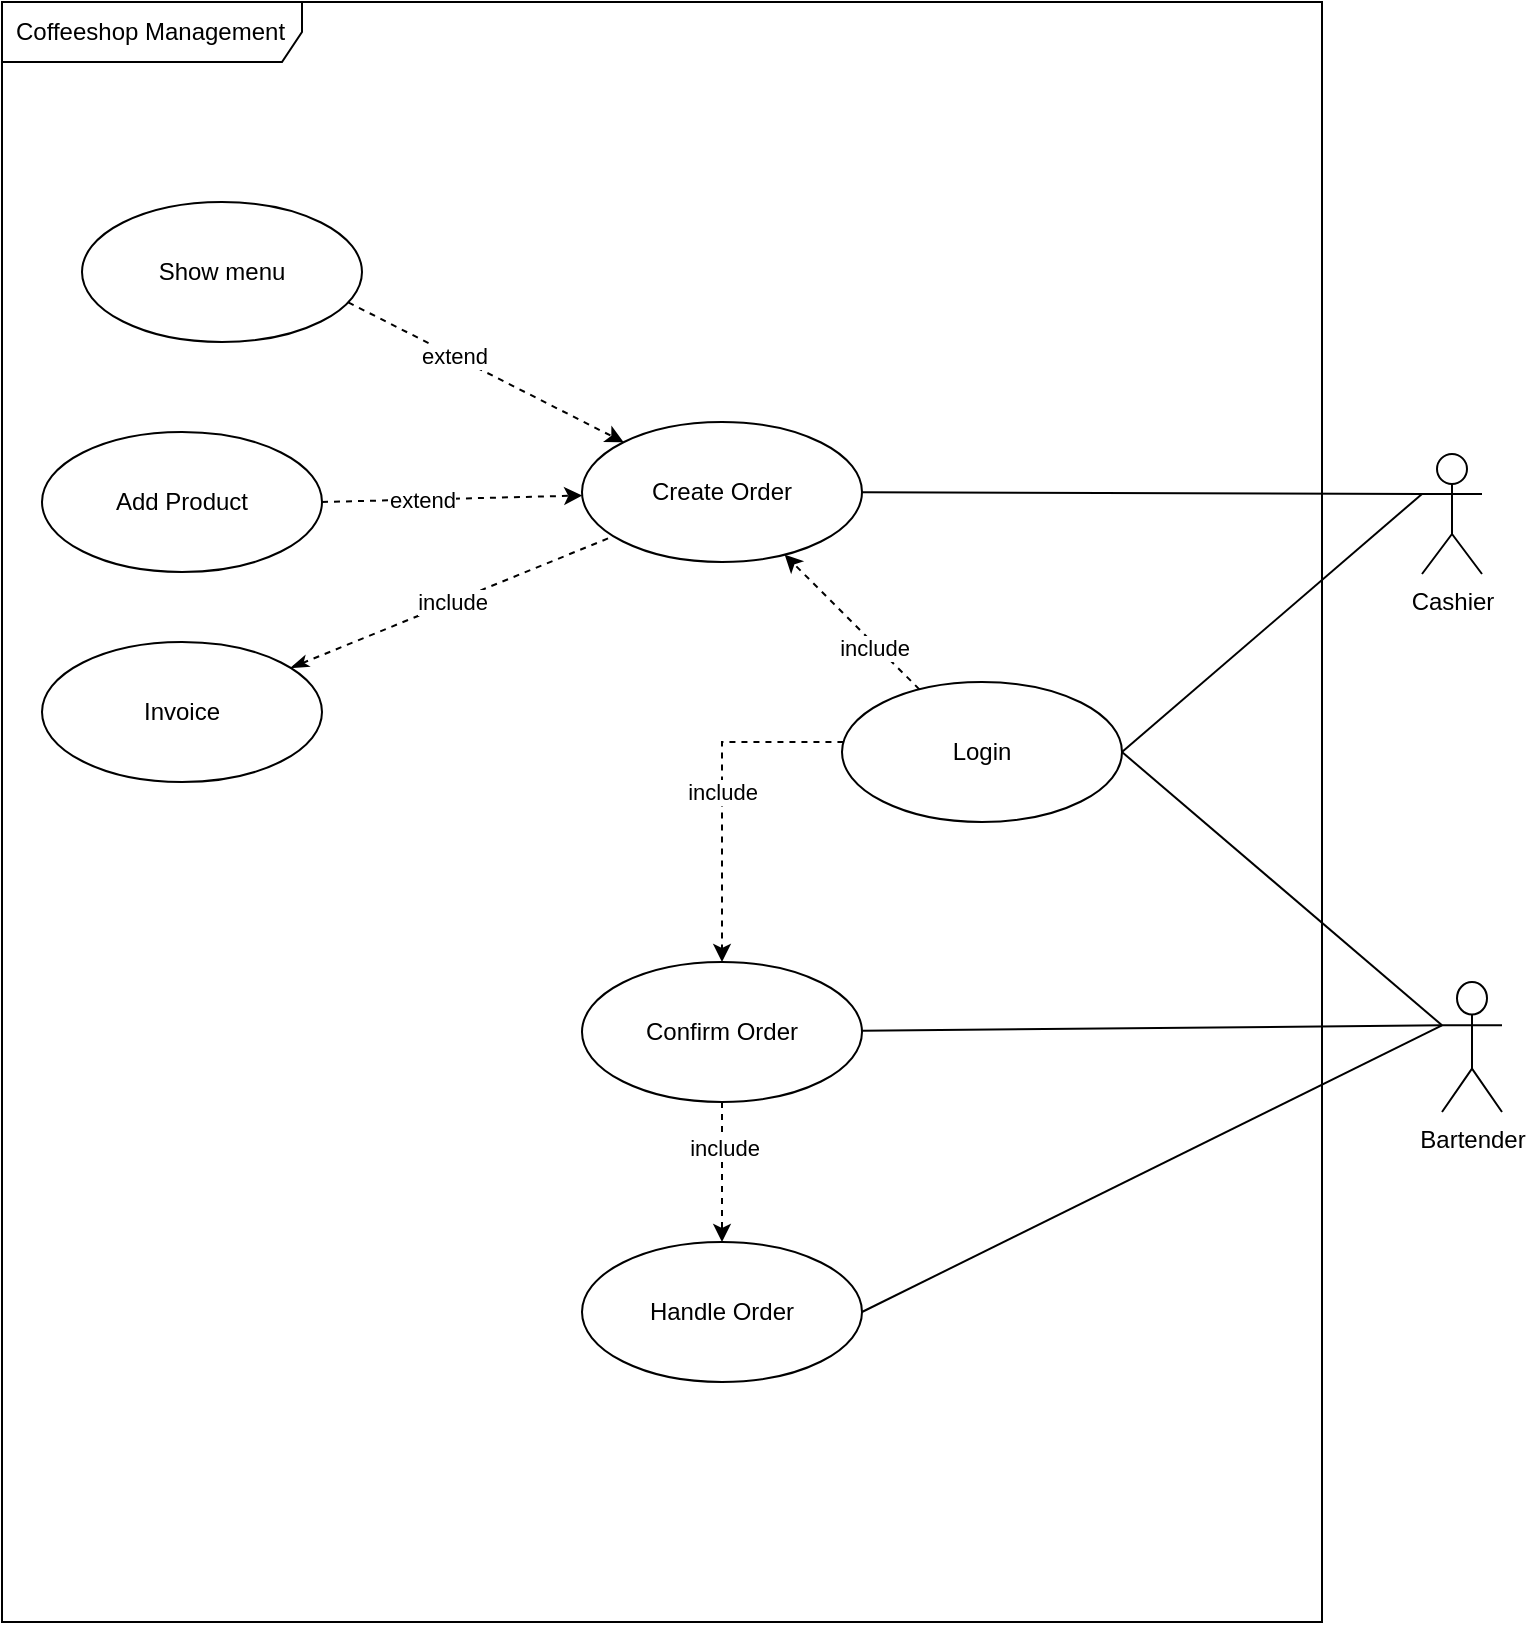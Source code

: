 <mxfile pages="6">
    <diagram id="WX8cVp09oYHpPnzBPw-A" name="UseCase_CoffeshopManagement">
        <mxGraphModel dx="1922" dy="1010" grid="1" gridSize="10" guides="1" tooltips="1" connect="1" arrows="1" fold="1" page="1" pageScale="1" pageWidth="827" pageHeight="1169" math="0" shadow="0">
            <root>
                <mxCell id="0"/>
                <mxCell id="1" parent="0"/>
                <mxCell id="5uTL5UxGjdr_CE4v_hhz-1" value="Coffeeshop Management" style="shape=umlFrame;whiteSpace=wrap;html=1;width=150;height=30;boundedLbl=1;verticalAlign=middle;align=left;spacingLeft=5;" parent="1" vertex="1">
                    <mxGeometry x="50" y="280" width="660" height="810" as="geometry"/>
                </mxCell>
                <mxCell id="5uTL5UxGjdr_CE4v_hhz-11" style="rounded=0;orthogonalLoop=1;jettySize=auto;html=1;entryX=1;entryY=0.5;entryDx=0;entryDy=0;endArrow=none;endFill=0;exitX=0;exitY=0.333;exitDx=0;exitDy=0;exitPerimeter=0;" parent="1" source="5uTL5UxGjdr_CE4v_hhz-3" target="5uTL5UxGjdr_CE4v_hhz-7" edge="1">
                    <mxGeometry relative="1" as="geometry">
                        <mxPoint x="710" y="525" as="sourcePoint"/>
                    </mxGeometry>
                </mxCell>
                <mxCell id="d1gIcK5-FBCiF7bIB1kx-118" style="edgeStyle=none;rounded=0;orthogonalLoop=1;jettySize=auto;html=1;endArrow=none;endFill=0;exitX=0;exitY=0.333;exitDx=0;exitDy=0;exitPerimeter=0;" parent="1" source="5uTL5UxGjdr_CE4v_hhz-3" target="5uTL5UxGjdr_CE4v_hhz-10" edge="1">
                    <mxGeometry relative="1" as="geometry">
                        <mxPoint x="710" y="530" as="sourcePoint"/>
                    </mxGeometry>
                </mxCell>
                <mxCell id="5uTL5UxGjdr_CE4v_hhz-3" value="Cashier" style="shape=umlActor;verticalLabelPosition=bottom;verticalAlign=top;html=1;" parent="1" vertex="1">
                    <mxGeometry x="760" y="506" width="30" height="60" as="geometry"/>
                </mxCell>
                <mxCell id="5uTL5UxGjdr_CE4v_hhz-30" value="" style="edgeStyle=none;rounded=0;orthogonalLoop=1;jettySize=auto;html=1;dashed=1;" parent="1" source="5uTL5UxGjdr_CE4v_hhz-7" target="5uTL5UxGjdr_CE4v_hhz-10" edge="1">
                    <mxGeometry relative="1" as="geometry"/>
                </mxCell>
                <mxCell id="5uTL5UxGjdr_CE4v_hhz-31" value="include" style="edgeLabel;html=1;align=center;verticalAlign=middle;resizable=0;points=[];" parent="5uTL5UxGjdr_CE4v_hhz-30" vertex="1" connectable="0">
                    <mxGeometry x="-0.352" y="1" relative="1" as="geometry">
                        <mxPoint as="offset"/>
                    </mxGeometry>
                </mxCell>
                <mxCell id="zHJkl4Hlx2L2Q585PNKr-1" value="include" style="edgeStyle=orthogonalEdgeStyle;rounded=0;orthogonalLoop=1;jettySize=auto;html=1;dashed=1;" parent="1" source="5uTL5UxGjdr_CE4v_hhz-7" target="JuvaWnunzLmeOlLivoJU-1" edge="1">
                    <mxGeometry relative="1" as="geometry">
                        <Array as="points">
                            <mxPoint x="410" y="650"/>
                        </Array>
                    </mxGeometry>
                </mxCell>
                <mxCell id="5uTL5UxGjdr_CE4v_hhz-7" value="Login" style="ellipse;whiteSpace=wrap;html=1;" parent="1" vertex="1">
                    <mxGeometry x="470" y="620" width="140" height="70" as="geometry"/>
                </mxCell>
                <mxCell id="5uTL5UxGjdr_CE4v_hhz-10" value="Create Order" style="ellipse;whiteSpace=wrap;html=1;" parent="1" vertex="1">
                    <mxGeometry x="340" y="490" width="140" height="70" as="geometry"/>
                </mxCell>
                <mxCell id="d1gIcK5-FBCiF7bIB1kx-1" value="" style="edgeStyle=none;rounded=0;orthogonalLoop=1;jettySize=auto;html=1;entryX=1;entryY=0.5;entryDx=0;entryDy=0;endArrow=none;endFill=0;exitX=0;exitY=0.333;exitDx=0;exitDy=0;exitPerimeter=0;" parent="1" source="5uTL5UxGjdr_CE4v_hhz-73" target="5uTL5UxGjdr_CE4v_hhz-80" edge="1">
                    <mxGeometry relative="1" as="geometry">
                        <mxPoint x="720" y="790" as="sourcePoint"/>
                    </mxGeometry>
                </mxCell>
                <mxCell id="d1gIcK5-FBCiF7bIB1kx-105" style="edgeStyle=none;rounded=0;orthogonalLoop=1;jettySize=auto;html=1;exitX=0;exitY=0.333;exitDx=0;exitDy=0;exitPerimeter=0;endArrow=none;endFill=0;entryX=1;entryY=0.5;entryDx=0;entryDy=0;" parent="1" source="5uTL5UxGjdr_CE4v_hhz-73" target="5uTL5UxGjdr_CE4v_hhz-7" edge="1">
                    <mxGeometry relative="1" as="geometry">
                        <mxPoint x="670" y="570" as="targetPoint"/>
                    </mxGeometry>
                </mxCell>
                <mxCell id="5uTL5UxGjdr_CE4v_hhz-73" value="Bartender" style="shape=umlActor;verticalLabelPosition=bottom;verticalAlign=top;html=1;" parent="1" vertex="1">
                    <mxGeometry x="770" y="770" width="30" height="65" as="geometry"/>
                </mxCell>
                <mxCell id="5uTL5UxGjdr_CE4v_hhz-80" value="&lt;span style=&quot;&quot;&gt;Handle Order&lt;/span&gt;" style="ellipse;whiteSpace=wrap;html=1;" parent="1" vertex="1">
                    <mxGeometry x="340" y="900" width="140" height="70" as="geometry"/>
                </mxCell>
                <mxCell id="Z5CyykzVKnkyZmRO2qZF-25" style="edgeStyle=none;rounded=0;orthogonalLoop=1;jettySize=auto;html=1;dashed=1;exitX=0.951;exitY=0.717;exitDx=0;exitDy=0;exitPerimeter=0;" parent="1" source="U4Yp-xf7kQ4XEKWtxaXm-1" target="5uTL5UxGjdr_CE4v_hhz-10" edge="1">
                    <mxGeometry relative="1" as="geometry">
                        <mxPoint x="196.221" y="445.852" as="sourcePoint"/>
                    </mxGeometry>
                </mxCell>
                <mxCell id="Z5CyykzVKnkyZmRO2qZF-26" value="extend" style="edgeLabel;html=1;align=center;verticalAlign=middle;resizable=0;points=[];" parent="Z5CyykzVKnkyZmRO2qZF-25" vertex="1" connectable="0">
                    <mxGeometry x="-0.232" relative="1" as="geometry">
                        <mxPoint as="offset"/>
                    </mxGeometry>
                </mxCell>
                <mxCell id="Z5CyykzVKnkyZmRO2qZF-11" value="Add Product" style="ellipse;whiteSpace=wrap;html=1;" parent="1" vertex="1">
                    <mxGeometry x="70" y="495" width="140" height="70" as="geometry"/>
                </mxCell>
                <mxCell id="Z5CyykzVKnkyZmRO2qZF-27" style="edgeStyle=none;rounded=0;orthogonalLoop=1;jettySize=auto;html=1;dashed=1;exitX=1;exitY=0.5;exitDx=0;exitDy=0;" parent="1" source="Z5CyykzVKnkyZmRO2qZF-11" target="5uTL5UxGjdr_CE4v_hhz-10" edge="1">
                    <mxGeometry relative="1" as="geometry">
                        <mxPoint x="223.275" y="659.968" as="sourcePoint"/>
                        <mxPoint x="346.893" y="689.854" as="targetPoint"/>
                        <Array as="points"/>
                    </mxGeometry>
                </mxCell>
                <mxCell id="Z5CyykzVKnkyZmRO2qZF-28" value="extend" style="edgeLabel;html=1;align=center;verticalAlign=middle;resizable=0;points=[];" parent="Z5CyykzVKnkyZmRO2qZF-27" vertex="1" connectable="0">
                    <mxGeometry x="-0.232" relative="1" as="geometry">
                        <mxPoint as="offset"/>
                    </mxGeometry>
                </mxCell>
                <mxCell id="JuvaWnunzLmeOlLivoJU-1" value="Confirm Order" style="ellipse;whiteSpace=wrap;html=1;" parent="1" vertex="1">
                    <mxGeometry x="340" y="760" width="140" height="70" as="geometry"/>
                </mxCell>
                <mxCell id="JuvaWnunzLmeOlLivoJU-2" style="rounded=0;orthogonalLoop=1;jettySize=auto;html=1;endArrow=none;endFill=0;exitX=0;exitY=0.333;exitDx=0;exitDy=0;exitPerimeter=0;" parent="1" source="5uTL5UxGjdr_CE4v_hhz-73" target="JuvaWnunzLmeOlLivoJU-1" edge="1">
                    <mxGeometry relative="1" as="geometry">
                        <mxPoint x="690" y="869.884" as="sourcePoint"/>
                        <mxPoint x="490" y="1135" as="targetPoint"/>
                    </mxGeometry>
                </mxCell>
                <mxCell id="JuvaWnunzLmeOlLivoJU-5" value="" style="edgeStyle=none;rounded=0;orthogonalLoop=1;jettySize=auto;html=1;dashed=1;entryX=0.5;entryY=0;entryDx=0;entryDy=0;exitX=0.5;exitY=1;exitDx=0;exitDy=0;" parent="1" source="JuvaWnunzLmeOlLivoJU-1" target="5uTL5UxGjdr_CE4v_hhz-80" edge="1">
                    <mxGeometry relative="1" as="geometry">
                        <mxPoint x="420" y="575" as="sourcePoint"/>
                        <mxPoint x="420" y="680" as="targetPoint"/>
                    </mxGeometry>
                </mxCell>
                <mxCell id="JuvaWnunzLmeOlLivoJU-6" value="include" style="edgeLabel;html=1;align=center;verticalAlign=middle;resizable=0;points=[];" parent="JuvaWnunzLmeOlLivoJU-5" vertex="1" connectable="0">
                    <mxGeometry x="-0.352" y="1" relative="1" as="geometry">
                        <mxPoint as="offset"/>
                    </mxGeometry>
                </mxCell>
                <mxCell id="mYcHD2R0e6D1A91MTnSv-2" value="include" style="rounded=0;orthogonalLoop=1;jettySize=auto;html=1;dashed=1;startArrow=classicThin;startFill=1;endArrow=none;endFill=0;" parent="1" source="mYcHD2R0e6D1A91MTnSv-1" target="5uTL5UxGjdr_CE4v_hhz-10" edge="1">
                    <mxGeometry relative="1" as="geometry"/>
                </mxCell>
                <mxCell id="mYcHD2R0e6D1A91MTnSv-1" value="Invoice" style="ellipse;whiteSpace=wrap;html=1;" parent="1" vertex="1">
                    <mxGeometry x="70" y="600" width="140" height="70" as="geometry"/>
                </mxCell>
                <mxCell id="U4Yp-xf7kQ4XEKWtxaXm-1" value="Show menu" style="ellipse;whiteSpace=wrap;html=1;" parent="1" vertex="1">
                    <mxGeometry x="90" y="380" width="140" height="70" as="geometry"/>
                </mxCell>
            </root>
        </mxGraphModel>
    </diagram>
    <diagram id="NUe37EdgA1fE6kwh5v7A" name="Activity">
        <mxGraphModel dx="2749" dy="-159" grid="1" gridSize="10" guides="1" tooltips="1" connect="1" arrows="1" fold="1" page="1" pageScale="1" pageWidth="827" pageHeight="1169" math="0" shadow="0">
            <root>
                <mxCell id="0"/>
                <mxCell id="1" parent="0"/>
                <mxCell id="BojFTkxhb1GLRc7C7hd1-1" value="UC_Login" style="shape=umlFrame;whiteSpace=wrap;html=1;width=210;height=30;boundedLbl=1;verticalAlign=middle;align=left;spacingLeft=5;" parent="1" vertex="1">
                    <mxGeometry x="16.5" y="2350" width="760" height="753.5" as="geometry"/>
                </mxCell>
                <mxCell id="BojFTkxhb1GLRc7C7hd1-2" value="" style="edgeStyle=none;rounded=0;orthogonalLoop=1;jettySize=auto;html=1;" parent="1" source="BojFTkxhb1GLRc7C7hd1-3" target="BojFTkxhb1GLRc7C7hd1-5" edge="1">
                    <mxGeometry relative="1" as="geometry"/>
                </mxCell>
                <mxCell id="BojFTkxhb1GLRc7C7hd1-3" value="" style="ellipse;fillColor=#000000;strokeColor=#FF0000;" parent="1" vertex="1">
                    <mxGeometry x="322" y="2350" width="30" height="30" as="geometry"/>
                </mxCell>
                <mxCell id="BojFTkxhb1GLRc7C7hd1-4" value="" style="edgeStyle=none;rounded=0;orthogonalLoop=1;jettySize=auto;html=1;entryX=0.5;entryY=0;entryDx=0;entryDy=0;" parent="1" source="BojFTkxhb1GLRc7C7hd1-5" target="BojFTkxhb1GLRc7C7hd1-21" edge="1">
                    <mxGeometry relative="1" as="geometry"/>
                </mxCell>
                <mxCell id="BojFTkxhb1GLRc7C7hd1-5" value="Input Username &lt;br&gt;Password" style="html=1;align=center;verticalAlign=top;rounded=1;absoluteArcSize=1;arcSize=10;dashed=0;fillColor=#fff2cc;strokeColor=#FF0000;" parent="1" vertex="1">
                    <mxGeometry x="267" y="2400" width="140" height="40" as="geometry"/>
                </mxCell>
                <mxCell id="BojFTkxhb1GLRc7C7hd1-6" value="" style="edgeStyle=none;rounded=0;orthogonalLoop=1;jettySize=auto;html=1;" parent="1" source="BojFTkxhb1GLRc7C7hd1-8" edge="1">
                    <mxGeometry relative="1" as="geometry">
                        <mxPoint x="337" y="2670" as="targetPoint"/>
                    </mxGeometry>
                </mxCell>
                <mxCell id="BojFTkxhb1GLRc7C7hd1-7" value="" style="edgeStyle=none;rounded=0;orthogonalLoop=1;jettySize=auto;html=1;" parent="1" source="BojFTkxhb1GLRc7C7hd1-8" target="BojFTkxhb1GLRc7C7hd1-10" edge="1">
                    <mxGeometry relative="1" as="geometry"/>
                </mxCell>
                <mxCell id="BojFTkxhb1GLRc7C7hd1-8" value="" style="rhombus;fillColor=#fff2cc;strokeColor=#FF0000;" parent="1" vertex="1">
                    <mxGeometry x="273" y="2582.5" width="128" height="60" as="geometry"/>
                </mxCell>
                <mxCell id="BojFTkxhb1GLRc7C7hd1-9" style="edgeStyle=none;rounded=0;orthogonalLoop=1;jettySize=auto;html=1;entryX=1.016;entryY=0.5;entryDx=0;entryDy=0;entryPerimeter=0;" parent="1" source="BojFTkxhb1GLRc7C7hd1-10" target="BojFTkxhb1GLRc7C7hd1-5" edge="1">
                    <mxGeometry relative="1" as="geometry">
                        <Array as="points">
                            <mxPoint x="600" y="2500"/>
                            <mxPoint x="600" y="2420"/>
                        </Array>
                    </mxGeometry>
                </mxCell>
                <mxCell id="BojFTkxhb1GLRc7C7hd1-10" value="Show message&lt;br&gt;&quot;Incorrect Username or&lt;br&gt;Password&quot;" style="html=1;align=center;verticalAlign=top;rounded=1;absoluteArcSize=1;arcSize=10;dashed=0;strokeColor=#FF0000;fillColor=#fff2cc;" parent="1" vertex="1">
                    <mxGeometry x="530" y="2582.5" width="140" height="60" as="geometry"/>
                </mxCell>
                <mxCell id="BojFTkxhb1GLRc7C7hd1-14" value="" style="ellipse;html=1;shape=endState;fillColor=#000000;strokeColor=#FF0000;" parent="1" vertex="1">
                    <mxGeometry x="340" y="3020" width="30" height="30" as="geometry"/>
                </mxCell>
                <mxCell id="BojFTkxhb1GLRc7C7hd1-15" value="[Not exists in database]" style="text;html=1;align=center;strokeColor=#FFFFFF;" parent="1" vertex="1">
                    <mxGeometry x="414" y="2582.5" width="90" height="25" as="geometry"/>
                </mxCell>
                <mxCell id="BojFTkxhb1GLRc7C7hd1-16" value="[Exists in database]" style="text;html=1;align=center;strokeColor=#FFFFFF;" parent="1" vertex="1">
                    <mxGeometry x="351.5" y="2642.5" width="90" height="25" as="geometry"/>
                </mxCell>
                <mxCell id="BojFTkxhb1GLRc7C7hd1-17" style="rounded=0;orthogonalLoop=1;jettySize=auto;html=1;fontSize=10;entryX=0;entryY=0.5;entryDx=0;entryDy=0;" parent="1" source="BojFTkxhb1GLRc7C7hd1-18" target="BojFTkxhb1GLRc7C7hd1-5" edge="1">
                    <mxGeometry relative="1" as="geometry">
                        <Array as="points">
                            <mxPoint x="90" y="2420"/>
                        </Array>
                    </mxGeometry>
                </mxCell>
                <mxCell id="BojFTkxhb1GLRc7C7hd1-18" value="&lt;font style=&quot;font-size: 10px;&quot;&gt;Show message&lt;br&gt;&amp;nbsp;&quot; Invalid UserName/ Password&quot;&lt;/font&gt;" style="html=1;align=center;verticalAlign=top;rounded=1;absoluteArcSize=1;arcSize=10;dashed=0;fillColor=#fff2cc;strokeColor=#FF0000;" parent="1" vertex="1">
                    <mxGeometry x="20" y="2490" width="140" height="40" as="geometry"/>
                </mxCell>
                <mxCell id="BojFTkxhb1GLRc7C7hd1-19" style="edgeStyle=orthogonalEdgeStyle;rounded=0;orthogonalLoop=1;jettySize=auto;html=1;fontSize=10;" parent="1" source="BojFTkxhb1GLRc7C7hd1-21" target="BojFTkxhb1GLRc7C7hd1-8" edge="1">
                    <mxGeometry relative="1" as="geometry"/>
                </mxCell>
                <mxCell id="BojFTkxhb1GLRc7C7hd1-20" value="" style="edgeStyle=orthogonalEdgeStyle;rounded=0;orthogonalLoop=1;jettySize=auto;html=1;fontSize=10;" parent="1" source="BojFTkxhb1GLRc7C7hd1-21" target="BojFTkxhb1GLRc7C7hd1-18" edge="1">
                    <mxGeometry relative="1" as="geometry"/>
                </mxCell>
                <mxCell id="BojFTkxhb1GLRc7C7hd1-21" value="" style="rhombus;fillColor=#fff2cc;strokeColor=#FF0000;" parent="1" vertex="1">
                    <mxGeometry x="273" y="2480" width="128" height="60" as="geometry"/>
                </mxCell>
                <mxCell id="BojFTkxhb1GLRc7C7hd1-22" value="" style="edgeStyle=none;rounded=0;orthogonalLoop=1;jettySize=auto;html=1;fontSize=10;entryX=0.5;entryY=0;entryDx=0;entryDy=0;" parent="1" source="BojFTkxhb1GLRc7C7hd1-23" target="d01Ji5ZeUFy4ulA2JOMw-3" edge="1">
                    <mxGeometry relative="1" as="geometry">
                        <mxPoint x="337" y="2770" as="targetPoint"/>
                        <Array as="points">
                            <mxPoint x="512" y="2703"/>
                        </Array>
                    </mxGeometry>
                </mxCell>
                <mxCell id="d01Ji5ZeUFy4ulA2JOMw-6" style="edgeStyle=orthogonalEdgeStyle;rounded=0;orthogonalLoop=1;jettySize=auto;html=1;" parent="1" source="BojFTkxhb1GLRc7C7hd1-23" target="d01Ji5ZeUFy4ulA2JOMw-2" edge="1">
                    <mxGeometry relative="1" as="geometry"/>
                </mxCell>
                <mxCell id="BojFTkxhb1GLRc7C7hd1-23" value="" style="rhombus;fillColor=#fff2cc;strokeColor=#FF0000;" parent="1" vertex="1">
                    <mxGeometry x="273" y="2672.5" width="128" height="60" as="geometry"/>
                </mxCell>
                <mxCell id="BojFTkxhb1GLRc7C7hd1-24" value="[ Valid username/password]" style="text;html=1;align=center;strokeColor=#FFFFFF;" parent="1" vertex="1">
                    <mxGeometry x="369" y="2540" width="90" height="25" as="geometry"/>
                </mxCell>
                <mxCell id="BojFTkxhb1GLRc7C7hd1-25" value="[ Invalid username/&lt;br&gt;password]" style="text;html=1;align=center;strokeColor=#FFFFFF;" parent="1" vertex="1">
                    <mxGeometry x="180" y="2470" width="90" height="25" as="geometry"/>
                </mxCell>
                <mxCell id="d01Ji5ZeUFy4ulA2JOMw-17" style="edgeStyle=orthogonalEdgeStyle;rounded=0;orthogonalLoop=1;jettySize=auto;html=1;" parent="1" source="d01Ji5ZeUFy4ulA2JOMw-2" edge="1">
                    <mxGeometry relative="1" as="geometry">
                        <mxPoint x="180" y="2950" as="targetPoint"/>
                    </mxGeometry>
                </mxCell>
                <mxCell id="d01Ji5ZeUFy4ulA2JOMw-2" value="Show Menu Cashier" style="html=1;align=center;verticalAlign=top;rounded=1;absoluteArcSize=1;arcSize=10;dashed=0;strokeColor=#FF0000;fillColor=#fff2cc;" parent="1" vertex="1">
                    <mxGeometry x="110" y="2820" width="140" height="40" as="geometry"/>
                </mxCell>
                <mxCell id="d01Ji5ZeUFy4ulA2JOMw-16" style="edgeStyle=orthogonalEdgeStyle;rounded=0;orthogonalLoop=1;jettySize=auto;html=1;" parent="1" source="d01Ji5ZeUFy4ulA2JOMw-3" edge="1">
                    <mxGeometry relative="1" as="geometry">
                        <mxPoint x="511.5" y="2950" as="targetPoint"/>
                    </mxGeometry>
                </mxCell>
                <mxCell id="d01Ji5ZeUFy4ulA2JOMw-3" value="Show Menu Bartender" style="html=1;align=center;verticalAlign=top;rounded=1;absoluteArcSize=1;arcSize=10;dashed=0;strokeColor=#FF0000;fillColor=#fff2cc;" parent="1" vertex="1">
                    <mxGeometry x="441.5" y="2820" width="140" height="40" as="geometry"/>
                </mxCell>
                <mxCell id="wnWpGSgK1lvFTjXspbZu-2" value="" style="edgeStyle=orthogonalEdgeStyle;rounded=0;orthogonalLoop=1;jettySize=auto;html=1;" parent="1" source="wnWpGSgK1lvFTjXspbZu-1" target="BojFTkxhb1GLRc7C7hd1-14" edge="1">
                    <mxGeometry relative="1" as="geometry"/>
                </mxCell>
                <mxCell id="wnWpGSgK1lvFTjXspbZu-1" value="" style="html=1;points=[];perimeter=orthogonalPerimeter;fillColor=#FF0000;strokeColor=#b85450;direction=south;" parent="1" vertex="1">
                    <mxGeometry x="140" y="2950" width="430" height="5" as="geometry"/>
                </mxCell>
                <mxCell id="HLmvzhE8niz6iY5Lbfos-1" value="Create order" style="shape=umlFrame;whiteSpace=wrap;html=1;width=120;height=30;boundedLbl=1;verticalAlign=middle;align=left;spacingLeft=5;" parent="1" vertex="1">
                    <mxGeometry x="930" y="2290" width="770" height="1450" as="geometry"/>
                </mxCell>
                <mxCell id="HLmvzhE8niz6iY5Lbfos-2" value="" style="edgeStyle=none;rounded=0;orthogonalLoop=1;jettySize=auto;html=1;" parent="1" source="HLmvzhE8niz6iY5Lbfos-3" edge="1">
                    <mxGeometry relative="1" as="geometry">
                        <mxPoint x="1294" y="2400" as="targetPoint"/>
                    </mxGeometry>
                </mxCell>
                <mxCell id="HLmvzhE8niz6iY5Lbfos-3" value="" style="ellipse;fillColor=#000000;strokeColor=#FF0000;" parent="1" vertex="1">
                    <mxGeometry x="1279" y="2320" width="30" height="30" as="geometry"/>
                </mxCell>
                <mxCell id="HLmvzhE8niz6iY5Lbfos-4" value="" style="ellipse;html=1;shape=endState;fillColor=#000000;strokeColor=#FF0000;fontColor=#333333;" parent="1" vertex="1">
                    <mxGeometry x="1395" y="3654" width="30" height="30" as="geometry"/>
                </mxCell>
                <mxCell id="HLmvzhE8niz6iY5Lbfos-5" value="" style="edgeStyle=none;rounded=0;orthogonalLoop=1;jettySize=auto;html=1;entryX=0.5;entryY=0;entryDx=0;entryDy=0;" parent="1" source="HLmvzhE8niz6iY5Lbfos-6" target="HLmvzhE8niz6iY5Lbfos-11" edge="1">
                    <mxGeometry relative="1" as="geometry">
                        <mxPoint x="1294" y="2480" as="targetPoint"/>
                    </mxGeometry>
                </mxCell>
                <mxCell id="HLmvzhE8niz6iY5Lbfos-6" value="Input product by id" style="html=1;align=center;verticalAlign=top;rounded=1;absoluteArcSize=1;arcSize=10;dashed=0;strokeColor=#FF0000;fillColor=#fff2cc;" parent="1" vertex="1">
                    <mxGeometry x="1224" y="2490" width="140" height="40" as="geometry"/>
                </mxCell>
                <mxCell id="HLmvzhE8niz6iY5Lbfos-7" style="edgeStyle=orthogonalEdgeStyle;rounded=0;orthogonalLoop=1;jettySize=auto;html=1;entryX=1;entryY=0.5;entryDx=0;entryDy=0;" parent="1" source="HLmvzhE8niz6iY5Lbfos-11" target="HLmvzhE8niz6iY5Lbfos-6" edge="1">
                    <mxGeometry relative="1" as="geometry">
                        <mxPoint x="1460" y="2605" as="targetPoint"/>
                        <Array as="points">
                            <mxPoint x="1384" y="2610"/>
                            <mxPoint x="1384" y="2510"/>
                        </Array>
                    </mxGeometry>
                </mxCell>
                <mxCell id="HLmvzhE8niz6iY5Lbfos-8" value="[Invalid product]" style="edgeLabel;html=1;align=center;verticalAlign=middle;resizable=0;points=[];" parent="HLmvzhE8niz6iY5Lbfos-7" vertex="1" connectable="0">
                    <mxGeometry x="-0.185" y="-1" relative="1" as="geometry">
                        <mxPoint y="-16" as="offset"/>
                    </mxGeometry>
                </mxCell>
                <mxCell id="HLmvzhE8niz6iY5Lbfos-9" value="[valid product]" style="edgeLabel;html=1;align=center;verticalAlign=middle;resizable=0;points=[];" parent="HLmvzhE8niz6iY5Lbfos-7" vertex="1" connectable="0">
                    <mxGeometry x="-0.185" y="-1" relative="1" as="geometry">
                        <mxPoint x="-52" y="54" as="offset"/>
                    </mxGeometry>
                </mxCell>
                <mxCell id="HLmvzhE8niz6iY5Lbfos-10" value="" style="edgeStyle=orthogonalEdgeStyle;rounded=0;orthogonalLoop=1;jettySize=auto;html=1;" parent="1" source="HLmvzhE8niz6iY5Lbfos-11" edge="1">
                    <mxGeometry relative="1" as="geometry">
                        <mxPoint x="1294" y="2690" as="targetPoint"/>
                    </mxGeometry>
                </mxCell>
                <mxCell id="HLmvzhE8niz6iY5Lbfos-11" value="" style="rhombus;strokeColor=#FF0000;fillColor=#fff2cc;" parent="1" vertex="1">
                    <mxGeometry x="1259" y="2570" width="70" height="70" as="geometry"/>
                </mxCell>
                <mxCell id="HLmvzhE8niz6iY5Lbfos-12" value="" style="edgeStyle=none;rounded=0;orthogonalLoop=1;jettySize=auto;html=1;startArrow=none;startFill=0;endArrow=classic;endFill=1;" parent="1" target="HLmvzhE8niz6iY5Lbfos-18" edge="1">
                    <mxGeometry relative="1" as="geometry">
                        <mxPoint x="1294" y="2830" as="sourcePoint"/>
                    </mxGeometry>
                </mxCell>
                <mxCell id="HLmvzhE8niz6iY5Lbfos-13" value="" style="edgeStyle=none;rounded=0;orthogonalLoop=1;jettySize=auto;html=1;startArrow=none;startFill=0;endArrow=classic;endFill=1;" parent="1" source="HLmvzhE8niz6iY5Lbfos-14" target="HLmvzhE8niz6iY5Lbfos-20" edge="1">
                    <mxGeometry relative="1" as="geometry"/>
                </mxCell>
                <mxCell id="HLmvzhE8niz6iY5Lbfos-14" value="Input quantity" style="html=1;align=center;verticalAlign=top;rounded=1;absoluteArcSize=1;arcSize=10;dashed=0;strokeColor=#FF0000;fillColor=#fff2cc;" parent="1" vertex="1">
                    <mxGeometry x="1224" y="2690" width="140" height="40" as="geometry"/>
                </mxCell>
                <mxCell id="HLmvzhE8niz6iY5Lbfos-15" value="" style="edgeStyle=orthogonalEdgeStyle;rounded=0;orthogonalLoop=1;jettySize=auto;html=1;" parent="1" source="HLmvzhE8niz6iY5Lbfos-16" target="HLmvzhE8niz6iY5Lbfos-6" edge="1">
                    <mxGeometry relative="1" as="geometry"/>
                </mxCell>
                <mxCell id="HLmvzhE8niz6iY5Lbfos-16" value="Show menu" style="html=1;align=center;verticalAlign=top;rounded=1;absoluteArcSize=1;arcSize=10;dashed=0;strokeColor=#FF0000;fillColor=#fff2cc;" parent="1" vertex="1">
                    <mxGeometry x="1224" y="2400" width="140" height="40" as="geometry"/>
                </mxCell>
                <mxCell id="HLmvzhE8niz6iY5Lbfos-17" value="" style="edgeStyle=none;rounded=0;orthogonalLoop=1;jettySize=auto;html=1;" parent="1" source="HLmvzhE8niz6iY5Lbfos-18" target="HLmvzhE8niz6iY5Lbfos-29" edge="1">
                    <mxGeometry relative="1" as="geometry"/>
                </mxCell>
                <mxCell id="HLmvzhE8niz6iY5Lbfos-18" value="Show Order" style="whiteSpace=wrap;html=1;verticalAlign=top;fillColor=#fff2cc;strokeColor=#FF0000;rounded=1;arcSize=10;dashed=0;" parent="1" vertex="1">
                    <mxGeometry x="1234" y="2888.5" width="120" height="30" as="geometry"/>
                </mxCell>
                <mxCell id="HLmvzhE8niz6iY5Lbfos-19" style="edgeStyle=none;rounded=0;orthogonalLoop=1;jettySize=auto;html=1;startArrow=none;startFill=0;endArrow=classic;endFill=1;entryX=0;entryY=0.5;entryDx=0;entryDy=0;" parent="1" target="HLmvzhE8niz6iY5Lbfos-16" edge="1">
                    <mxGeometry relative="1" as="geometry">
                        <mxPoint x="1290" y="2460" as="targetPoint"/>
                        <mxPoint x="1264" y="2807" as="sourcePoint"/>
                        <Array as="points">
                            <mxPoint x="1040" y="2807"/>
                            <mxPoint x="1040" y="2420"/>
                        </Array>
                    </mxGeometry>
                </mxCell>
                <mxCell id="HLmvzhE8niz6iY5Lbfos-20" value="" style="rhombus;strokeColor=#FF0000;fillColor=#fff2cc;" parent="1" vertex="1">
                    <mxGeometry x="1260" y="2771.5" width="70" height="70" as="geometry"/>
                </mxCell>
                <mxCell id="HLmvzhE8niz6iY5Lbfos-21" value="[More than 1 product]" style="edgeLabel;html=1;align=center;verticalAlign=middle;resizable=0;points=[];" parent="1" vertex="1" connectable="0">
                    <mxGeometry x="1149.997" y="2790" as="geometry"/>
                </mxCell>
                <mxCell id="HLmvzhE8niz6iY5Lbfos-22" value="&lt;span style=&quot;color: rgb(0, 0, 0); font-family: Helvetica; font-size: 11px; font-style: normal; font-variant-ligatures: normal; font-variant-caps: normal; font-weight: 400; letter-spacing: normal; orphans: 2; text-align: center; text-indent: 0px; text-transform: none; widows: 2; word-spacing: 0px; -webkit-text-stroke-width: 0px; background-color: rgb(255, 255, 255); text-decoration-thickness: initial; text-decoration-style: initial; text-decoration-color: initial; float: none; display: inline !important;&quot;&gt;[Correct product and quantity]&lt;/span&gt;" style="text;whiteSpace=wrap;html=1;" parent="1" vertex="1">
                    <mxGeometry x="1300" y="2850" width="160" height="40" as="geometry"/>
                </mxCell>
                <mxCell id="HLmvzhE8niz6iY5Lbfos-23" value="" style="edgeStyle=none;rounded=0;orthogonalLoop=1;jettySize=auto;html=1;" parent="1" source="HLmvzhE8niz6iY5Lbfos-24" target="HLmvzhE8niz6iY5Lbfos-26" edge="1">
                    <mxGeometry relative="1" as="geometry"/>
                </mxCell>
                <mxCell id="HLmvzhE8niz6iY5Lbfos-24" value="Save Order" style="html=1;align=center;verticalAlign=top;rounded=1;absoluteArcSize=1;arcSize=10;dashed=0;strokeColor=#FF0000;fillColor=#fff2cc;" parent="1" vertex="1">
                    <mxGeometry x="1223" y="3330" width="140" height="40" as="geometry"/>
                </mxCell>
                <mxCell id="HLmvzhE8niz6iY5Lbfos-25" value="" style="edgeStyle=none;rounded=0;orthogonalLoop=1;jettySize=auto;html=1;" parent="1" source="HLmvzhE8niz6iY5Lbfos-26" target="HLmvzhE8niz6iY5Lbfos-35" edge="1">
                    <mxGeometry relative="1" as="geometry"/>
                </mxCell>
                <mxCell id="HLmvzhE8niz6iY5Lbfos-26" value="Show msg&lt;br&gt;&quot; Order has been saved to the system&quot;" style="html=1;align=center;verticalAlign=top;rounded=1;absoluteArcSize=1;arcSize=10;dashed=0;strokeColor=#FF0000;fillColor=#fff2cc;" parent="1" vertex="1">
                    <mxGeometry x="1159" y="3440" width="270" height="50" as="geometry"/>
                </mxCell>
                <mxCell id="HLmvzhE8niz6iY5Lbfos-27" value="" style="edgeStyle=none;rounded=0;orthogonalLoop=1;jettySize=auto;html=1;entryX=0.5;entryY=0;entryDx=0;entryDy=0;" parent="1" source="HLmvzhE8niz6iY5Lbfos-29" target="HLmvzhE8niz6iY5Lbfos-38" edge="1">
                    <mxGeometry relative="1" as="geometry">
                        <mxPoint x="1293" y="3110" as="targetPoint"/>
                    </mxGeometry>
                </mxCell>
                <mxCell id="HLmvzhE8niz6iY5Lbfos-28" style="edgeStyle=none;rounded=0;orthogonalLoop=1;jettySize=auto;html=1;entryX=0.72;entryY=0.771;entryDx=0;entryDy=0;entryPerimeter=0;" parent="1" source="HLmvzhE8niz6iY5Lbfos-29" target="HLmvzhE8niz6iY5Lbfos-31" edge="1">
                    <mxGeometry relative="1" as="geometry">
                        <Array as="points">
                            <mxPoint x="1510" y="2995"/>
                        </Array>
                    </mxGeometry>
                </mxCell>
                <mxCell id="HLmvzhE8niz6iY5Lbfos-29" value="" style="rhombus;strokeColor=#FF0000;fillColor=#fff2cc;" parent="1" vertex="1">
                    <mxGeometry x="1259" y="2960" width="70" height="70" as="geometry"/>
                </mxCell>
                <mxCell id="HLmvzhE8niz6iY5Lbfos-30" value="" style="edgeStyle=none;rounded=0;orthogonalLoop=1;jettySize=auto;html=1;entryX=0.5;entryY=0;entryDx=0;entryDy=0;" parent="1" source="HLmvzhE8niz6iY5Lbfos-31" target="HLmvzhE8niz6iY5Lbfos-4" edge="1">
                    <mxGeometry relative="1" as="geometry">
                        <mxPoint x="1410" y="3656" as="targetPoint"/>
                    </mxGeometry>
                </mxCell>
                <mxCell id="HLmvzhE8niz6iY5Lbfos-31" value="" style="shape=line;html=1;strokeWidth=6;strokeColor=#ff0000;" parent="1" vertex="1">
                    <mxGeometry x="1180" y="3620" width="460" height="10" as="geometry"/>
                </mxCell>
                <mxCell id="HLmvzhE8niz6iY5Lbfos-32" value="&lt;div style=&quot;text-align: center;&quot;&gt;&lt;span style=&quot;font-size: 11px; background-color: rgb(255, 255, 255);&quot;&gt;not payment&lt;/span&gt;&lt;/div&gt;" style="text;whiteSpace=wrap;html=1;" parent="1" vertex="1">
                    <mxGeometry x="1340" y="2970" width="100" height="20" as="geometry"/>
                </mxCell>
                <mxCell id="HLmvzhE8niz6iY5Lbfos-33" value="&lt;div style=&quot;text-align: center;&quot;&gt;&lt;span style=&quot;font-size: 11px;&quot;&gt;complete payment&lt;/span&gt;&lt;br&gt;&lt;/div&gt;" style="text;whiteSpace=wrap;html=1;" parent="1" vertex="1">
                    <mxGeometry x="1300" y="3030" width="160" height="40" as="geometry"/>
                </mxCell>
                <mxCell id="HLmvzhE8niz6iY5Lbfos-34" value="" style="edgeStyle=none;rounded=0;orthogonalLoop=1;jettySize=auto;html=1;entryX=0.25;entryY=0.5;entryDx=0;entryDy=0;entryPerimeter=0;" parent="1" source="HLmvzhE8niz6iY5Lbfos-35" target="HLmvzhE8niz6iY5Lbfos-31" edge="1">
                    <mxGeometry relative="1" as="geometry"/>
                </mxCell>
                <mxCell id="HLmvzhE8niz6iY5Lbfos-35" value="print receipt" style="html=1;align=center;verticalAlign=top;rounded=1;absoluteArcSize=1;arcSize=10;dashed=0;strokeColor=#FF0000;fillColor=#fff2cc;" parent="1" vertex="1">
                    <mxGeometry x="1223" y="3530" width="140" height="40" as="geometry"/>
                </mxCell>
                <mxCell id="HLmvzhE8niz6iY5Lbfos-36" style="edgeStyle=orthogonalEdgeStyle;rounded=0;orthogonalLoop=1;jettySize=auto;html=1;entryX=0.5;entryY=0;entryDx=0;entryDy=0;" parent="1" source="HLmvzhE8niz6iY5Lbfos-38" target="HLmvzhE8niz6iY5Lbfos-42" edge="1">
                    <mxGeometry relative="1" as="geometry"/>
                </mxCell>
                <mxCell id="HLmvzhE8niz6iY5Lbfos-37" style="edgeStyle=orthogonalEdgeStyle;rounded=0;orthogonalLoop=1;jettySize=auto;html=1;entryX=0.569;entryY=0.034;entryDx=0;entryDy=0;entryPerimeter=0;" parent="1" source="HLmvzhE8niz6iY5Lbfos-38" target="HLmvzhE8niz6iY5Lbfos-40" edge="1">
                    <mxGeometry relative="1" as="geometry"/>
                </mxCell>
                <mxCell id="HLmvzhE8niz6iY5Lbfos-38" value="" style="rhombus;strokeColor=#FF0000;fillColor=#fff2cc;" parent="1" vertex="1">
                    <mxGeometry x="1258" y="3110" width="70" height="70" as="geometry"/>
                </mxCell>
                <mxCell id="HLmvzhE8niz6iY5Lbfos-39" style="edgeStyle=orthogonalEdgeStyle;rounded=0;orthogonalLoop=1;jettySize=auto;html=1;entryX=1;entryY=0.5;entryDx=0;entryDy=0;exitX=0.579;exitY=1.093;exitDx=0;exitDy=0;exitPerimeter=0;" parent="1" source="HLmvzhE8niz6iY5Lbfos-40" target="HLmvzhE8niz6iY5Lbfos-24" edge="1">
                    <mxGeometry relative="1" as="geometry">
                        <mxPoint x="1430" y="3250" as="sourcePoint"/>
                    </mxGeometry>
                </mxCell>
                <mxCell id="HLmvzhE8niz6iY5Lbfos-40" value="Cash" style="html=1;align=center;verticalAlign=top;rounded=1;absoluteArcSize=1;arcSize=10;dashed=0;strokeColor=#FF0000;fillColor=#fff2cc;" parent="1" vertex="1">
                    <mxGeometry x="1340" y="3200" width="140" height="40" as="geometry"/>
                </mxCell>
                <mxCell id="HLmvzhE8niz6iY5Lbfos-41" style="edgeStyle=orthogonalEdgeStyle;rounded=0;orthogonalLoop=1;jettySize=auto;html=1;entryX=0;entryY=0.5;entryDx=0;entryDy=0;" parent="1" source="HLmvzhE8niz6iY5Lbfos-42" target="HLmvzhE8niz6iY5Lbfos-24" edge="1">
                    <mxGeometry relative="1" as="geometry"/>
                </mxCell>
                <mxCell id="HLmvzhE8niz6iY5Lbfos-42" value="Banking" style="html=1;align=center;verticalAlign=top;rounded=1;absoluteArcSize=1;arcSize=10;dashed=0;strokeColor=#FF0000;fillColor=#fff2cc;" parent="1" vertex="1">
                    <mxGeometry x="1084" y="3200" width="140" height="40" as="geometry"/>
                </mxCell>
                <mxCell id="0F2nS2RDuJCfacdMNka1-1" value="UC_HandleOrder" style="shape=umlFrame;whiteSpace=wrap;html=1;width=120;height=30;boundedLbl=1;verticalAlign=middle;align=left;spacingLeft=5;" parent="1" vertex="1">
                    <mxGeometry x="-140" y="3350" width="1020" height="1112.5" as="geometry"/>
                </mxCell>
                <mxCell id="0F2nS2RDuJCfacdMNka1-2" value="" style="edgeStyle=none;rounded=0;orthogonalLoop=1;jettySize=auto;html=1;entryX=0.5;entryY=0;entryDx=0;entryDy=0;" parent="1" source="0F2nS2RDuJCfacdMNka1-3" target="0F2nS2RDuJCfacdMNka1-12" edge="1">
                    <mxGeometry relative="1" as="geometry"/>
                </mxCell>
                <mxCell id="0F2nS2RDuJCfacdMNka1-3" value="" style="ellipse;fillColor=#000000;strokeColor=#FF0000;" parent="1" vertex="1">
                    <mxGeometry x="436" y="3382.5" width="30" height="30" as="geometry"/>
                </mxCell>
                <mxCell id="0F2nS2RDuJCfacdMNka1-4" style="edgeStyle=orthogonalEdgeStyle;rounded=0;orthogonalLoop=1;jettySize=auto;html=1;entryX=0.5;entryY=0;entryDx=0;entryDy=0;" parent="1" source="0F2nS2RDuJCfacdMNka1-5" edge="1">
                    <mxGeometry relative="1" as="geometry">
                        <mxPoint x="221" y="3690" as="targetPoint"/>
                    </mxGeometry>
                </mxCell>
                <mxCell id="0F2nS2RDuJCfacdMNka1-5" value="Select Order by order ID" style="html=1;align=center;verticalAlign=top;rounded=1;absoluteArcSize=1;arcSize=10;dashed=0;strokeColor=#FF0000;fillColor=#fff2cc;" parent="1" vertex="1">
                    <mxGeometry x="151" y="3615" width="140" height="40" as="geometry"/>
                </mxCell>
                <mxCell id="0F2nS2RDuJCfacdMNka1-6" value="[Don't have any Order]" style="text;html=1;align=center;verticalAlign=middle;resizable=0;points=[];autosize=1;strokeColor=none;fillColor=none;" parent="1" vertex="1">
                    <mxGeometry x="451" y="3690" width="140" height="30" as="geometry"/>
                </mxCell>
                <mxCell id="0F2nS2RDuJCfacdMNka1-7" style="edgeStyle=orthogonalEdgeStyle;rounded=0;orthogonalLoop=1;jettySize=auto;html=1;exitX=0;exitY=0.5;exitDx=0;exitDy=0;entryX=0.5;entryY=0;entryDx=0;entryDy=0;" parent="1" source="0F2nS2RDuJCfacdMNka1-9" target="0F2nS2RDuJCfacdMNka1-5" edge="1">
                    <mxGeometry relative="1" as="geometry"/>
                </mxCell>
                <mxCell id="0F2nS2RDuJCfacdMNka1-8" value="&lt;span style=&quot;font-size: 12px; background-color: rgb(248, 249, 250);&quot;&gt;[Have one or more Order]&lt;/span&gt;" style="edgeLabel;html=1;align=center;verticalAlign=middle;resizable=0;points=[];" parent="0F2nS2RDuJCfacdMNka1-7" vertex="1" connectable="0">
                    <mxGeometry x="-0.059" y="-3" relative="1" as="geometry">
                        <mxPoint x="12" y="-9" as="offset"/>
                    </mxGeometry>
                </mxCell>
                <mxCell id="0F2nS2RDuJCfacdMNka1-9" value="" style="rhombus;whiteSpace=wrap;html=1;fillColor=#ffffc0;strokeColor=#ff0000;" parent="1" vertex="1">
                    <mxGeometry x="381" y="3530" width="140" height="95" as="geometry"/>
                </mxCell>
                <mxCell id="0F2nS2RDuJCfacdMNka1-10" value="" style="html=1;align=left;verticalAlign=top;endArrow=classic;endSize=8;strokeColor=#000000;rounded=0;endFill=1;entryX=0.873;entryY=0.452;entryDx=0;entryDy=0;entryPerimeter=0;" parent="1" source="0F2nS2RDuJCfacdMNka1-9" target="0F2nS2RDuJCfacdMNka1-20" edge="1">
                    <mxGeometry x="-1" relative="1" as="geometry">
                        <mxPoint x="451" y="3925" as="targetPoint"/>
                    </mxGeometry>
                </mxCell>
                <mxCell id="0F2nS2RDuJCfacdMNka1-11" value="" style="edgeStyle=orthogonalEdgeStyle;rounded=0;orthogonalLoop=1;jettySize=auto;html=1;endArrow=classic;endFill=1;" parent="1" source="0F2nS2RDuJCfacdMNka1-12" target="0F2nS2RDuJCfacdMNka1-9" edge="1">
                    <mxGeometry relative="1" as="geometry"/>
                </mxCell>
                <mxCell id="0F2nS2RDuJCfacdMNka1-12" value="Show list order" style="html=1;align=center;verticalAlign=top;rounded=1;absoluteArcSize=1;arcSize=10;dashed=0;strokeColor=#FF0000;fillColor=#fff2cc;" parent="1" vertex="1">
                    <mxGeometry x="381" y="3452.5" width="140" height="40" as="geometry"/>
                </mxCell>
                <mxCell id="0F2nS2RDuJCfacdMNka1-13" style="edgeStyle=none;rounded=0;orthogonalLoop=1;jettySize=auto;html=1;exitX=0.5;exitY=1;exitDx=0;exitDy=0;entryX=0.5;entryY=0;entryDx=0;entryDy=0;startArrow=none;startFill=0;endArrow=classic;endFill=1;" parent="1" source="0F2nS2RDuJCfacdMNka1-14" target="0F2nS2RDuJCfacdMNka1-16" edge="1">
                    <mxGeometry relative="1" as="geometry">
                        <mxPoint x="221" y="3844" as="targetPoint"/>
                    </mxGeometry>
                </mxCell>
                <mxCell id="0F2nS2RDuJCfacdMNka1-14" value="Show order&amp;nbsp;" style="html=1;align=center;verticalAlign=top;rounded=1;absoluteArcSize=1;arcSize=10;dashed=0;strokeColor=#FF0000;fillColor=#fff2cc;" parent="1" vertex="1">
                    <mxGeometry x="151" y="3781.5" width="140" height="32.5" as="geometry"/>
                </mxCell>
                <mxCell id="0F2nS2RDuJCfacdMNka1-15" value="" style="edgeStyle=none;rounded=0;orthogonalLoop=1;jettySize=auto;html=1;" parent="1" source="0F2nS2RDuJCfacdMNka1-16" target="0F2nS2RDuJCfacdMNka1-31" edge="1">
                    <mxGeometry relative="1" as="geometry"/>
                </mxCell>
                <mxCell id="0F2nS2RDuJCfacdMNka1-16" value="Confirm completed order" style="html=1;align=center;verticalAlign=top;rounded=1;absoluteArcSize=1;arcSize=10;dashed=0;strokeColor=#FF0000;fillColor=#fff2cc;" parent="1" vertex="1">
                    <mxGeometry x="126.5" y="3852.5" width="189" height="37.5" as="geometry"/>
                </mxCell>
                <mxCell id="0F2nS2RDuJCfacdMNka1-17" style="edgeStyle=none;rounded=0;orthogonalLoop=1;jettySize=auto;html=1;entryX=1;entryY=0.5;entryDx=0;entryDy=0;startArrow=none;startFill=0;endArrow=classic;endFill=1;" parent="1" edge="1">
                    <mxGeometry relative="1" as="geometry">
                        <mxPoint x="260.5" y="3914" as="sourcePoint"/>
                        <mxPoint x="260.5" y="3914" as="targetPoint"/>
                    </mxGeometry>
                </mxCell>
                <mxCell id="0F2nS2RDuJCfacdMNka1-18" style="edgeStyle=none;rounded=0;orthogonalLoop=1;jettySize=auto;html=1;exitX=1;exitY=0.5;exitDx=0;exitDy=0;startArrow=none;startFill=0;endArrow=classic;endFill=1;" parent="1" edge="1">
                    <mxGeometry relative="1" as="geometry">
                        <mxPoint x="260.5" y="3914" as="sourcePoint"/>
                        <mxPoint x="260.5" y="3914" as="targetPoint"/>
                    </mxGeometry>
                </mxCell>
                <mxCell id="0F2nS2RDuJCfacdMNka1-19" value="" style="edgeStyle=none;rounded=0;orthogonalLoop=1;jettySize=auto;html=1;" parent="1" source="0F2nS2RDuJCfacdMNka1-20" target="0F2nS2RDuJCfacdMNka1-21" edge="1">
                    <mxGeometry relative="1" as="geometry"/>
                </mxCell>
                <mxCell id="0F2nS2RDuJCfacdMNka1-20" value="" style="shape=line;html=1;strokeWidth=6;strokeColor=#ff0000;" parent="1" vertex="1">
                    <mxGeometry x="-99" y="4352.5" width="620" height="10" as="geometry"/>
                </mxCell>
                <mxCell id="0F2nS2RDuJCfacdMNka1-21" value="" style="ellipse;html=1;shape=endState;fillColor=#000000;strokeColor=#ff0000;" parent="1" vertex="1">
                    <mxGeometry x="196" y="4422.5" width="30" height="30" as="geometry"/>
                </mxCell>
                <mxCell id="0F2nS2RDuJCfacdMNka1-22" style="edgeStyle=none;rounded=0;orthogonalLoop=1;jettySize=auto;html=1;exitX=0.5;exitY=1;exitDx=0;exitDy=0;entryX=0.5;entryY=0;entryDx=0;entryDy=0;startArrow=none;startFill=0;endArrow=classic;endFill=1;" parent="1" source="0F2nS2RDuJCfacdMNka1-24" target="0F2nS2RDuJCfacdMNka1-14" edge="1">
                    <mxGeometry relative="1" as="geometry"/>
                </mxCell>
                <mxCell id="0F2nS2RDuJCfacdMNka1-23" style="edgeStyle=none;rounded=0;orthogonalLoop=1;jettySize=auto;html=1;exitX=1;exitY=0.5;exitDx=0;exitDy=0;entryX=1;entryY=0.5;entryDx=0;entryDy=0;startArrow=none;startFill=0;endArrow=classic;endFill=1;" parent="1" source="0F2nS2RDuJCfacdMNka1-24" target="0F2nS2RDuJCfacdMNka1-5" edge="1">
                    <mxGeometry relative="1" as="geometry">
                        <Array as="points">
                            <mxPoint x="330" y="3722.5"/>
                            <mxPoint x="330" y="3635.5"/>
                        </Array>
                    </mxGeometry>
                </mxCell>
                <mxCell id="0F2nS2RDuJCfacdMNka1-24" value="" style="rhombus;whiteSpace=wrap;html=1;fillColor=#ffffc0;strokeColor=#ff0000;" parent="1" vertex="1">
                    <mxGeometry x="176.5" y="3690" width="89" height="65" as="geometry"/>
                </mxCell>
                <mxCell id="0F2nS2RDuJCfacdMNka1-25" style="edgeStyle=none;rounded=0;orthogonalLoop=1;jettySize=auto;html=1;exitX=0.5;exitY=0;exitDx=0;exitDy=0;exitPerimeter=0;entryX=0;entryY=0.5;entryDx=0;entryDy=0;startArrow=none;startFill=0;endArrow=none;endFill=0;dashed=1;" parent="1" source="0F2nS2RDuJCfacdMNka1-26" target="0F2nS2RDuJCfacdMNka1-5" edge="1">
                    <mxGeometry relative="1" as="geometry"/>
                </mxCell>
                <mxCell id="0F2nS2RDuJCfacdMNka1-26" value="Order ID format is positive interger&lt;br&gt;order ID must be exsist in list order" style="shape=note2;boundedLbl=1;whiteSpace=wrap;html=1;size=25;verticalAlign=top;align=center;fillColor=#fff2cc;strokeColor=#d6b656;" parent="1" vertex="1">
                    <mxGeometry x="-20" y="3665" width="110" height="107.5" as="geometry"/>
                </mxCell>
                <mxCell id="0F2nS2RDuJCfacdMNka1-27" value="[invalid format]" style="text;html=1;align=center;verticalAlign=middle;resizable=0;points=[];autosize=1;strokeColor=none;fillColor=none;" parent="1" vertex="1">
                    <mxGeometry x="320" y="3667.5" width="100" height="30" as="geometry"/>
                </mxCell>
                <mxCell id="0F2nS2RDuJCfacdMNka1-28" value="[valid format]" style="text;html=1;align=center;verticalAlign=middle;resizable=0;points=[];autosize=1;strokeColor=none;fillColor=none;" parent="1" vertex="1">
                    <mxGeometry x="210" y="3751.5" width="90" height="30" as="geometry"/>
                </mxCell>
                <mxCell id="0F2nS2RDuJCfacdMNka1-29" value="" style="edgeStyle=none;rounded=0;orthogonalLoop=1;jettySize=auto;html=1;startArrow=none;" parent="1" source="0F2nS2RDuJCfacdMNka1-35" target="0F2nS2RDuJCfacdMNka1-33" edge="1">
                    <mxGeometry relative="1" as="geometry"/>
                </mxCell>
                <mxCell id="0F2nS2RDuJCfacdMNka1-30" value="" style="edgeStyle=orthogonalEdgeStyle;rounded=0;orthogonalLoop=1;jettySize=auto;html=1;" parent="1" source="0F2nS2RDuJCfacdMNka1-31" target="0F2nS2RDuJCfacdMNka1-35" edge="1">
                    <mxGeometry relative="1" as="geometry"/>
                </mxCell>
                <mxCell id="0F2nS2RDuJCfacdMNka1-31" value="Show msg&lt;br&gt;&quot;The order has been completed, please receive the goods&quot;" style="html=1;align=center;verticalAlign=top;rounded=1;absoluteArcSize=1;arcSize=10;dashed=0;strokeColor=#FF0000;fillColor=#fff2cc;" parent="1" vertex="1">
                    <mxGeometry x="33.5" y="3932.5" width="375" height="37.5" as="geometry"/>
                </mxCell>
                <mxCell id="0F2nS2RDuJCfacdMNka1-32" value="" style="edgeStyle=none;rounded=0;orthogonalLoop=1;jettySize=auto;html=1;entryX=0.513;entryY=0.4;entryDx=0;entryDy=0;entryPerimeter=0;" parent="1" source="0F2nS2RDuJCfacdMNka1-33" target="0F2nS2RDuJCfacdMNka1-20" edge="1">
                    <mxGeometry relative="1" as="geometry"/>
                </mxCell>
                <mxCell id="0F2nS2RDuJCfacdMNka1-33" value="Complete Order" style="html=1;align=center;verticalAlign=top;rounded=1;absoluteArcSize=1;arcSize=10;dashed=0;strokeColor=#FF0000;fillColor=#fff2cc;" parent="1" vertex="1">
                    <mxGeometry x="117.75" y="4242.5" width="206.5" height="40" as="geometry"/>
                </mxCell>
                <mxCell id="0F2nS2RDuJCfacdMNka1-34" style="edgeStyle=orthogonalEdgeStyle;rounded=0;orthogonalLoop=1;jettySize=auto;html=1;entryX=0.5;entryY=0;entryDx=0;entryDy=0;" parent="1" source="0F2nS2RDuJCfacdMNka1-35" target="0F2nS2RDuJCfacdMNka1-37" edge="1">
                    <mxGeometry relative="1" as="geometry"/>
                </mxCell>
                <mxCell id="0F2nS2RDuJCfacdMNka1-35" value="" style="rhombus;whiteSpace=wrap;html=1;fillColor=#ffffc0;strokeColor=#ff0000;" parent="1" vertex="1">
                    <mxGeometry x="176.5" y="4012.5" width="89" height="65" as="geometry"/>
                </mxCell>
                <mxCell id="0F2nS2RDuJCfacdMNka1-36" style="edgeStyle=orthogonalEdgeStyle;rounded=0;orthogonalLoop=1;jettySize=auto;html=1;entryX=0;entryY=0.5;entryDx=0;entryDy=0;exitX=0.5;exitY=1;exitDx=0;exitDy=0;" parent="1" source="0F2nS2RDuJCfacdMNka1-37" target="0F2nS2RDuJCfacdMNka1-33" edge="1">
                    <mxGeometry relative="1" as="geometry"/>
                </mxCell>
                <mxCell id="0F2nS2RDuJCfacdMNka1-37" value="waiting" style="html=1;align=center;verticalAlign=top;rounded=1;absoluteArcSize=1;arcSize=10;dashed=0;strokeColor=#FF0000;fillColor=#fff2cc;" parent="1" vertex="1">
                    <mxGeometry x="-110" y="4122.5" width="206.5" height="40" as="geometry"/>
                </mxCell>
                <mxCell id="0F2nS2RDuJCfacdMNka1-38" value="customer received" style="text;html=1;align=center;verticalAlign=middle;resizable=0;points=[];autosize=1;strokeColor=none;fillColor=none;" parent="1" vertex="1">
                    <mxGeometry x="220" y="4077.5" width="120" height="30" as="geometry"/>
                </mxCell>
                <mxCell id="0F2nS2RDuJCfacdMNka1-39" value="customer don't received" style="text;html=1;align=center;verticalAlign=middle;resizable=0;points=[];autosize=1;strokeColor=none;fillColor=none;" parent="1" vertex="1">
                    <mxGeometry x="18.5" y="4012.5" width="150" height="30" as="geometry"/>
                </mxCell>
            </root>
        </mxGraphModel>
    </diagram>
    <diagram id="TISd87R6mvy7a8NrHivR" name="sd01_login">
        <mxGraphModel dx="2489" dy="2026" grid="1" gridSize="10" guides="1" tooltips="1" connect="1" arrows="1" fold="1" page="1" pageScale="1" pageWidth="827" pageHeight="1169" math="0" shadow="0">
            <root>
                <mxCell id="0"/>
                <mxCell id="1" parent="0"/>
                <mxCell id="cA4iMhqdCFY_nsVYcvho-6" value="loop" style="shape=umlFrame;whiteSpace=wrap;html=1;width=120;height=30;boundedLbl=1;verticalAlign=middle;align=left;spacingLeft=5;fillColor=#FFD966;strokeColor=#D6B656;gradientColor=none;swimlaneFillColor=#FFFFCC;opacity=40;" parent="1" vertex="1">
                    <mxGeometry y="99" width="520" height="241" as="geometry"/>
                </mxCell>
                <mxCell id="cA4iMhqdCFY_nsVYcvho-9" value="sd01_Login" style="shape=umlFrame;whiteSpace=wrap;html=1;width=120;height=30;boundedLbl=1;verticalAlign=middle;align=left;spacingLeft=5;strokeColor=#D6B656;fillColor=#FFFFCC;gradientColor=none;" parent="1" vertex="1">
                    <mxGeometry x="-310" y="-140" width="1396" height="1182.5" as="geometry"/>
                </mxCell>
                <mxCell id="qWlwxdZoapydvGtkX_E8-6" value=":User DAL" style="shape=umlLifeline;perimeter=lifelinePerimeter;whiteSpace=wrap;html=1;container=1;collapsible=0;recursiveResize=0;outlineConnect=0;" parent="1" vertex="1">
                    <mxGeometry x="668" y="-59" width="100" height="650" as="geometry"/>
                </mxCell>
                <mxCell id="qWlwxdZoapydvGtkX_E8-7" value="" style="html=1;points=[];perimeter=orthogonalPerimeter;fillColor=#808080;" parent="qWlwxdZoapydvGtkX_E8-6" vertex="1">
                    <mxGeometry x="42" y="410" width="10" height="120" as="geometry"/>
                </mxCell>
                <mxCell id="qWlwxdZoapydvGtkX_E8-8" value=":User BL" style="shape=umlLifeline;perimeter=lifelinePerimeter;whiteSpace=wrap;html=1;container=1;collapsible=0;recursiveResize=0;outlineConnect=0;" parent="1" vertex="1">
                    <mxGeometry x="508" y="-60" width="100" height="910" as="geometry"/>
                </mxCell>
                <mxCell id="qWlwxdZoapydvGtkX_E8-9" value="" style="html=1;points=[];perimeter=orthogonalPerimeter;" parent="qWlwxdZoapydvGtkX_E8-8" vertex="1">
                    <mxGeometry x="45" y="390" width="10" height="170" as="geometry"/>
                </mxCell>
                <mxCell id="qWlwxdZoapydvGtkX_E8-15" value="" style="shape=umlLifeline;participant=umlActor;perimeter=lifelinePerimeter;whiteSpace=wrap;html=1;container=1;collapsible=0;recursiveResize=0;verticalAlign=top;spacingTop=36;outlineConnect=0;" parent="1" vertex="1">
                    <mxGeometry x="-100" y="-60" width="50" height="950" as="geometry"/>
                </mxCell>
                <mxCell id="qWlwxdZoapydvGtkX_E8-21" value="" style="shape=umlDestroy;" parent="1" vertex="1">
                    <mxGeometry x="-90" y="890" width="30" height="30" as="geometry"/>
                </mxCell>
                <mxCell id="qWlwxdZoapydvGtkX_E8-57" style="edgeStyle=none;rounded=0;orthogonalLoop=1;jettySize=auto;html=1;dashed=1;endArrow=none;endFill=0;" parent="1" source="qWlwxdZoapydvGtkX_E8-24" edge="1">
                    <mxGeometry relative="1" as="geometry">
                        <mxPoint x="890" y="880" as="targetPoint"/>
                    </mxGeometry>
                </mxCell>
                <mxCell id="qWlwxdZoapydvGtkX_E8-24" value="DataBase" style="shape=cylinder3;whiteSpace=wrap;html=1;boundedLbl=1;backgroundOutline=1;size=15;fillColor=#f8cecc;strokeColor=#b85450;" parent="1" vertex="1">
                    <mxGeometry x="863" y="-73" width="60" height="80" as="geometry"/>
                </mxCell>
                <mxCell id="qWlwxdZoapydvGtkX_E8-36" value="" style="endArrow=open;startArrow=none;endFill=0;startFill=0;endSize=8;html=1;verticalAlign=bottom;labelBackgroundColor=none;strokeWidth=1;rounded=0;" parent="1" edge="1">
                    <mxGeometry width="160" relative="1" as="geometry">
                        <mxPoint x="-70" y="60" as="sourcePoint"/>
                        <mxPoint x="180" y="60" as="targetPoint"/>
                    </mxGeometry>
                </mxCell>
                <mxCell id="qWlwxdZoapydvGtkX_E8-37" value="&amp;nbsp;Input Username/ Password&amp;nbsp;" style="text;html=1;align=center;" parent="1" vertex="1">
                    <mxGeometry x="-50" y="30" width="200" height="25" as="geometry"/>
                </mxCell>
                <mxCell id="qWlwxdZoapydvGtkX_E8-46" style="rounded=0;orthogonalLoop=1;jettySize=auto;html=1;" parent="1" edge="1">
                    <mxGeometry relative="1" as="geometry">
                        <mxPoint x="380" y="210" as="sourcePoint"/>
                        <mxPoint x="206" y="210" as="targetPoint"/>
                    </mxGeometry>
                </mxCell>
                <mxCell id="qWlwxdZoapydvGtkX_E8-55" value="" style="html=1;verticalAlign=bottom;labelBackgroundColor=none;endArrow=open;endFill=0;rounded=0;" parent="1" edge="1">
                    <mxGeometry width="160" relative="1" as="geometry">
                        <mxPoint x="713" y="468" as="sourcePoint"/>
                        <mxPoint x="563" y="468" as="targetPoint"/>
                        <Array as="points">
                            <mxPoint x="703" y="468"/>
                        </Array>
                    </mxGeometry>
                </mxCell>
                <mxCell id="qWlwxdZoapydvGtkX_E8-59" value="Login()" style="html=1;verticalAlign=bottom;labelBackgroundColor=none;endArrow=open;endFill=0;rounded=0;exitX=1.341;exitY=0.29;exitDx=0;exitDy=0;exitPerimeter=0;" parent="1" edge="1">
                    <mxGeometry width="160" relative="1" as="geometry">
                        <mxPoint x="726.41" y="390.6" as="sourcePoint"/>
                        <mxPoint x="898" y="390" as="targetPoint"/>
                        <Array as="points">
                            <mxPoint x="868" y="390"/>
                            <mxPoint x="888" y="390"/>
                        </Array>
                    </mxGeometry>
                </mxCell>
                <mxCell id="qWlwxdZoapydvGtkX_E8-60" value="" style="html=1;verticalAlign=bottom;labelBackgroundColor=none;endArrow=open;endFill=0;rounded=0;" parent="1" edge="1">
                    <mxGeometry width="160" relative="1" as="geometry">
                        <mxPoint x="892" y="450" as="sourcePoint"/>
                        <mxPoint x="722" y="450" as="targetPoint"/>
                        <Array as="points">
                            <mxPoint x="862" y="450"/>
                        </Array>
                    </mxGeometry>
                </mxCell>
                <mxCell id="qWlwxdZoapydvGtkX_E8-66" value="" style="endArrow=none;html=1;endSize=12;startArrow=none;startSize=14;startFill=0;edgeStyle=orthogonalEdgeStyle;align=center;verticalAlign=bottom;endFill=0;rounded=0;dashed=1;" parent="1" edge="1">
                    <mxGeometry y="3" relative="1" as="geometry">
                        <mxPoint x="-7" y="572" as="sourcePoint"/>
                        <mxPoint x="913" y="572" as="targetPoint"/>
                    </mxGeometry>
                </mxCell>
                <mxCell id="cA4iMhqdCFY_nsVYcvho-1" value="User is Cashier" style="text;html=1;align=center;" parent="1" vertex="1">
                    <mxGeometry y="590" width="200" height="25" as="geometry"/>
                </mxCell>
                <mxCell id="cA4iMhqdCFY_nsVYcvho-2" value="" style="endArrow=none;html=1;endSize=12;startArrow=none;startSize=14;startFill=0;edgeStyle=orthogonalEdgeStyle;align=center;verticalAlign=bottom;endFill=0;rounded=0;dashed=1;" parent="1" edge="1">
                    <mxGeometry y="3" relative="1" as="geometry">
                        <mxPoint x="-7" y="670" as="sourcePoint"/>
                        <mxPoint x="913" y="670" as="targetPoint"/>
                    </mxGeometry>
                </mxCell>
                <mxCell id="cA4iMhqdCFY_nsVYcvho-3" value="User is Bartender" style="text;html=1;align=center;" parent="1" vertex="1">
                    <mxGeometry y="705" width="200" height="25" as="geometry"/>
                </mxCell>
                <mxCell id="cA4iMhqdCFY_nsVYcvho-4" value="" style="shape=umlDestroy;" parent="1" vertex="1">
                    <mxGeometry x="873" y="880" width="30" height="30" as="geometry"/>
                </mxCell>
                <mxCell id="cA4iMhqdCFY_nsVYcvho-8" value="[ result null ]" style="text;html=1;align=center;" parent="1" vertex="1">
                    <mxGeometry x="-5" y="190" width="200" height="25" as="geometry"/>
                </mxCell>
                <mxCell id="qWlwxdZoapydvGtkX_E8-3" value="Program" style="shape=umlLifeline;perimeter=lifelinePerimeter;whiteSpace=wrap;html=1;container=1;collapsible=0;recursiveResize=0;outlineConnect=0;" parent="1" vertex="1">
                    <mxGeometry x="134" y="-60" width="100" height="1050" as="geometry"/>
                </mxCell>
                <mxCell id="qWlwxdZoapydvGtkX_E8-4" value="" style="html=1;points=[];perimeter=orthogonalPerimeter;" parent="qWlwxdZoapydvGtkX_E8-3" vertex="1">
                    <mxGeometry x="45" y="90" width="10" height="740" as="geometry"/>
                </mxCell>
                <mxCell id="qWlwxdZoapydvGtkX_E8-44" style="edgeStyle=orthogonalEdgeStyle;rounded=0;orthogonalLoop=1;jettySize=auto;html=1;" parent="qWlwxdZoapydvGtkX_E8-3" edge="1">
                    <mxGeometry relative="1" as="geometry">
                        <mxPoint x="60" y="300" as="sourcePoint"/>
                        <mxPoint x="55" y="370" as="targetPoint"/>
                        <Array as="points">
                            <mxPoint x="58" y="300"/>
                            <mxPoint x="108" y="300"/>
                            <mxPoint x="108" y="370"/>
                            <mxPoint x="60" y="370"/>
                        </Array>
                    </mxGeometry>
                </mxCell>
                <mxCell id="qWlwxdZoapydvGtkX_E8-45" value="Error msg &quot;Invalid Username/ &lt;br&gt;Password&quot;&amp;nbsp;" style="edgeLabel;html=1;align=center;verticalAlign=middle;resizable=0;points=[];" parent="qWlwxdZoapydvGtkX_E8-44" vertex="1" connectable="0">
                    <mxGeometry x="0.229" y="3" relative="1" as="geometry">
                        <mxPoint x="27" y="-21" as="offset"/>
                    </mxGeometry>
                </mxCell>
                <mxCell id="qWlwxdZoapydvGtkX_E8-68" value="[ result null ]" style="text;html=1;align=center;" parent="qWlwxdZoapydvGtkX_E8-3" vertex="1">
                    <mxGeometry x="-140" y="550" width="200" height="25" as="geometry"/>
                </mxCell>
                <mxCell id="qWlwxdZoapydvGtkX_E8-69" style="edgeStyle=none;rounded=0;orthogonalLoop=1;jettySize=auto;html=1;exitX=0.5;exitY=1;exitDx=0;exitDy=0;entryX=0.467;entryY=0.984;entryDx=0;entryDy=0;entryPerimeter=0;dashed=1;endArrow=none;endFill=0;" parent="qWlwxdZoapydvGtkX_E8-3" source="qWlwxdZoapydvGtkX_E8-68" target="qWlwxdZoapydvGtkX_E8-68" edge="1">
                    <mxGeometry relative="1" as="geometry"/>
                </mxCell>
                <mxCell id="qWlwxdZoapydvGtkX_E8-1" value=":User" style="shape=umlLifeline;perimeter=lifelinePerimeter;whiteSpace=wrap;html=1;container=1;collapsible=0;recursiveResize=0;outlineConnect=0;" parent="1" vertex="1">
                    <mxGeometry x="300" y="-61" width="160" height="1340" as="geometry"/>
                </mxCell>
                <mxCell id="qWlwxdZoapydvGtkX_E8-62" value="alt" style="shape=umlFrame;whiteSpace=wrap;html=1;width=120;height=30;boundedLbl=1;verticalAlign=middle;align=left;spacingLeft=5;fillColor=#0000FF;strokeColor=#d6b656;swimlaneFillColor=#6600CC;opacity=20;" parent="qWlwxdZoapydvGtkX_E8-1" vertex="1">
                    <mxGeometry x="-310" y="470" width="1000" height="440" as="geometry"/>
                </mxCell>
                <mxCell id="qWlwxdZoapydvGtkX_E8-2" value="" style="html=1;points=[];perimeter=orthogonalPerimeter;fillColor=#808080;" parent="qWlwxdZoapydvGtkX_E8-1" vertex="1">
                    <mxGeometry x="75" y="80" width="10" height="400" as="geometry"/>
                </mxCell>
                <mxCell id="qWlwxdZoapydvGtkX_E8-38" value="" style="endArrow=open;startArrow=none;endFill=0;startFill=0;endSize=8;html=1;verticalAlign=bottom;labelBackgroundColor=none;strokeWidth=1;rounded=0;" parent="qWlwxdZoapydvGtkX_E8-1" edge="1">
                    <mxGeometry width="160" relative="1" as="geometry">
                        <mxPoint x="-108" y="140" as="sourcePoint"/>
                        <mxPoint x="70" y="140" as="targetPoint"/>
                        <Array as="points">
                            <mxPoint x="22" y="140"/>
                        </Array>
                    </mxGeometry>
                </mxCell>
                <mxCell id="qWlwxdZoapydvGtkX_E8-49" style="edgeStyle=orthogonalEdgeStyle;rounded=0;orthogonalLoop=1;jettySize=auto;html=1;" parent="qWlwxdZoapydvGtkX_E8-1" edge="1">
                    <mxGeometry relative="1" as="geometry">
                        <mxPoint x="95" y="182" as="sourcePoint"/>
                        <mxPoint x="90" y="252" as="targetPoint"/>
                        <Array as="points">
                            <mxPoint x="93" y="182"/>
                            <mxPoint x="143" y="182"/>
                            <mxPoint x="143" y="252"/>
                            <mxPoint x="95" y="252"/>
                        </Array>
                    </mxGeometry>
                </mxCell>
                <mxCell id="qWlwxdZoapydvGtkX_E8-50" value="Invalid Username/ &lt;br&gt;Password" style="edgeLabel;html=1;align=center;verticalAlign=middle;resizable=0;points=[];" parent="qWlwxdZoapydvGtkX_E8-49" vertex="1" connectable="0">
                    <mxGeometry x="0.229" y="3" relative="1" as="geometry">
                        <mxPoint y="-21" as="offset"/>
                    </mxGeometry>
                </mxCell>
                <mxCell id="qWlwxdZoapydvGtkX_E8-54" value="new UserBL()" style="html=1;verticalAlign=bottom;labelBackgroundColor=none;endArrow=open;endFill=0;rounded=0;" parent="qWlwxdZoapydvGtkX_E8-1" edge="1">
                    <mxGeometry width="160" relative="1" as="geometry">
                        <mxPoint x="-114" y="430" as="sourcePoint"/>
                        <mxPoint x="250" y="430" as="targetPoint"/>
                    </mxGeometry>
                </mxCell>
                <mxCell id="qWlwxdZoapydvGtkX_E8-56" value="Login()" style="html=1;verticalAlign=bottom;labelBackgroundColor=none;endArrow=open;endFill=0;rounded=0;" parent="qWlwxdZoapydvGtkX_E8-1" edge="1">
                    <mxGeometry width="160" relative="1" as="geometry">
                        <mxPoint x="264" y="427" as="sourcePoint"/>
                        <mxPoint x="406" y="427" as="targetPoint"/>
                        <Array as="points">
                            <mxPoint x="406" y="427"/>
                        </Array>
                    </mxGeometry>
                </mxCell>
                <mxCell id="qWlwxdZoapydvGtkX_E8-61" value="" style="html=1;verticalAlign=bottom;labelBackgroundColor=none;endArrow=open;endFill=0;rounded=0;" parent="qWlwxdZoapydvGtkX_E8-1" edge="1">
                    <mxGeometry width="160" relative="1" as="geometry">
                        <mxPoint x="246" y="520" as="sourcePoint"/>
                        <mxPoint x="-104" y="520" as="targetPoint"/>
                        <Array as="points">
                            <mxPoint x="236" y="520"/>
                        </Array>
                    </mxGeometry>
                </mxCell>
                <mxCell id="qWlwxdZoapydvGtkX_E8-70" style="edgeStyle=orthogonalEdgeStyle;rounded=0;orthogonalLoop=1;jettySize=auto;html=1;" parent="qWlwxdZoapydvGtkX_E8-1" edge="1">
                    <mxGeometry relative="1" as="geometry">
                        <mxPoint x="-104" y="540" as="sourcePoint"/>
                        <mxPoint x="-109" y="610" as="targetPoint"/>
                        <Array as="points">
                            <mxPoint x="-106" y="540"/>
                            <mxPoint x="-56" y="540"/>
                            <mxPoint x="-56" y="610"/>
                            <mxPoint x="-104" y="610"/>
                        </Array>
                    </mxGeometry>
                </mxCell>
                <mxCell id="qWlwxdZoapydvGtkX_E8-71" value="Error msg &quot;Can't Login&quot;&amp;nbsp;" style="edgeLabel;html=1;align=center;verticalAlign=middle;resizable=0;points=[];" parent="qWlwxdZoapydvGtkX_E8-70" vertex="1" connectable="0">
                    <mxGeometry x="0.229" y="3" relative="1" as="geometry">
                        <mxPoint x="27" y="-21" as="offset"/>
                    </mxGeometry>
                </mxCell>
                <mxCell id="qWlwxdZoapydvGtkX_E8-72" style="edgeStyle=orthogonalEdgeStyle;rounded=0;orthogonalLoop=1;jettySize=auto;html=1;" parent="qWlwxdZoapydvGtkX_E8-1" edge="1">
                    <mxGeometry relative="1" as="geometry">
                        <mxPoint x="-104" y="643" as="sourcePoint"/>
                        <mxPoint x="-109" y="713" as="targetPoint"/>
                        <Array as="points">
                            <mxPoint x="-106" y="643"/>
                            <mxPoint x="-56" y="643"/>
                            <mxPoint x="-56" y="713"/>
                            <mxPoint x="-104" y="713"/>
                        </Array>
                    </mxGeometry>
                </mxCell>
                <mxCell id="qWlwxdZoapydvGtkX_E8-73" value="Show&amp;nbsp; Cashier Features" style="edgeLabel;html=1;align=center;verticalAlign=middle;resizable=0;points=[];" parent="qWlwxdZoapydvGtkX_E8-72" vertex="1" connectable="0">
                    <mxGeometry x="0.229" y="3" relative="1" as="geometry">
                        <mxPoint x="27" y="-21" as="offset"/>
                    </mxGeometry>
                </mxCell>
                <mxCell id="qWlwxdZoapydvGtkX_E8-74" style="edgeStyle=orthogonalEdgeStyle;rounded=0;orthogonalLoop=1;jettySize=auto;html=1;" parent="qWlwxdZoapydvGtkX_E8-1" edge="1">
                    <mxGeometry relative="1" as="geometry">
                        <mxPoint x="-100" y="738" as="sourcePoint"/>
                        <mxPoint x="-105" y="808" as="targetPoint"/>
                        <Array as="points">
                            <mxPoint x="-102" y="738"/>
                            <mxPoint x="-52" y="738"/>
                            <mxPoint x="-52" y="808"/>
                            <mxPoint x="-100" y="808"/>
                        </Array>
                    </mxGeometry>
                </mxCell>
                <mxCell id="qWlwxdZoapydvGtkX_E8-75" value="&lt;span style=&quot;color: rgb(0, 0, 0); font-family: Helvetica; font-size: 11px; font-style: normal; font-variant-ligatures: normal; font-variant-caps: normal; font-weight: 400; letter-spacing: normal; orphans: 2; text-align: center; text-indent: 0px; text-transform: none; widows: 2; word-spacing: 0px; -webkit-text-stroke-width: 0px; background-color: rgb(255, 255, 255); text-decoration-thickness: initial; text-decoration-style: initial; text-decoration-color: initial; float: none; display: inline !important;&quot;&gt;Show&amp;nbsp; Bartender Features&lt;/span&gt;" style="edgeLabel;html=1;align=center;verticalAlign=middle;resizable=0;points=[];" parent="qWlwxdZoapydvGtkX_E8-74" vertex="1" connectable="0">
                    <mxGeometry x="0.229" y="3" relative="1" as="geometry">
                        <mxPoint x="32" y="-21" as="offset"/>
                    </mxGeometry>
                </mxCell>
            </root>
        </mxGraphModel>
    </diagram>
    <diagram id="lJKCjerCi9mzLz_FAYv-" name="sd02_OrderProduct">
        <mxGraphModel dx="2489" dy="2026" grid="1" gridSize="10" guides="1" tooltips="1" connect="1" arrows="1" fold="1" page="1" pageScale="1" pageWidth="827" pageHeight="1169" math="0" shadow="0">
            <root>
                <mxCell id="0"/>
                <mxCell id="1" parent="0"/>
                <mxCell id="XVGRL6iqGv5ndKMoTkpN-3" value="sd02_OrderProduct" style="shape=umlFrame;whiteSpace=wrap;html=1;width=120;height=30;boundedLbl=1;verticalAlign=middle;align=left;spacingLeft=5;strokeColor=#0066CC;fillColor=none;" parent="1" vertex="1">
                    <mxGeometry x="-460" y="-140" width="1607" height="1050" as="geometry"/>
                </mxCell>
                <mxCell id="RvP5y4WQe_6qVVcUb9_X-8" value="opt" style="shape=umlFrame;whiteSpace=wrap;html=1;width=120;height=30;boundedLbl=1;verticalAlign=middle;align=left;spacingLeft=5;fillColor=#FFCE9F;swimlaneFillColor=#CCFF99;opacity=30;" parent="1" vertex="1">
                    <mxGeometry x="-198" y="259" width="1220" height="180" as="geometry"/>
                </mxCell>
                <mxCell id="RvP5y4WQe_6qVVcUb9_X-9" value="alt" style="shape=umlFrame;whiteSpace=wrap;html=1;width=120;height=30;boundedLbl=1;verticalAlign=middle;align=left;spacingLeft=5;fillColor=#FF0000;opacity=30;swimlaneFillColor=#9933FF;" parent="1" vertex="1">
                    <mxGeometry x="-117" y="490" width="1139" height="349" as="geometry"/>
                </mxCell>
                <mxCell id="RvP5y4WQe_6qVVcUb9_X-7" value="ref" style="shape=umlFrame;whiteSpace=wrap;html=1;width=120;height=30;boundedLbl=1;verticalAlign=middle;align=left;spacingLeft=5;shadow=1;sketch=1;opacity=10;swimlaneFillColor=#F19C99;strokeWidth=0;fillColor=#FF0000;strokeColor=#b85450;" parent="1" vertex="1">
                    <mxGeometry x="-200" y="22.5" width="680" height="180" as="geometry"/>
                </mxCell>
                <mxCell id="-JmubIBfD2QcSEbX-xA3-22" value=":Product DAL" style="shape=umlLifeline;perimeter=lifelinePerimeter;whiteSpace=wrap;html=1;container=1;collapsible=0;recursiveResize=0;outlineConnect=0;" parent="1" vertex="1">
                    <mxGeometry x="777" y="-59" width="100" height="969" as="geometry"/>
                </mxCell>
                <mxCell id="-JmubIBfD2QcSEbX-xA3-23" value="" style="html=1;points=[];perimeter=orthogonalPerimeter;fillColor=#FF0000;" parent="-JmubIBfD2QcSEbX-xA3-22" vertex="1">
                    <mxGeometry x="42" y="310" width="10" height="320" as="geometry"/>
                </mxCell>
                <mxCell id="RvP5y4WQe_6qVVcUb9_X-10" style="edgeStyle=orthogonalEdgeStyle;rounded=0;orthogonalLoop=1;jettySize=auto;html=1;" parent="-JmubIBfD2QcSEbX-xA3-22" edge="1">
                    <mxGeometry relative="1" as="geometry">
                        <mxPoint x="42" y="609" as="sourcePoint"/>
                        <mxPoint x="-142" y="609" as="targetPoint"/>
                        <Array as="points">
                            <mxPoint x="42" y="609"/>
                        </Array>
                    </mxGeometry>
                </mxCell>
                <mxCell id="-JmubIBfD2QcSEbX-xA3-26" value="" style="shape=umlLifeline;participant=umlActor;perimeter=lifelinePerimeter;whiteSpace=wrap;html=1;container=1;collapsible=0;recursiveResize=0;verticalAlign=top;spacingTop=36;outlineConnect=0;" parent="1" vertex="1">
                    <mxGeometry x="-167" y="-73" width="50" height="950" as="geometry"/>
                </mxCell>
                <mxCell id="-JmubIBfD2QcSEbX-xA3-27" value="" style="shape=umlDestroy;" parent="1" vertex="1">
                    <mxGeometry x="-157" y="880" width="30" height="30" as="geometry"/>
                </mxCell>
                <mxCell id="-JmubIBfD2QcSEbX-xA3-28" style="edgeStyle=none;rounded=0;orthogonalLoop=1;jettySize=auto;html=1;dashed=1;endArrow=none;endFill=0;" parent="1" source="-JmubIBfD2QcSEbX-xA3-29" edge="1">
                    <mxGeometry relative="1" as="geometry">
                        <mxPoint x="996.0" y="880" as="targetPoint"/>
                    </mxGeometry>
                </mxCell>
                <mxCell id="-JmubIBfD2QcSEbX-xA3-29" value="DataBase" style="shape=cylinder3;whiteSpace=wrap;html=1;boundedLbl=1;backgroundOutline=1;size=15;fillColor=#f8cecc;strokeColor=#b85450;" parent="1" vertex="1">
                    <mxGeometry x="969" y="-73" width="60" height="80" as="geometry"/>
                </mxCell>
                <mxCell id="-JmubIBfD2QcSEbX-xA3-30" value="" style="endArrow=open;startArrow=none;endFill=0;startFill=0;endSize=8;html=1;verticalAlign=bottom;labelBackgroundColor=none;strokeWidth=1;rounded=0;" parent="1" edge="1">
                    <mxGeometry width="160" relative="1" as="geometry">
                        <mxPoint x="-70" y="60" as="sourcePoint"/>
                        <mxPoint x="180" y="60" as="targetPoint"/>
                    </mxGeometry>
                </mxCell>
                <mxCell id="-JmubIBfD2QcSEbX-xA3-31" value="&amp;nbsp;Input Username/ Password&amp;nbsp;" style="text;html=1;align=center;" parent="1" vertex="1">
                    <mxGeometry x="-50" y="30" width="200" height="25" as="geometry"/>
                </mxCell>
                <mxCell id="-JmubIBfD2QcSEbX-xA3-36" value="" style="endArrow=none;html=1;endSize=12;startArrow=none;startSize=14;startFill=0;edgeStyle=orthogonalEdgeStyle;align=center;verticalAlign=bottom;endFill=0;rounded=0;dashed=1;" parent="1" edge="1">
                    <mxGeometry y="3" relative="1" as="geometry">
                        <mxPoint x="-120" y="560" as="sourcePoint"/>
                        <mxPoint x="996" y="572" as="targetPoint"/>
                    </mxGeometry>
                </mxCell>
                <mxCell id="-JmubIBfD2QcSEbX-xA3-37" value="[ result null ]" style="text;html=1;align=center;" parent="1" vertex="1">
                    <mxGeometry y="590" width="200" height="25" as="geometry"/>
                </mxCell>
                <mxCell id="-JmubIBfD2QcSEbX-xA3-38" value="" style="endArrow=none;html=1;endSize=12;startArrow=none;startSize=14;startFill=0;edgeStyle=orthogonalEdgeStyle;align=center;verticalAlign=bottom;endFill=0;rounded=0;dashed=1;" parent="1" edge="1">
                    <mxGeometry y="3" relative="1" as="geometry">
                        <mxPoint x="-120" y="670" as="sourcePoint"/>
                        <mxPoint x="1000" y="680" as="targetPoint"/>
                    </mxGeometry>
                </mxCell>
                <mxCell id="-JmubIBfD2QcSEbX-xA3-39" value="[ result product ]" style="text;html=1;align=center;" parent="1" vertex="1">
                    <mxGeometry y="705" width="200" height="25" as="geometry"/>
                </mxCell>
                <mxCell id="-JmubIBfD2QcSEbX-xA3-40" value="" style="shape=umlDestroy;" parent="1" vertex="1">
                    <mxGeometry x="979" y="880" width="30" height="30" as="geometry"/>
                </mxCell>
                <mxCell id="-JmubIBfD2QcSEbX-xA3-42" value="[ sd01_Login ]" style="text;html=1;align=center;" parent="1" vertex="1">
                    <mxGeometry x="-60" y="100" width="200" height="25" as="geometry"/>
                </mxCell>
                <mxCell id="RvP5y4WQe_6qVVcUb9_X-5" value="ProductByName()" style="html=1;verticalAlign=bottom;labelBackgroundColor=none;endArrow=open;endFill=0;rounded=0;" parent="1" edge="1">
                    <mxGeometry width="160" relative="1" as="geometry">
                        <mxPoint x="640" y="394.23" as="sourcePoint"/>
                        <mxPoint x="820" y="394.23" as="targetPoint"/>
                    </mxGeometry>
                </mxCell>
                <mxCell id="RvP5y4WQe_6qVVcUb9_X-6" value="GetByProduct()" style="html=1;verticalAlign=bottom;labelBackgroundColor=none;endArrow=open;endFill=0;rounded=0;" parent="1" edge="1">
                    <mxGeometry width="160" relative="1" as="geometry">
                        <mxPoint x="830" y="414.23" as="sourcePoint"/>
                        <mxPoint x="990" y="414" as="targetPoint"/>
                    </mxGeometry>
                </mxCell>
                <mxCell id="RvP5y4WQe_6qVVcUb9_X-13" value="" style="html=1;verticalAlign=bottom;labelBackgroundColor=none;endArrow=open;endFill=0;rounded=0;" parent="1" edge="1">
                    <mxGeometry width="160" relative="1" as="geometry">
                        <mxPoint x="992" y="520" as="sourcePoint"/>
                        <mxPoint x="829" y="520" as="targetPoint"/>
                        <Array as="points">
                            <mxPoint x="879" y="520"/>
                        </Array>
                    </mxGeometry>
                </mxCell>
                <mxCell id="-JmubIBfD2QcSEbX-xA3-1" value=":User" style="shape=umlLifeline;perimeter=lifelinePerimeter;whiteSpace=wrap;html=1;container=1;collapsible=0;recursiveResize=0;outlineConnect=0;" parent="1" vertex="1">
                    <mxGeometry x="302" y="-61" width="160" height="1340" as="geometry"/>
                </mxCell>
                <mxCell id="-JmubIBfD2QcSEbX-xA3-2" value="" style="html=1;points=[];perimeter=orthogonalPerimeter;fillColor=#FF0000;" parent="-JmubIBfD2QcSEbX-xA3-1" vertex="1">
                    <mxGeometry x="75" y="80" width="10" height="180" as="geometry"/>
                </mxCell>
                <mxCell id="-JmubIBfD2QcSEbX-xA3-6" value="new product BL()" style="html=1;verticalAlign=bottom;labelBackgroundColor=none;endArrow=open;endFill=0;rounded=0;" parent="-JmubIBfD2QcSEbX-xA3-1" target="-JmubIBfD2QcSEbX-xA3-24" edge="1">
                    <mxGeometry width="160" relative="1" as="geometry">
                        <mxPoint x="-114" y="430" as="sourcePoint"/>
                        <mxPoint x="250" y="430" as="targetPoint"/>
                    </mxGeometry>
                </mxCell>
                <mxCell id="-JmubIBfD2QcSEbX-xA3-11" style="edgeStyle=orthogonalEdgeStyle;rounded=0;orthogonalLoop=1;jettySize=auto;html=1;" parent="-JmubIBfD2QcSEbX-xA3-1" edge="1">
                    <mxGeometry relative="1" as="geometry">
                        <mxPoint x="-104" y="643" as="sourcePoint"/>
                        <mxPoint x="-109" y="713" as="targetPoint"/>
                        <Array as="points">
                            <mxPoint x="-106" y="643"/>
                            <mxPoint x="-56" y="643"/>
                            <mxPoint x="-56" y="713"/>
                            <mxPoint x="-104" y="713"/>
                        </Array>
                    </mxGeometry>
                </mxCell>
                <mxCell id="-JmubIBfD2QcSEbX-xA3-12" value="error msg : not found" style="edgeLabel;html=1;align=center;verticalAlign=middle;resizable=0;points=[];" parent="-JmubIBfD2QcSEbX-xA3-11" vertex="1" connectable="0">
                    <mxGeometry x="0.229" y="3" relative="1" as="geometry">
                        <mxPoint x="27" y="-21" as="offset"/>
                    </mxGeometry>
                </mxCell>
                <mxCell id="-JmubIBfD2QcSEbX-xA3-13" style="edgeStyle=orthogonalEdgeStyle;rounded=0;orthogonalLoop=1;jettySize=auto;html=1;" parent="-JmubIBfD2QcSEbX-xA3-1" edge="1">
                    <mxGeometry relative="1" as="geometry">
                        <mxPoint x="-100" y="738" as="sourcePoint"/>
                        <mxPoint x="-105" y="808" as="targetPoint"/>
                        <Array as="points">
                            <mxPoint x="-102" y="738"/>
                            <mxPoint x="-52" y="738"/>
                            <mxPoint x="-52" y="808"/>
                            <mxPoint x="-100" y="808"/>
                        </Array>
                    </mxGeometry>
                </mxCell>
                <mxCell id="-JmubIBfD2QcSEbX-xA3-14" value="&lt;span style=&quot;color: rgb(0, 0, 0); font-family: Helvetica; font-size: 11px; font-style: normal; font-variant-ligatures: normal; font-variant-caps: normal; font-weight: 400; letter-spacing: normal; orphans: 2; text-align: center; text-indent: 0px; text-transform: none; widows: 2; word-spacing: 0px; -webkit-text-stroke-width: 0px; background-color: rgb(255, 255, 255); text-decoration-thickness: initial; text-decoration-style: initial; text-decoration-color: initial; float: none; display: inline !important;&quot;&gt;Show product info&lt;/span&gt;" style="edgeLabel;html=1;align=center;verticalAlign=middle;resizable=0;points=[];" parent="-JmubIBfD2QcSEbX-xA3-13" vertex="1" connectable="0">
                    <mxGeometry x="0.229" y="3" relative="1" as="geometry">
                        <mxPoint x="32" y="-21" as="offset"/>
                    </mxGeometry>
                </mxCell>
                <mxCell id="-JmubIBfD2QcSEbX-xA3-24" value=":Product BL" style="shape=umlLifeline;perimeter=lifelinePerimeter;whiteSpace=wrap;html=1;container=1;collapsible=0;recursiveResize=0;outlineConnect=0;" parent="1" vertex="1">
                    <mxGeometry x="580" y="-61" width="100" height="1018" as="geometry"/>
                </mxCell>
                <mxCell id="-JmubIBfD2QcSEbX-xA3-25" value="" style="html=1;points=[];perimeter=orthogonalPerimeter;" parent="-JmubIBfD2QcSEbX-xA3-24" vertex="1">
                    <mxGeometry x="46" y="290" width="10" height="330" as="geometry"/>
                </mxCell>
                <mxCell id="-JmubIBfD2QcSEbX-xA3-16" value="Program" style="shape=umlLifeline;perimeter=lifelinePerimeter;whiteSpace=wrap;html=1;container=1;collapsible=0;recursiveResize=0;outlineConnect=0;" parent="1" vertex="1">
                    <mxGeometry x="134" y="-60" width="100" height="1050" as="geometry"/>
                </mxCell>
                <mxCell id="-JmubIBfD2QcSEbX-xA3-17" value="" style="html=1;points=[];perimeter=orthogonalPerimeter;" parent="-JmubIBfD2QcSEbX-xA3-16" vertex="1">
                    <mxGeometry x="45" y="90" width="10" height="740" as="geometry"/>
                </mxCell>
                <mxCell id="-JmubIBfD2QcSEbX-xA3-21" style="edgeStyle=none;rounded=0;orthogonalLoop=1;jettySize=auto;html=1;exitX=0.5;exitY=1;exitDx=0;exitDy=0;entryX=0.467;entryY=0.984;entryDx=0;entryDy=0;entryPerimeter=0;dashed=1;endArrow=none;endFill=0;" parent="-JmubIBfD2QcSEbX-xA3-16" edge="1">
                    <mxGeometry relative="1" as="geometry">
                        <mxPoint x="-40.0" y="575" as="sourcePoint"/>
                        <mxPoint x="-46.6" y="574.6" as="targetPoint"/>
                    </mxGeometry>
                </mxCell>
                <mxCell id="lMPkkyATRXrHPtTknKkq-2" value="" style="html=1;verticalAlign=bottom;labelBackgroundColor=none;endArrow=block;endFill=1;endSize=6;align=left;rounded=0;" parent="1" source="-JmubIBfD2QcSEbX-xA3-26" edge="1">
                    <mxGeometry x="-1" relative="1" as="geometry">
                        <mxPoint x="-85" y="330" as="sourcePoint"/>
                        <mxPoint x="175" y="330" as="targetPoint"/>
                    </mxGeometry>
                </mxCell>
                <mxCell id="lMPkkyATRXrHPtTknKkq-4" value="Input product name" style="text;html=1;align=center;strokeColor=#0066CC;fillColor=none;opacity=20;" parent="1" vertex="1">
                    <mxGeometry x="-100" y="350" width="200" height="25" as="geometry"/>
                </mxCell>
                <mxCell id="5igBL45seLw2oeOOg1bG-2" style="edgeStyle=orthogonalEdgeStyle;rounded=0;orthogonalLoop=1;jettySize=auto;html=1;" parent="1" source="-JmubIBfD2QcSEbX-xA3-25" target="-JmubIBfD2QcSEbX-xA3-17" edge="1">
                    <mxGeometry relative="1" as="geometry">
                        <Array as="points">
                            <mxPoint x="310" y="540"/>
                            <mxPoint x="310" y="540"/>
                        </Array>
                    </mxGeometry>
                </mxCell>
            </root>
        </mxGraphModel>
    </diagram>
    <diagram id="xYPqQwVQkmiBK_4iIHO9" name="rd">
        <mxGraphModel dx="3576" dy="2179" grid="1" gridSize="10" guides="1" tooltips="1" connect="1" arrows="1" fold="1" page="1" pageScale="1" pageWidth="827" pageHeight="1169" math="0" shadow="0">
            <root>
                <mxCell id="0"/>
                <mxCell id="1" parent="0"/>
                <mxCell id="2WwRZWs24Ao-_8TxoIot-1" style="edgeStyle=orthogonalEdgeStyle;rounded=0;orthogonalLoop=1;jettySize=auto;html=1;entryX=0;entryY=0.5;entryDx=0;entryDy=0;fontColor=default;startArrow=ERone;startFill=0;endArrow=ERmany;endFill=0;exitX=-0.009;exitY=0.275;exitDx=0;exitDy=0;exitPerimeter=0;" parent="1" source="kd_f_3KyywJjCvstZ-iR-15" target="rP82tGN-1vJZbWDFioOl-2" edge="1">
                    <mxGeometry relative="1" as="geometry">
                        <Array as="points">
                            <mxPoint x="-540" y="-57"/>
                            <mxPoint x="-540" y="-365"/>
                        </Array>
                    </mxGeometry>
                </mxCell>
                <mxCell id="kd_f_3KyywJjCvstZ-iR-14" value="Staffs" style="shape=table;startSize=30;container=1;collapsible=1;childLayout=tableLayout;fixedRows=1;rowLines=0;fontStyle=1;align=center;resizeLast=1;rounded=0;shadow=0;glass=0;labelBackgroundColor=none;labelBorderColor=none;sketch=0;strokeColor=default;strokeWidth=1;fontColor=default;fillColor=none;gradientColor=none;html=0;" parent="1" vertex="1">
                    <mxGeometry x="-500" y="-100" width="180" height="236" as="geometry"/>
                </mxCell>
                <mxCell id="kd_f_3KyywJjCvstZ-iR-15" value="" style="shape=tableRow;horizontal=0;startSize=0;swimlaneHead=0;swimlaneBody=0;fillColor=none;collapsible=0;dropTarget=0;points=[[0,0.5],[1,0.5]];portConstraint=eastwest;top=0;left=0;right=0;bottom=1;rounded=0;shadow=0;glass=0;labelBackgroundColor=none;labelBorderColor=none;sketch=0;strokeColor=default;strokeWidth=1;fontColor=default;html=0;" parent="kd_f_3KyywJjCvstZ-iR-14" vertex="1">
                    <mxGeometry y="30" width="180" height="46" as="geometry"/>
                </mxCell>
                <mxCell id="kd_f_3KyywJjCvstZ-iR-16" value="PK" style="shape=partialRectangle;connectable=0;fillColor=none;top=0;left=0;bottom=0;right=0;fontStyle=1;overflow=hidden;rounded=0;shadow=0;glass=0;labelBackgroundColor=none;labelBorderColor=none;sketch=0;strokeColor=default;strokeWidth=1;fontColor=default;html=0;" parent="kd_f_3KyywJjCvstZ-iR-15" vertex="1">
                    <mxGeometry width="30" height="46" as="geometry">
                        <mxRectangle width="30" height="46" as="alternateBounds"/>
                    </mxGeometry>
                </mxCell>
                <mxCell id="kd_f_3KyywJjCvstZ-iR-17" value="staff_id" style="shape=partialRectangle;connectable=0;fillColor=none;top=0;left=0;bottom=0;right=0;align=left;spacingLeft=6;fontStyle=5;overflow=hidden;rounded=0;shadow=0;glass=0;labelBackgroundColor=none;labelBorderColor=none;sketch=0;strokeColor=default;strokeWidth=1;fontColor=default;html=0;" parent="kd_f_3KyywJjCvstZ-iR-15" vertex="1">
                    <mxGeometry x="30" width="150" height="46" as="geometry">
                        <mxRectangle width="150" height="46" as="alternateBounds"/>
                    </mxGeometry>
                </mxCell>
                <mxCell id="kd_f_3KyywJjCvstZ-iR-18" value="" style="shape=tableRow;horizontal=0;startSize=0;swimlaneHead=0;swimlaneBody=0;fillColor=none;collapsible=0;dropTarget=0;points=[[0,0.5],[1,0.5]];portConstraint=eastwest;top=0;left=0;right=0;bottom=0;rounded=0;shadow=0;glass=0;labelBackgroundColor=none;labelBorderColor=none;sketch=0;strokeColor=default;strokeWidth=1;fontColor=default;html=0;" parent="kd_f_3KyywJjCvstZ-iR-14" vertex="1">
                    <mxGeometry y="76" width="180" height="30" as="geometry"/>
                </mxCell>
                <mxCell id="kd_f_3KyywJjCvstZ-iR-19" value="" style="shape=partialRectangle;connectable=0;fillColor=none;top=0;left=0;bottom=0;right=0;editable=1;overflow=hidden;rounded=0;shadow=0;glass=0;labelBackgroundColor=none;labelBorderColor=none;sketch=0;strokeColor=default;strokeWidth=1;fontColor=default;html=0;" parent="kd_f_3KyywJjCvstZ-iR-18" vertex="1">
                    <mxGeometry width="30" height="30" as="geometry">
                        <mxRectangle width="30" height="30" as="alternateBounds"/>
                    </mxGeometry>
                </mxCell>
                <mxCell id="kd_f_3KyywJjCvstZ-iR-20" value="staff_name" style="shape=partialRectangle;connectable=0;fillColor=none;top=0;left=0;bottom=0;right=0;align=left;spacingLeft=6;overflow=hidden;rounded=0;shadow=0;glass=0;labelBackgroundColor=none;labelBorderColor=none;sketch=0;strokeColor=default;strokeWidth=1;fontColor=default;html=0;" parent="kd_f_3KyywJjCvstZ-iR-18" vertex="1">
                    <mxGeometry x="30" width="150" height="30" as="geometry">
                        <mxRectangle width="150" height="30" as="alternateBounds"/>
                    </mxGeometry>
                </mxCell>
                <mxCell id="aBwhAEANxFcxUEBa-R3N-14" value="" style="shape=tableRow;horizontal=0;startSize=0;swimlaneHead=0;swimlaneBody=0;fillColor=none;collapsible=0;dropTarget=0;points=[[0,0.5],[1,0.5]];portConstraint=eastwest;top=0;left=0;right=0;bottom=0;rounded=0;shadow=0;glass=0;labelBackgroundColor=none;labelBorderColor=none;sketch=0;strokeColor=default;strokeWidth=1;fontColor=default;html=0;" parent="kd_f_3KyywJjCvstZ-iR-14" vertex="1">
                    <mxGeometry y="106" width="180" height="30" as="geometry"/>
                </mxCell>
                <mxCell id="aBwhAEANxFcxUEBa-R3N-15" value="" style="shape=partialRectangle;connectable=0;fillColor=none;top=0;left=0;bottom=0;right=0;editable=1;overflow=hidden;rounded=0;shadow=0;glass=0;labelBackgroundColor=none;labelBorderColor=none;sketch=0;strokeColor=default;strokeWidth=1;fontColor=default;html=0;" parent="aBwhAEANxFcxUEBa-R3N-14" vertex="1">
                    <mxGeometry width="30" height="30" as="geometry">
                        <mxRectangle width="30" height="30" as="alternateBounds"/>
                    </mxGeometry>
                </mxCell>
                <mxCell id="aBwhAEANxFcxUEBa-R3N-16" value="user_name" style="shape=partialRectangle;connectable=0;fillColor=none;top=0;left=0;bottom=0;right=0;align=left;spacingLeft=6;overflow=hidden;rounded=0;shadow=0;glass=0;labelBackgroundColor=none;labelBorderColor=none;sketch=0;strokeColor=default;strokeWidth=1;fontColor=default;html=0;" parent="aBwhAEANxFcxUEBa-R3N-14" vertex="1">
                    <mxGeometry x="30" width="150" height="30" as="geometry">
                        <mxRectangle width="150" height="30" as="alternateBounds"/>
                    </mxGeometry>
                </mxCell>
                <mxCell id="kd_f_3KyywJjCvstZ-iR-21" value="" style="shape=tableRow;horizontal=0;startSize=0;swimlaneHead=0;swimlaneBody=0;fillColor=none;collapsible=0;dropTarget=0;points=[[0,0.5],[1,0.5]];portConstraint=eastwest;top=0;left=0;right=0;bottom=0;rounded=0;shadow=0;glass=0;labelBackgroundColor=none;labelBorderColor=none;sketch=0;strokeColor=default;strokeWidth=1;fontColor=default;html=0;" parent="kd_f_3KyywJjCvstZ-iR-14" vertex="1">
                    <mxGeometry y="136" width="180" height="30" as="geometry"/>
                </mxCell>
                <mxCell id="kd_f_3KyywJjCvstZ-iR-22" value="" style="shape=partialRectangle;connectable=0;fillColor=none;top=0;left=0;bottom=0;right=0;editable=1;overflow=hidden;rounded=0;shadow=0;glass=0;labelBackgroundColor=none;labelBorderColor=none;sketch=0;strokeColor=default;strokeWidth=1;fontColor=default;html=0;" parent="kd_f_3KyywJjCvstZ-iR-21" vertex="1">
                    <mxGeometry width="30" height="30" as="geometry">
                        <mxRectangle width="30" height="30" as="alternateBounds"/>
                    </mxGeometry>
                </mxCell>
                <mxCell id="kd_f_3KyywJjCvstZ-iR-23" value="password    " style="shape=partialRectangle;connectable=0;fillColor=none;top=0;left=0;bottom=0;right=0;align=left;spacingLeft=6;overflow=hidden;rounded=0;shadow=0;glass=0;labelBackgroundColor=none;labelBorderColor=none;sketch=0;strokeColor=default;strokeWidth=1;fontColor=default;html=0;" parent="kd_f_3KyywJjCvstZ-iR-21" vertex="1">
                    <mxGeometry x="30" width="150" height="30" as="geometry">
                        <mxRectangle width="150" height="30" as="alternateBounds"/>
                    </mxGeometry>
                </mxCell>
                <mxCell id="kd_f_3KyywJjCvstZ-iR-24" value="" style="shape=tableRow;horizontal=0;startSize=0;swimlaneHead=0;swimlaneBody=0;fillColor=none;collapsible=0;dropTarget=0;points=[[0,0.5],[1,0.5]];portConstraint=eastwest;top=0;left=0;right=0;bottom=0;rounded=0;shadow=0;glass=0;labelBackgroundColor=none;labelBorderColor=none;sketch=0;strokeColor=default;strokeWidth=1;fontColor=default;html=0;" parent="kd_f_3KyywJjCvstZ-iR-14" vertex="1">
                    <mxGeometry y="166" width="180" height="30" as="geometry"/>
                </mxCell>
                <mxCell id="kd_f_3KyywJjCvstZ-iR-25" value="" style="shape=partialRectangle;connectable=0;fillColor=none;top=0;left=0;bottom=0;right=0;editable=1;overflow=hidden;rounded=0;shadow=0;glass=0;labelBackgroundColor=none;labelBorderColor=none;sketch=0;strokeColor=default;strokeWidth=1;fontColor=default;html=0;" parent="kd_f_3KyywJjCvstZ-iR-24" vertex="1">
                    <mxGeometry width="30" height="30" as="geometry">
                        <mxRectangle width="30" height="30" as="alternateBounds"/>
                    </mxGeometry>
                </mxCell>
                <mxCell id="kd_f_3KyywJjCvstZ-iR-26" value="role_id" style="shape=partialRectangle;connectable=0;fillColor=none;top=0;left=0;bottom=0;right=0;align=left;spacingLeft=6;overflow=hidden;rounded=0;shadow=0;glass=0;labelBackgroundColor=none;labelBorderColor=none;sketch=0;strokeColor=default;strokeWidth=1;fontColor=default;html=0;" parent="kd_f_3KyywJjCvstZ-iR-24" vertex="1">
                    <mxGeometry x="30" width="150" height="30" as="geometry">
                        <mxRectangle width="150" height="30" as="alternateBounds"/>
                    </mxGeometry>
                </mxCell>
                <mxCell id="aBwhAEANxFcxUEBa-R3N-20" value="" style="shape=tableRow;horizontal=0;startSize=0;swimlaneHead=0;swimlaneBody=0;fillColor=none;collapsible=0;dropTarget=0;points=[[0,0.5],[1,0.5]];portConstraint=eastwest;top=0;left=0;right=0;bottom=0;rounded=0;shadow=0;glass=0;labelBackgroundColor=none;labelBorderColor=none;sketch=0;strokeColor=default;strokeWidth=1;fontColor=default;html=0;" parent="kd_f_3KyywJjCvstZ-iR-14" vertex="1">
                    <mxGeometry y="196" width="180" height="30" as="geometry"/>
                </mxCell>
                <mxCell id="aBwhAEANxFcxUEBa-R3N-21" value="" style="shape=partialRectangle;connectable=0;fillColor=none;top=0;left=0;bottom=0;right=0;editable=1;overflow=hidden;rounded=0;shadow=0;glass=0;labelBackgroundColor=none;labelBorderColor=none;sketch=0;strokeColor=default;strokeWidth=1;fontColor=default;html=0;" parent="aBwhAEANxFcxUEBa-R3N-20" vertex="1">
                    <mxGeometry width="30" height="30" as="geometry">
                        <mxRectangle width="30" height="30" as="alternateBounds"/>
                    </mxGeometry>
                </mxCell>
                <mxCell id="aBwhAEANxFcxUEBa-R3N-22" value="status" style="shape=partialRectangle;connectable=0;fillColor=none;top=0;left=0;bottom=0;right=0;align=left;spacingLeft=6;overflow=hidden;rounded=0;shadow=0;glass=0;labelBackgroundColor=none;labelBorderColor=none;sketch=0;strokeColor=default;strokeWidth=1;fontColor=default;html=0;" parent="aBwhAEANxFcxUEBa-R3N-20" vertex="1">
                    <mxGeometry x="30" width="150" height="30" as="geometry">
                        <mxRectangle width="150" height="30" as="alternateBounds"/>
                    </mxGeometry>
                </mxCell>
                <mxCell id="kd_f_3KyywJjCvstZ-iR-27" value="Orders" style="shape=table;startSize=30;container=1;collapsible=1;childLayout=tableLayout;fixedRows=1;rowLines=0;fontStyle=1;align=center;resizeLast=1;rounded=0;shadow=0;glass=0;labelBackgroundColor=none;labelBorderColor=none;sketch=0;strokeColor=default;strokeWidth=1;fontColor=default;fillColor=none;gradientColor=none;html=0;" parent="1" vertex="1">
                    <mxGeometry x="-500" y="154" width="180" height="250" as="geometry"/>
                </mxCell>
                <mxCell id="kd_f_3KyywJjCvstZ-iR-28" value="" style="shape=tableRow;horizontal=0;startSize=0;swimlaneHead=0;swimlaneBody=0;fillColor=none;collapsible=0;dropTarget=0;points=[[0,0.5],[1,0.5]];portConstraint=eastwest;top=0;left=0;right=0;bottom=1;rounded=0;shadow=0;glass=0;labelBackgroundColor=none;labelBorderColor=none;sketch=0;strokeColor=default;strokeWidth=1;fontColor=default;html=0;" parent="kd_f_3KyywJjCvstZ-iR-27" vertex="1">
                    <mxGeometry y="30" width="180" height="30" as="geometry"/>
                </mxCell>
                <mxCell id="kd_f_3KyywJjCvstZ-iR-29" value="PK" style="shape=partialRectangle;connectable=0;fillColor=none;top=0;left=0;bottom=0;right=0;fontStyle=1;overflow=hidden;rounded=0;shadow=0;glass=0;labelBackgroundColor=none;labelBorderColor=none;sketch=0;strokeColor=default;strokeWidth=1;fontColor=default;html=0;" parent="kd_f_3KyywJjCvstZ-iR-28" vertex="1">
                    <mxGeometry width="30" height="30" as="geometry">
                        <mxRectangle width="30" height="30" as="alternateBounds"/>
                    </mxGeometry>
                </mxCell>
                <mxCell id="kd_f_3KyywJjCvstZ-iR-30" value="order_id" style="shape=partialRectangle;connectable=0;fillColor=none;top=0;left=0;bottom=0;right=0;align=left;spacingLeft=6;fontStyle=5;overflow=hidden;rounded=0;shadow=0;glass=0;labelBackgroundColor=none;labelBorderColor=none;sketch=0;strokeColor=default;strokeWidth=1;fontColor=default;html=0;" parent="kd_f_3KyywJjCvstZ-iR-28" vertex="1">
                    <mxGeometry x="30" width="150" height="30" as="geometry">
                        <mxRectangle width="150" height="30" as="alternateBounds"/>
                    </mxGeometry>
                </mxCell>
                <mxCell id="kd_f_3KyywJjCvstZ-iR-31" value="" style="shape=tableRow;horizontal=0;startSize=0;swimlaneHead=0;swimlaneBody=0;fillColor=none;collapsible=0;dropTarget=0;points=[[0,0.5],[1,0.5]];portConstraint=eastwest;top=0;left=0;right=0;bottom=0;rounded=0;shadow=0;glass=0;labelBackgroundColor=none;labelBorderColor=none;sketch=0;strokeColor=default;strokeWidth=1;fontColor=default;html=0;" parent="kd_f_3KyywJjCvstZ-iR-27" vertex="1">
                    <mxGeometry y="60" width="180" height="30" as="geometry"/>
                </mxCell>
                <mxCell id="kd_f_3KyywJjCvstZ-iR-32" value="FK" style="shape=partialRectangle;connectable=0;fillColor=none;top=0;left=0;bottom=0;right=0;editable=1;overflow=hidden;rounded=0;shadow=0;glass=0;labelBackgroundColor=none;labelBorderColor=none;sketch=0;strokeColor=default;strokeWidth=1;fontColor=default;html=0;" parent="kd_f_3KyywJjCvstZ-iR-31" vertex="1">
                    <mxGeometry width="30" height="30" as="geometry">
                        <mxRectangle width="30" height="30" as="alternateBounds"/>
                    </mxGeometry>
                </mxCell>
                <mxCell id="kd_f_3KyywJjCvstZ-iR-33" value="staff_id" style="shape=partialRectangle;connectable=0;fillColor=none;top=0;left=0;bottom=0;right=0;align=left;spacingLeft=6;overflow=hidden;rounded=0;shadow=0;glass=0;labelBackgroundColor=none;labelBorderColor=none;sketch=0;strokeColor=default;strokeWidth=1;fontColor=default;html=0;" parent="kd_f_3KyywJjCvstZ-iR-31" vertex="1">
                    <mxGeometry x="30" width="150" height="30" as="geometry">
                        <mxRectangle width="150" height="30" as="alternateBounds"/>
                    </mxGeometry>
                </mxCell>
                <mxCell id="kd_f_3KyywJjCvstZ-iR-34" value="" style="shape=tableRow;horizontal=0;startSize=0;swimlaneHead=0;swimlaneBody=0;fillColor=none;collapsible=0;dropTarget=0;points=[[0,0.5],[1,0.5]];portConstraint=eastwest;top=0;left=0;right=0;bottom=0;rounded=0;shadow=0;glass=0;labelBackgroundColor=none;labelBorderColor=none;sketch=0;strokeColor=default;strokeWidth=1;fontColor=default;html=0;" parent="kd_f_3KyywJjCvstZ-iR-27" vertex="1">
                    <mxGeometry y="90" width="180" height="30" as="geometry"/>
                </mxCell>
                <mxCell id="kd_f_3KyywJjCvstZ-iR-35" value="" style="shape=partialRectangle;connectable=0;fillColor=none;top=0;left=0;bottom=0;right=0;editable=1;overflow=hidden;rounded=0;shadow=0;glass=0;labelBackgroundColor=none;labelBorderColor=none;sketch=0;strokeColor=default;strokeWidth=1;fontColor=default;html=0;" parent="kd_f_3KyywJjCvstZ-iR-34" vertex="1">
                    <mxGeometry width="30" height="30" as="geometry">
                        <mxRectangle width="30" height="30" as="alternateBounds"/>
                    </mxGeometry>
                </mxCell>
                <mxCell id="kd_f_3KyywJjCvstZ-iR-36" value="paymentmethod" style="shape=partialRectangle;connectable=0;fillColor=none;top=0;left=0;bottom=0;right=0;align=left;spacingLeft=6;overflow=hidden;rounded=0;shadow=0;glass=0;labelBackgroundColor=none;labelBorderColor=none;sketch=0;strokeColor=default;strokeWidth=1;fontColor=default;html=0;" parent="kd_f_3KyywJjCvstZ-iR-34" vertex="1">
                    <mxGeometry x="30" width="150" height="30" as="geometry">
                        <mxRectangle width="150" height="30" as="alternateBounds"/>
                    </mxGeometry>
                </mxCell>
                <mxCell id="aBwhAEANxFcxUEBa-R3N-23" value="" style="shape=tableRow;horizontal=0;startSize=0;swimlaneHead=0;swimlaneBody=0;fillColor=none;collapsible=0;dropTarget=0;points=[[0,0.5],[1,0.5]];portConstraint=eastwest;top=0;left=0;right=0;bottom=0;rounded=0;shadow=0;glass=0;labelBackgroundColor=none;labelBorderColor=none;sketch=0;strokeColor=default;strokeWidth=1;fontColor=default;html=0;" parent="kd_f_3KyywJjCvstZ-iR-27" vertex="1">
                    <mxGeometry y="120" width="180" height="30" as="geometry"/>
                </mxCell>
                <mxCell id="aBwhAEANxFcxUEBa-R3N-24" value="" style="shape=partialRectangle;connectable=0;fillColor=none;top=0;left=0;bottom=0;right=0;editable=1;overflow=hidden;rounded=0;shadow=0;glass=0;labelBackgroundColor=none;labelBorderColor=none;sketch=0;strokeColor=default;strokeWidth=1;fontColor=default;html=0;" parent="aBwhAEANxFcxUEBa-R3N-23" vertex="1">
                    <mxGeometry width="30" height="30" as="geometry">
                        <mxRectangle width="30" height="30" as="alternateBounds"/>
                    </mxGeometry>
                </mxCell>
                <mxCell id="aBwhAEANxFcxUEBa-R3N-25" value="status" style="shape=partialRectangle;connectable=0;fillColor=none;top=0;left=0;bottom=0;right=0;align=left;spacingLeft=6;overflow=hidden;rounded=0;shadow=0;glass=0;labelBackgroundColor=none;labelBorderColor=none;sketch=0;strokeColor=default;strokeWidth=1;fontColor=default;html=0;" parent="aBwhAEANxFcxUEBa-R3N-23" vertex="1">
                    <mxGeometry x="30" width="150" height="30" as="geometry">
                        <mxRectangle width="150" height="30" as="alternateBounds"/>
                    </mxGeometry>
                </mxCell>
                <mxCell id="kd_f_3KyywJjCvstZ-iR-37" value="" style="shape=tableRow;horizontal=0;startSize=0;swimlaneHead=0;swimlaneBody=0;fillColor=none;collapsible=0;dropTarget=0;points=[[0,0.5],[1,0.5]];portConstraint=eastwest;top=0;left=0;right=0;bottom=0;rounded=0;shadow=0;glass=0;labelBackgroundColor=none;labelBorderColor=none;sketch=0;strokeColor=default;strokeWidth=1;fontColor=default;html=0;" parent="kd_f_3KyywJjCvstZ-iR-27" vertex="1">
                    <mxGeometry y="150" width="180" height="30" as="geometry"/>
                </mxCell>
                <mxCell id="kd_f_3KyywJjCvstZ-iR-38" value="" style="shape=partialRectangle;connectable=0;fillColor=none;top=0;left=0;bottom=0;right=0;editable=1;overflow=hidden;rounded=0;shadow=0;glass=0;labelBackgroundColor=none;labelBorderColor=none;sketch=0;strokeColor=default;strokeWidth=1;fontColor=default;html=0;" parent="kd_f_3KyywJjCvstZ-iR-37" vertex="1">
                    <mxGeometry width="30" height="30" as="geometry">
                        <mxRectangle width="30" height="30" as="alternateBounds"/>
                    </mxGeometry>
                </mxCell>
                <mxCell id="kd_f_3KyywJjCvstZ-iR-39" value="createat" style="shape=partialRectangle;connectable=0;fillColor=none;top=0;left=0;bottom=0;right=0;align=left;spacingLeft=6;overflow=hidden;rounded=0;shadow=0;glass=0;labelBackgroundColor=none;labelBorderColor=none;sketch=0;strokeColor=default;strokeWidth=1;fontColor=default;html=0;" parent="kd_f_3KyywJjCvstZ-iR-37" vertex="1">
                    <mxGeometry x="30" width="150" height="30" as="geometry">
                        <mxRectangle width="150" height="30" as="alternateBounds"/>
                    </mxGeometry>
                </mxCell>
                <mxCell id="aBwhAEANxFcxUEBa-R3N-26" value="" style="shape=tableRow;horizontal=0;startSize=0;swimlaneHead=0;swimlaneBody=0;fillColor=none;collapsible=0;dropTarget=0;points=[[0,0.5],[1,0.5]];portConstraint=eastwest;top=0;left=0;right=0;bottom=0;rounded=0;shadow=0;glass=0;labelBackgroundColor=none;labelBorderColor=none;sketch=0;strokeColor=default;strokeWidth=1;fontColor=default;html=0;" parent="kd_f_3KyywJjCvstZ-iR-27" vertex="1">
                    <mxGeometry y="180" width="180" height="30" as="geometry"/>
                </mxCell>
                <mxCell id="aBwhAEANxFcxUEBa-R3N-27" value="" style="shape=partialRectangle;connectable=0;fillColor=none;top=0;left=0;bottom=0;right=0;editable=1;overflow=hidden;rounded=0;shadow=0;glass=0;labelBackgroundColor=none;labelBorderColor=none;sketch=0;strokeColor=default;strokeWidth=1;fontColor=default;html=0;" parent="aBwhAEANxFcxUEBa-R3N-26" vertex="1">
                    <mxGeometry width="30" height="30" as="geometry">
                        <mxRectangle width="30" height="30" as="alternateBounds"/>
                    </mxGeometry>
                </mxCell>
                <mxCell id="aBwhAEANxFcxUEBa-R3N-28" value="createby" style="shape=partialRectangle;connectable=0;fillColor=none;top=0;left=0;bottom=0;right=0;align=left;spacingLeft=6;overflow=hidden;rounded=0;shadow=0;glass=0;labelBackgroundColor=none;labelBorderColor=none;sketch=0;strokeColor=default;strokeWidth=1;fontColor=default;html=0;" parent="aBwhAEANxFcxUEBa-R3N-26" vertex="1">
                    <mxGeometry x="30" width="150" height="30" as="geometry">
                        <mxRectangle width="150" height="30" as="alternateBounds"/>
                    </mxGeometry>
                </mxCell>
                <mxCell id="aBwhAEANxFcxUEBa-R3N-29" value="" style="shape=tableRow;horizontal=0;startSize=0;swimlaneHead=0;swimlaneBody=0;fillColor=none;collapsible=0;dropTarget=0;points=[[0,0.5],[1,0.5]];portConstraint=eastwest;top=0;left=0;right=0;bottom=0;rounded=0;shadow=0;glass=0;labelBackgroundColor=none;labelBorderColor=none;sketch=0;strokeColor=default;strokeWidth=1;fontColor=default;html=0;" parent="kd_f_3KyywJjCvstZ-iR-27" vertex="1">
                    <mxGeometry y="210" width="180" height="30" as="geometry"/>
                </mxCell>
                <mxCell id="aBwhAEANxFcxUEBa-R3N-30" value="" style="shape=partialRectangle;connectable=0;fillColor=none;top=0;left=0;bottom=0;right=0;editable=1;overflow=hidden;rounded=0;shadow=0;glass=0;labelBackgroundColor=none;labelBorderColor=none;sketch=0;strokeColor=default;strokeWidth=1;fontColor=default;html=0;" parent="aBwhAEANxFcxUEBa-R3N-29" vertex="1">
                    <mxGeometry width="30" height="30" as="geometry">
                        <mxRectangle width="30" height="30" as="alternateBounds"/>
                    </mxGeometry>
                </mxCell>
                <mxCell id="aBwhAEANxFcxUEBa-R3N-31" value="updateat" style="shape=partialRectangle;connectable=0;fillColor=none;top=0;left=0;bottom=0;right=0;align=left;spacingLeft=6;overflow=hidden;rounded=0;shadow=0;glass=0;labelBackgroundColor=none;labelBorderColor=none;sketch=0;strokeColor=default;strokeWidth=1;fontColor=default;html=0;" parent="aBwhAEANxFcxUEBa-R3N-29" vertex="1">
                    <mxGeometry x="30" width="150" height="30" as="geometry">
                        <mxRectangle width="150" height="30" as="alternateBounds"/>
                    </mxGeometry>
                </mxCell>
                <mxCell id="aBwhAEANxFcxUEBa-R3N-49" style="edgeStyle=orthogonalEdgeStyle;rounded=0;orthogonalLoop=1;jettySize=auto;html=1;entryX=1;entryY=0.5;entryDx=0;entryDy=0;fontColor=default;startArrow=ERmany;startFill=0;endArrow=ERone;endFill=0;exitX=0;exitY=0.5;exitDx=0;exitDy=0;" parent="1" source="kd_f_3KyywJjCvstZ-iR-41" target="kd_f_3KyywJjCvstZ-iR-28" edge="1">
                    <mxGeometry relative="1" as="geometry">
                        <Array as="points">
                            <mxPoint x="-190" y="214"/>
                            <mxPoint x="-190" y="199"/>
                        </Array>
                    </mxGeometry>
                </mxCell>
                <mxCell id="kd_f_3KyywJjCvstZ-iR-40" value="OrderDetails" style="shape=table;startSize=30;container=1;collapsible=1;childLayout=tableLayout;fixedRows=1;rowLines=0;fontStyle=1;align=center;resizeLast=1;rounded=0;shadow=0;glass=0;labelBackgroundColor=none;labelBorderColor=none;sketch=0;strokeColor=default;strokeWidth=1;fontColor=default;fillColor=none;gradientColor=none;html=0;" parent="1" vertex="1">
                    <mxGeometry x="-60" y="169" width="180" height="220" as="geometry"/>
                </mxCell>
                <mxCell id="kd_f_3KyywJjCvstZ-iR-41" value="" style="shape=tableRow;horizontal=0;startSize=0;swimlaneHead=0;swimlaneBody=0;fillColor=none;collapsible=0;dropTarget=0;points=[[0,0.5],[1,0.5]];portConstraint=eastwest;top=0;left=0;right=0;bottom=1;rounded=0;shadow=0;glass=0;labelBackgroundColor=none;labelBorderColor=none;sketch=0;strokeColor=default;strokeWidth=1;fontColor=default;html=0;" parent="kd_f_3KyywJjCvstZ-iR-40" vertex="1">
                    <mxGeometry y="30" width="180" height="30" as="geometry"/>
                </mxCell>
                <mxCell id="kd_f_3KyywJjCvstZ-iR-42" value="PK,FK" style="shape=partialRectangle;connectable=0;fillColor=none;top=0;left=0;bottom=0;right=0;fontStyle=1;overflow=hidden;rounded=0;shadow=0;glass=0;labelBackgroundColor=none;labelBorderColor=none;sketch=0;strokeColor=default;strokeWidth=1;fontColor=default;html=0;" parent="kd_f_3KyywJjCvstZ-iR-41" vertex="1">
                    <mxGeometry width="40" height="30" as="geometry">
                        <mxRectangle width="40" height="30" as="alternateBounds"/>
                    </mxGeometry>
                </mxCell>
                <mxCell id="kd_f_3KyywJjCvstZ-iR-43" value="order_id" style="shape=partialRectangle;connectable=0;fillColor=none;top=0;left=0;bottom=0;right=0;align=left;spacingLeft=6;fontStyle=5;overflow=hidden;rounded=0;shadow=0;glass=0;labelBackgroundColor=none;labelBorderColor=none;sketch=0;strokeColor=default;strokeWidth=1;fontColor=default;html=0;" parent="kd_f_3KyywJjCvstZ-iR-41" vertex="1">
                    <mxGeometry x="40" width="140" height="30" as="geometry">
                        <mxRectangle width="140" height="30" as="alternateBounds"/>
                    </mxGeometry>
                </mxCell>
                <mxCell id="HgAeJe32VUHn3kNz9-4v-7" value="" style="shape=tableRow;horizontal=0;startSize=0;swimlaneHead=0;swimlaneBody=0;fillColor=none;collapsible=0;dropTarget=0;points=[[0,0.5],[1,0.5]];portConstraint=eastwest;top=0;left=0;right=0;bottom=0;rounded=0;shadow=0;glass=0;labelBackgroundColor=none;labelBorderColor=none;sketch=0;strokeColor=default;strokeWidth=1;fontColor=default;html=0;" parent="kd_f_3KyywJjCvstZ-iR-40" vertex="1">
                    <mxGeometry y="60" width="180" height="30" as="geometry"/>
                </mxCell>
                <mxCell id="HgAeJe32VUHn3kNz9-4v-8" value="PK,FK" style="shape=partialRectangle;connectable=0;fillColor=none;top=0;left=0;bottom=0;right=0;editable=1;overflow=hidden;rounded=0;shadow=0;glass=0;labelBackgroundColor=none;labelBorderColor=none;sketch=0;strokeColor=default;strokeWidth=1;fontColor=default;html=0;fontStyle=1" parent="HgAeJe32VUHn3kNz9-4v-7" vertex="1">
                    <mxGeometry width="40" height="30" as="geometry">
                        <mxRectangle width="40" height="30" as="alternateBounds"/>
                    </mxGeometry>
                </mxCell>
                <mxCell id="HgAeJe32VUHn3kNz9-4v-9" value="product_id" style="shape=partialRectangle;connectable=0;fillColor=none;top=0;left=0;bottom=0;right=0;align=left;spacingLeft=6;overflow=hidden;rounded=0;shadow=0;glass=0;labelBackgroundColor=none;labelBorderColor=none;sketch=0;strokeColor=default;strokeWidth=1;fontColor=default;html=0;fontStyle=5" parent="HgAeJe32VUHn3kNz9-4v-7" vertex="1">
                    <mxGeometry x="40" width="140" height="30" as="geometry">
                        <mxRectangle width="140" height="30" as="alternateBounds"/>
                    </mxGeometry>
                </mxCell>
                <mxCell id="kd_f_3KyywJjCvstZ-iR-44" value="" style="shape=tableRow;horizontal=0;startSize=0;swimlaneHead=0;swimlaneBody=0;fillColor=none;collapsible=0;dropTarget=0;points=[[0,0.5],[1,0.5]];portConstraint=eastwest;top=0;left=0;right=0;bottom=0;rounded=0;shadow=0;glass=0;labelBackgroundColor=none;labelBorderColor=none;sketch=0;strokeColor=default;strokeWidth=1;fontColor=default;html=0;" parent="kd_f_3KyywJjCvstZ-iR-40" vertex="1">
                    <mxGeometry y="90" width="180" height="30" as="geometry"/>
                </mxCell>
                <mxCell id="kd_f_3KyywJjCvstZ-iR-45" value="" style="shape=partialRectangle;connectable=0;fillColor=none;top=0;left=0;bottom=0;right=0;editable=1;overflow=hidden;rounded=0;shadow=0;glass=0;labelBackgroundColor=none;labelBorderColor=none;sketch=0;strokeColor=default;strokeWidth=1;fontColor=default;html=0;" parent="kd_f_3KyywJjCvstZ-iR-44" vertex="1">
                    <mxGeometry width="40" height="30" as="geometry">
                        <mxRectangle width="40" height="30" as="alternateBounds"/>
                    </mxGeometry>
                </mxCell>
                <mxCell id="kd_f_3KyywJjCvstZ-iR-46" value="product_name" style="shape=partialRectangle;connectable=0;fillColor=none;top=0;left=0;bottom=0;right=0;align=left;spacingLeft=6;overflow=hidden;rounded=0;shadow=0;glass=0;labelBackgroundColor=none;labelBorderColor=none;sketch=0;strokeColor=default;strokeWidth=1;fontColor=default;html=0;" parent="kd_f_3KyywJjCvstZ-iR-44" vertex="1">
                    <mxGeometry x="40" width="140" height="30" as="geometry">
                        <mxRectangle width="140" height="30" as="alternateBounds"/>
                    </mxGeometry>
                </mxCell>
                <mxCell id="kd_f_3KyywJjCvstZ-iR-47" value="" style="shape=tableRow;horizontal=0;startSize=0;swimlaneHead=0;swimlaneBody=0;fillColor=none;collapsible=0;dropTarget=0;points=[[0,0.5],[1,0.5]];portConstraint=eastwest;top=0;left=0;right=0;bottom=0;rounded=0;shadow=0;glass=0;labelBackgroundColor=none;labelBorderColor=none;sketch=0;strokeColor=default;strokeWidth=1;fontColor=default;html=0;" parent="kd_f_3KyywJjCvstZ-iR-40" vertex="1">
                    <mxGeometry y="120" width="180" height="30" as="geometry"/>
                </mxCell>
                <mxCell id="kd_f_3KyywJjCvstZ-iR-48" value="" style="shape=partialRectangle;connectable=0;fillColor=none;top=0;left=0;bottom=0;right=0;editable=1;overflow=hidden;rounded=0;shadow=0;glass=0;labelBackgroundColor=none;labelBorderColor=none;sketch=0;strokeColor=default;strokeWidth=1;fontColor=default;html=0;" parent="kd_f_3KyywJjCvstZ-iR-47" vertex="1">
                    <mxGeometry width="40" height="30" as="geometry">
                        <mxRectangle width="40" height="30" as="alternateBounds"/>
                    </mxGeometry>
                </mxCell>
                <mxCell id="kd_f_3KyywJjCvstZ-iR-49" value="product_quantity" style="shape=partialRectangle;connectable=0;fillColor=none;top=0;left=0;bottom=0;right=0;align=left;spacingLeft=6;overflow=hidden;rounded=0;shadow=0;glass=0;labelBackgroundColor=none;labelBorderColor=none;sketch=0;strokeColor=default;strokeWidth=1;fontColor=default;html=0;" parent="kd_f_3KyywJjCvstZ-iR-47" vertex="1">
                    <mxGeometry x="40" width="140" height="30" as="geometry">
                        <mxRectangle width="140" height="30" as="alternateBounds"/>
                    </mxGeometry>
                </mxCell>
                <mxCell id="kd_f_3KyywJjCvstZ-iR-50" value="" style="shape=tableRow;horizontal=0;startSize=0;swimlaneHead=0;swimlaneBody=0;fillColor=none;collapsible=0;dropTarget=0;points=[[0,0.5],[1,0.5]];portConstraint=eastwest;top=0;left=0;right=0;bottom=0;rounded=0;shadow=0;glass=0;labelBackgroundColor=none;labelBorderColor=none;sketch=0;strokeColor=default;strokeWidth=1;fontColor=default;html=0;" parent="kd_f_3KyywJjCvstZ-iR-40" vertex="1">
                    <mxGeometry y="150" width="180" height="30" as="geometry"/>
                </mxCell>
                <mxCell id="kd_f_3KyywJjCvstZ-iR-51" value="" style="shape=partialRectangle;connectable=0;fillColor=none;top=0;left=0;bottom=0;right=0;editable=1;overflow=hidden;rounded=0;shadow=0;glass=0;labelBackgroundColor=none;labelBorderColor=none;sketch=0;strokeColor=default;strokeWidth=1;fontColor=default;html=0;" parent="kd_f_3KyywJjCvstZ-iR-50" vertex="1">
                    <mxGeometry width="40" height="30" as="geometry">
                        <mxRectangle width="40" height="30" as="alternateBounds"/>
                    </mxGeometry>
                </mxCell>
                <mxCell id="kd_f_3KyywJjCvstZ-iR-52" value="orderstatus" style="shape=partialRectangle;connectable=0;fillColor=none;top=0;left=0;bottom=0;right=0;align=left;spacingLeft=6;overflow=hidden;rounded=0;shadow=0;glass=0;labelBackgroundColor=none;labelBorderColor=none;sketch=0;strokeColor=default;strokeWidth=1;fontColor=default;html=0;" parent="kd_f_3KyywJjCvstZ-iR-50" vertex="1">
                    <mxGeometry x="40" width="140" height="30" as="geometry">
                        <mxRectangle width="140" height="30" as="alternateBounds"/>
                    </mxGeometry>
                </mxCell>
                <mxCell id="aBwhAEANxFcxUEBa-R3N-44" value="" style="shape=tableRow;horizontal=0;startSize=0;swimlaneHead=0;swimlaneBody=0;fillColor=none;collapsible=0;dropTarget=0;points=[[0,0.5],[1,0.5]];portConstraint=eastwest;top=0;left=0;right=0;bottom=0;rounded=0;shadow=0;glass=0;labelBackgroundColor=none;labelBorderColor=none;sketch=0;strokeColor=default;strokeWidth=1;fontColor=default;html=0;" parent="kd_f_3KyywJjCvstZ-iR-40" vertex="1">
                    <mxGeometry y="180" width="180" height="30" as="geometry"/>
                </mxCell>
                <mxCell id="aBwhAEANxFcxUEBa-R3N-45" value="" style="shape=partialRectangle;connectable=0;fillColor=none;top=0;left=0;bottom=0;right=0;editable=1;overflow=hidden;rounded=0;shadow=0;glass=0;labelBackgroundColor=none;labelBorderColor=none;sketch=0;strokeColor=default;strokeWidth=1;fontColor=default;html=0;" parent="aBwhAEANxFcxUEBa-R3N-44" vertex="1">
                    <mxGeometry width="40" height="30" as="geometry">
                        <mxRectangle width="40" height="30" as="alternateBounds"/>
                    </mxGeometry>
                </mxCell>
                <mxCell id="aBwhAEANxFcxUEBa-R3N-46" value="price" style="shape=partialRectangle;connectable=0;fillColor=none;top=0;left=0;bottom=0;right=0;align=left;spacingLeft=6;overflow=hidden;rounded=0;shadow=0;glass=0;labelBackgroundColor=none;labelBorderColor=none;sketch=0;strokeColor=default;strokeWidth=1;fontColor=default;html=0;" parent="aBwhAEANxFcxUEBa-R3N-44" vertex="1">
                    <mxGeometry x="40" width="140" height="30" as="geometry">
                        <mxRectangle width="140" height="30" as="alternateBounds"/>
                    </mxGeometry>
                </mxCell>
                <mxCell id="kd_f_3KyywJjCvstZ-iR-53" value="Products" style="shape=table;startSize=30;container=1;collapsible=1;childLayout=tableLayout;fixedRows=1;rowLines=0;fontStyle=1;align=center;resizeLast=1;rounded=0;shadow=0;glass=0;labelBackgroundColor=none;labelBorderColor=none;sketch=0;strokeColor=default;strokeWidth=1;fontColor=default;fillColor=none;gradientColor=none;html=0;" parent="1" vertex="1">
                    <mxGeometry x="-70" y="-146" width="180" height="160" as="geometry"/>
                </mxCell>
                <mxCell id="kd_f_3KyywJjCvstZ-iR-54" value="" style="shape=tableRow;horizontal=0;startSize=0;swimlaneHead=0;swimlaneBody=0;fillColor=none;collapsible=0;dropTarget=0;points=[[0,0.5],[1,0.5]];portConstraint=eastwest;top=0;left=0;right=0;bottom=1;rounded=0;shadow=0;glass=0;labelBackgroundColor=none;labelBorderColor=none;sketch=0;strokeColor=default;strokeWidth=1;fontColor=default;html=0;" parent="kd_f_3KyywJjCvstZ-iR-53" vertex="1">
                    <mxGeometry y="30" width="180" height="30" as="geometry"/>
                </mxCell>
                <mxCell id="kd_f_3KyywJjCvstZ-iR-55" value="PK" style="shape=partialRectangle;connectable=0;fillColor=none;top=0;left=0;bottom=0;right=0;fontStyle=1;overflow=hidden;rounded=0;shadow=0;glass=0;labelBackgroundColor=none;labelBorderColor=none;sketch=0;strokeColor=default;strokeWidth=1;fontColor=default;html=0;" parent="kd_f_3KyywJjCvstZ-iR-54" vertex="1">
                    <mxGeometry width="30" height="30" as="geometry">
                        <mxRectangle width="30" height="30" as="alternateBounds"/>
                    </mxGeometry>
                </mxCell>
                <mxCell id="kd_f_3KyywJjCvstZ-iR-56" value="product_id" style="shape=partialRectangle;connectable=0;fillColor=none;top=0;left=0;bottom=0;right=0;align=left;spacingLeft=6;fontStyle=5;overflow=hidden;rounded=0;shadow=0;glass=0;labelBackgroundColor=none;labelBorderColor=none;sketch=0;strokeColor=default;strokeWidth=1;fontColor=default;html=0;" parent="kd_f_3KyywJjCvstZ-iR-54" vertex="1">
                    <mxGeometry x="30" width="150" height="30" as="geometry">
                        <mxRectangle width="150" height="30" as="alternateBounds"/>
                    </mxGeometry>
                </mxCell>
                <mxCell id="kd_f_3KyywJjCvstZ-iR-57" value="" style="shape=tableRow;horizontal=0;startSize=0;swimlaneHead=0;swimlaneBody=0;fillColor=none;collapsible=0;dropTarget=0;points=[[0,0.5],[1,0.5]];portConstraint=eastwest;top=0;left=0;right=0;bottom=0;rounded=0;shadow=0;glass=0;labelBackgroundColor=none;labelBorderColor=none;sketch=0;strokeColor=default;strokeWidth=1;fontColor=default;html=0;" parent="kd_f_3KyywJjCvstZ-iR-53" vertex="1">
                    <mxGeometry y="60" width="180" height="30" as="geometry"/>
                </mxCell>
                <mxCell id="kd_f_3KyywJjCvstZ-iR-58" value="" style="shape=partialRectangle;connectable=0;fillColor=none;top=0;left=0;bottom=0;right=0;editable=1;overflow=hidden;rounded=0;shadow=0;glass=0;labelBackgroundColor=none;labelBorderColor=none;sketch=0;strokeColor=default;strokeWidth=1;fontColor=default;html=0;" parent="kd_f_3KyywJjCvstZ-iR-57" vertex="1">
                    <mxGeometry width="30" height="30" as="geometry">
                        <mxRectangle width="30" height="30" as="alternateBounds"/>
                    </mxGeometry>
                </mxCell>
                <mxCell id="kd_f_3KyywJjCvstZ-iR-59" value="product_name" style="shape=partialRectangle;connectable=0;fillColor=none;top=0;left=0;bottom=0;right=0;align=left;spacingLeft=6;overflow=hidden;rounded=0;shadow=0;glass=0;labelBackgroundColor=none;labelBorderColor=none;sketch=0;strokeColor=default;strokeWidth=1;fontColor=default;html=0;" parent="kd_f_3KyywJjCvstZ-iR-57" vertex="1">
                    <mxGeometry x="30" width="150" height="30" as="geometry">
                        <mxRectangle width="150" height="30" as="alternateBounds"/>
                    </mxGeometry>
                </mxCell>
                <mxCell id="kd_f_3KyywJjCvstZ-iR-60" value="" style="shape=tableRow;horizontal=0;startSize=0;swimlaneHead=0;swimlaneBody=0;fillColor=none;collapsible=0;dropTarget=0;points=[[0,0.5],[1,0.5]];portConstraint=eastwest;top=0;left=0;right=0;bottom=0;rounded=0;shadow=0;glass=0;labelBackgroundColor=none;labelBorderColor=none;sketch=0;strokeColor=default;strokeWidth=1;fontColor=default;html=0;" parent="kd_f_3KyywJjCvstZ-iR-53" vertex="1">
                    <mxGeometry y="90" width="180" height="30" as="geometry"/>
                </mxCell>
                <mxCell id="kd_f_3KyywJjCvstZ-iR-61" value="" style="shape=partialRectangle;connectable=0;fillColor=none;top=0;left=0;bottom=0;right=0;editable=1;overflow=hidden;rounded=0;shadow=0;glass=0;labelBackgroundColor=none;labelBorderColor=none;sketch=0;strokeColor=default;strokeWidth=1;fontColor=default;html=0;" parent="kd_f_3KyywJjCvstZ-iR-60" vertex="1">
                    <mxGeometry width="30" height="30" as="geometry">
                        <mxRectangle width="30" height="30" as="alternateBounds"/>
                    </mxGeometry>
                </mxCell>
                <mxCell id="kd_f_3KyywJjCvstZ-iR-62" value="description" style="shape=partialRectangle;connectable=0;fillColor=none;top=0;left=0;bottom=0;right=0;align=left;spacingLeft=6;overflow=hidden;rounded=0;shadow=0;glass=0;labelBackgroundColor=none;labelBorderColor=none;sketch=0;strokeColor=default;strokeWidth=1;fontColor=default;html=0;" parent="kd_f_3KyywJjCvstZ-iR-60" vertex="1">
                    <mxGeometry x="30" width="150" height="30" as="geometry">
                        <mxRectangle width="150" height="30" as="alternateBounds"/>
                    </mxGeometry>
                </mxCell>
                <mxCell id="OhjN_oqtMicp3XXhXXia-10" value="" style="shape=tableRow;horizontal=0;startSize=0;swimlaneHead=0;swimlaneBody=0;fillColor=none;collapsible=0;dropTarget=0;points=[[0,0.5],[1,0.5]];portConstraint=eastwest;top=0;left=0;right=0;bottom=0;rounded=0;shadow=0;glass=0;labelBackgroundColor=none;labelBorderColor=none;sketch=0;strokeColor=default;strokeWidth=1;fontColor=default;html=0;" parent="kd_f_3KyywJjCvstZ-iR-53" vertex="1">
                    <mxGeometry y="120" width="180" height="30" as="geometry"/>
                </mxCell>
                <mxCell id="OhjN_oqtMicp3XXhXXia-11" value="" style="shape=partialRectangle;connectable=0;fillColor=none;top=0;left=0;bottom=0;right=0;editable=1;overflow=hidden;rounded=0;shadow=0;glass=0;labelBackgroundColor=none;labelBorderColor=none;sketch=0;strokeColor=default;strokeWidth=1;fontColor=default;html=0;" parent="OhjN_oqtMicp3XXhXXia-10" vertex="1">
                    <mxGeometry width="30" height="30" as="geometry">
                        <mxRectangle width="30" height="30" as="alternateBounds"/>
                    </mxGeometry>
                </mxCell>
                <mxCell id="OhjN_oqtMicp3XXhXXia-12" value="product_status" style="shape=partialRectangle;connectable=0;fillColor=none;top=0;left=0;bottom=0;right=0;align=left;spacingLeft=6;overflow=hidden;rounded=0;shadow=0;glass=0;labelBackgroundColor=none;labelBorderColor=none;sketch=0;strokeColor=default;strokeWidth=1;fontColor=default;html=0;" parent="OhjN_oqtMicp3XXhXXia-10" vertex="1">
                    <mxGeometry x="30" width="150" height="30" as="geometry">
                        <mxRectangle width="150" height="30" as="alternateBounds"/>
                    </mxGeometry>
                </mxCell>
                <mxCell id="aBwhAEANxFcxUEBa-R3N-52" style="edgeStyle=orthogonalEdgeStyle;rounded=0;orthogonalLoop=1;jettySize=auto;html=1;fontColor=default;startArrow=ERoneToMany;startFill=0;endArrow=ERone;endFill=0;exitX=0;exitY=0.5;exitDx=0;exitDy=0;entryX=1.002;entryY=0.311;entryDx=0;entryDy=0;entryPerimeter=0;" parent="1" source="kd_f_3KyywJjCvstZ-iR-67" target="kd_f_3KyywJjCvstZ-iR-54" edge="1">
                    <mxGeometry relative="1" as="geometry">
                        <mxPoint x="-30" y="-116" as="targetPoint"/>
                    </mxGeometry>
                </mxCell>
                <mxCell id="aBwhAEANxFcxUEBa-R3N-53" style="edgeStyle=orthogonalEdgeStyle;rounded=0;orthogonalLoop=1;jettySize=auto;html=1;entryX=1;entryY=0.5;entryDx=0;entryDy=0;fontColor=default;startArrow=ERoneToMany;startFill=0;endArrow=ERone;endFill=0;exitX=1;exitY=0.5;exitDx=0;exitDy=0;" parent="1" source="kd_f_3KyywJjCvstZ-iR-70" target="aBwhAEANxFcxUEBa-R3N-2" edge="1">
                    <mxGeometry relative="1" as="geometry">
                        <mxPoint x="560" y="-100" as="sourcePoint"/>
                    </mxGeometry>
                </mxCell>
                <mxCell id="kd_f_3KyywJjCvstZ-iR-66" value="ProductSizes" style="shape=table;startSize=30;container=1;collapsible=1;childLayout=tableLayout;fixedRows=1;rowLines=0;fontStyle=1;align=center;resizeLast=1;rounded=0;shadow=0;glass=0;labelBackgroundColor=none;labelBorderColor=none;sketch=0;strokeColor=default;strokeWidth=1;fontColor=default;fillColor=none;gradientColor=none;html=0;" parent="1" vertex="1">
                    <mxGeometry x="261" y="-230" width="180" height="160" as="geometry"/>
                </mxCell>
                <mxCell id="kd_f_3KyywJjCvstZ-iR-67" value="" style="shape=tableRow;horizontal=0;startSize=0;swimlaneHead=0;swimlaneBody=0;fillColor=none;collapsible=0;dropTarget=0;points=[[0,0.5],[1,0.5]];portConstraint=eastwest;top=0;left=0;right=0;bottom=1;rounded=0;shadow=0;glass=0;labelBackgroundColor=none;labelBorderColor=none;sketch=0;strokeColor=default;strokeWidth=1;fontColor=default;html=0;" parent="kd_f_3KyywJjCvstZ-iR-66" vertex="1">
                    <mxGeometry y="30" width="180" height="30" as="geometry"/>
                </mxCell>
                <mxCell id="kd_f_3KyywJjCvstZ-iR-68" value="PK,FK" style="shape=partialRectangle;connectable=0;fillColor=none;top=0;left=0;bottom=0;right=0;fontStyle=1;overflow=hidden;rounded=0;shadow=0;glass=0;labelBackgroundColor=none;labelBorderColor=none;sketch=0;strokeColor=default;strokeWidth=1;fontColor=default;html=0;" parent="kd_f_3KyywJjCvstZ-iR-67" vertex="1">
                    <mxGeometry width="39" height="30" as="geometry">
                        <mxRectangle width="39" height="30" as="alternateBounds"/>
                    </mxGeometry>
                </mxCell>
                <mxCell id="kd_f_3KyywJjCvstZ-iR-69" value="product_id" style="shape=partialRectangle;connectable=0;fillColor=none;top=0;left=0;bottom=0;right=0;align=left;spacingLeft=6;fontStyle=5;overflow=hidden;rounded=0;shadow=0;glass=0;labelBackgroundColor=none;labelBorderColor=none;sketch=0;strokeColor=default;strokeWidth=1;fontColor=default;html=0;" parent="kd_f_3KyywJjCvstZ-iR-67" vertex="1">
                    <mxGeometry x="39" width="141" height="30" as="geometry">
                        <mxRectangle width="141" height="30" as="alternateBounds"/>
                    </mxGeometry>
                </mxCell>
                <mxCell id="kd_f_3KyywJjCvstZ-iR-70" value="" style="shape=tableRow;horizontal=0;startSize=0;swimlaneHead=0;swimlaneBody=0;fillColor=none;collapsible=0;dropTarget=0;points=[[0,0.5],[1,0.5]];portConstraint=eastwest;top=0;left=0;right=0;bottom=0;rounded=0;shadow=0;glass=0;labelBackgroundColor=none;labelBorderColor=none;sketch=0;strokeColor=default;strokeWidth=1;fontColor=default;html=0;" parent="kd_f_3KyywJjCvstZ-iR-66" vertex="1">
                    <mxGeometry y="60" width="180" height="30" as="geometry"/>
                </mxCell>
                <mxCell id="kd_f_3KyywJjCvstZ-iR-71" value="PK,FK" style="shape=partialRectangle;connectable=0;fillColor=none;top=0;left=0;bottom=0;right=0;editable=1;overflow=hidden;rounded=0;shadow=0;glass=0;labelBackgroundColor=none;labelBorderColor=none;sketch=0;strokeColor=default;strokeWidth=1;fontColor=default;html=0;fontStyle=1" parent="kd_f_3KyywJjCvstZ-iR-70" vertex="1">
                    <mxGeometry width="39" height="30" as="geometry">
                        <mxRectangle width="39" height="30" as="alternateBounds"/>
                    </mxGeometry>
                </mxCell>
                <mxCell id="kd_f_3KyywJjCvstZ-iR-72" value="size_id" style="shape=partialRectangle;connectable=0;fillColor=none;top=0;left=0;bottom=0;right=0;align=left;spacingLeft=6;overflow=hidden;rounded=0;shadow=0;glass=0;labelBackgroundColor=none;labelBorderColor=none;sketch=0;strokeColor=default;strokeWidth=1;fontColor=default;html=0;fontStyle=5" parent="kd_f_3KyywJjCvstZ-iR-70" vertex="1">
                    <mxGeometry x="39" width="141" height="30" as="geometry">
                        <mxRectangle width="141" height="30" as="alternateBounds"/>
                    </mxGeometry>
                </mxCell>
                <mxCell id="kd_f_3KyywJjCvstZ-iR-73" value="" style="shape=tableRow;horizontal=0;startSize=0;swimlaneHead=0;swimlaneBody=0;fillColor=none;collapsible=0;dropTarget=0;points=[[0,0.5],[1,0.5]];portConstraint=eastwest;top=0;left=0;right=0;bottom=0;rounded=0;shadow=0;glass=0;labelBackgroundColor=none;labelBorderColor=none;sketch=0;strokeColor=default;strokeWidth=1;fontColor=default;html=0;" parent="kd_f_3KyywJjCvstZ-iR-66" vertex="1">
                    <mxGeometry y="90" width="180" height="30" as="geometry"/>
                </mxCell>
                <mxCell id="kd_f_3KyywJjCvstZ-iR-74" value="" style="shape=partialRectangle;connectable=0;fillColor=none;top=0;left=0;bottom=0;right=0;editable=1;overflow=hidden;rounded=0;shadow=0;glass=0;labelBackgroundColor=none;labelBorderColor=none;sketch=0;strokeColor=default;strokeWidth=1;fontColor=default;html=0;" parent="kd_f_3KyywJjCvstZ-iR-73" vertex="1">
                    <mxGeometry width="39" height="30" as="geometry">
                        <mxRectangle width="39" height="30" as="alternateBounds"/>
                    </mxGeometry>
                </mxCell>
                <mxCell id="kd_f_3KyywJjCvstZ-iR-75" value="quantity" style="shape=partialRectangle;connectable=0;fillColor=none;top=0;left=0;bottom=0;right=0;align=left;spacingLeft=6;overflow=hidden;rounded=0;shadow=0;glass=0;labelBackgroundColor=none;labelBorderColor=none;sketch=0;strokeColor=default;strokeWidth=1;fontColor=default;html=0;" parent="kd_f_3KyywJjCvstZ-iR-73" vertex="1">
                    <mxGeometry x="39" width="141" height="30" as="geometry">
                        <mxRectangle width="141" height="30" as="alternateBounds"/>
                    </mxGeometry>
                </mxCell>
                <mxCell id="kd_f_3KyywJjCvstZ-iR-76" value="" style="shape=tableRow;horizontal=0;startSize=0;swimlaneHead=0;swimlaneBody=0;fillColor=none;collapsible=0;dropTarget=0;points=[[0,0.5],[1,0.5]];portConstraint=eastwest;top=0;left=0;right=0;bottom=0;rounded=0;shadow=0;glass=0;labelBackgroundColor=none;labelBorderColor=none;sketch=0;strokeColor=default;strokeWidth=1;fontColor=default;html=0;" parent="kd_f_3KyywJjCvstZ-iR-66" vertex="1">
                    <mxGeometry y="120" width="180" height="30" as="geometry"/>
                </mxCell>
                <mxCell id="kd_f_3KyywJjCvstZ-iR-77" value="" style="shape=partialRectangle;connectable=0;fillColor=none;top=0;left=0;bottom=0;right=0;editable=1;overflow=hidden;rounded=0;shadow=0;glass=0;labelBackgroundColor=none;labelBorderColor=none;sketch=0;strokeColor=default;strokeWidth=1;fontColor=default;html=0;" parent="kd_f_3KyywJjCvstZ-iR-76" vertex="1">
                    <mxGeometry width="39" height="30" as="geometry">
                        <mxRectangle width="39" height="30" as="alternateBounds"/>
                    </mxGeometry>
                </mxCell>
                <mxCell id="kd_f_3KyywJjCvstZ-iR-78" value="price" style="shape=partialRectangle;connectable=0;fillColor=none;top=0;left=0;bottom=0;right=0;align=left;spacingLeft=6;overflow=hidden;rounded=0;shadow=0;glass=0;labelBackgroundColor=none;labelBorderColor=none;sketch=0;strokeColor=default;strokeWidth=1;fontColor=default;html=0;" parent="kd_f_3KyywJjCvstZ-iR-76" vertex="1">
                    <mxGeometry x="39" width="141" height="30" as="geometry">
                        <mxRectangle width="141" height="30" as="alternateBounds"/>
                    </mxGeometry>
                </mxCell>
                <mxCell id="kd_f_3KyywJjCvstZ-iR-258" value="" style="edgeStyle=orthogonalEdgeStyle;rounded=0;orthogonalLoop=1;jettySize=auto;html=1;endArrow=none;endFill=0;" parent="1" source="kd_f_3KyywJjCvstZ-iR-259" target="kd_f_3KyywJjCvstZ-iR-269" edge="1">
                    <mxGeometry relative="1" as="geometry"/>
                </mxCell>
                <mxCell id="kd_f_3KyywJjCvstZ-iR-259" value="Orders" style="rounded=0;whiteSpace=wrap;html=1;" parent="1" vertex="1">
                    <mxGeometry x="-1195" y="-246" width="120" height="60" as="geometry"/>
                </mxCell>
                <mxCell id="kd_f_3KyywJjCvstZ-iR-260" style="rounded=0;orthogonalLoop=1;jettySize=auto;html=1;endArrow=none;endFill=0;" parent="1" source="kd_f_3KyywJjCvstZ-iR-261" target="kd_f_3KyywJjCvstZ-iR-259" edge="1">
                    <mxGeometry relative="1" as="geometry"/>
                </mxCell>
                <mxCell id="kd_f_3KyywJjCvstZ-iR-261" value="&lt;u&gt;ID&lt;/u&gt;" style="ellipse;whiteSpace=wrap;html=1;" parent="1" vertex="1">
                    <mxGeometry x="-815" y="-426" width="120" height="80" as="geometry"/>
                </mxCell>
                <mxCell id="kd_f_3KyywJjCvstZ-iR-262" style="edgeStyle=none;rounded=0;orthogonalLoop=1;jettySize=auto;html=1;startArrow=none;startFill=0;endArrow=none;endFill=0;" parent="1" source="kd_f_3KyywJjCvstZ-iR-263" target="kd_f_3KyywJjCvstZ-iR-259" edge="1">
                    <mxGeometry relative="1" as="geometry"/>
                </mxCell>
                <mxCell id="kd_f_3KyywJjCvstZ-iR-263" value="User ID" style="ellipse;whiteSpace=wrap;html=1;" parent="1" vertex="1">
                    <mxGeometry x="-805" y="-296" width="120" height="80" as="geometry"/>
                </mxCell>
                <mxCell id="kd_f_3KyywJjCvstZ-iR-264" style="edgeStyle=none;rounded=0;orthogonalLoop=1;jettySize=auto;html=1;startArrow=none;startFill=0;endArrow=none;endFill=0;" parent="1" source="kd_f_3KyywJjCvstZ-iR-265" target="kd_f_3KyywJjCvstZ-iR-259" edge="1">
                    <mxGeometry relative="1" as="geometry"/>
                </mxCell>
                <mxCell id="kd_f_3KyywJjCvstZ-iR-265" value="Paymentmethod" style="ellipse;whiteSpace=wrap;html=1;" parent="1" vertex="1">
                    <mxGeometry x="-785" y="-196" width="120" height="80" as="geometry"/>
                </mxCell>
                <mxCell id="kd_f_3KyywJjCvstZ-iR-266" style="edgeStyle=none;rounded=0;orthogonalLoop=1;jettySize=auto;html=1;entryX=1;entryY=0.75;entryDx=0;entryDy=0;startArrow=none;startFill=0;endArrow=none;endFill=0;" parent="1" source="kd_f_3KyywJjCvstZ-iR-267" target="kd_f_3KyywJjCvstZ-iR-259" edge="1">
                    <mxGeometry relative="1" as="geometry"/>
                </mxCell>
                <mxCell id="kd_f_3KyywJjCvstZ-iR-267" value="Status" style="ellipse;whiteSpace=wrap;html=1;" parent="1" vertex="1">
                    <mxGeometry x="-835" y="-56" width="120" height="80" as="geometry"/>
                </mxCell>
                <mxCell id="kd_f_3KyywJjCvstZ-iR-268" style="edgeStyle=none;rounded=0;orthogonalLoop=1;jettySize=auto;html=1;endArrow=none;endFill=0;" parent="1" source="kd_f_3KyywJjCvstZ-iR-269" target="kd_f_3KyywJjCvstZ-iR-277" edge="1">
                    <mxGeometry relative="1" as="geometry"/>
                </mxCell>
                <mxCell id="kd_f_3KyywJjCvstZ-iR-269" value="have" style="rhombus;whiteSpace=wrap;html=1;" parent="1" vertex="1">
                    <mxGeometry x="-1175" y="-36" width="80" height="80" as="geometry"/>
                </mxCell>
                <mxCell id="kd_f_3KyywJjCvstZ-iR-270" style="rounded=0;orthogonalLoop=1;jettySize=auto;html=1;endArrow=none;endFill=0;" parent="1" source="kd_f_3KyywJjCvstZ-iR-277" target="kd_f_3KyywJjCvstZ-iR-278" edge="1">
                    <mxGeometry relative="1" as="geometry"/>
                </mxCell>
                <mxCell id="kd_f_3KyywJjCvstZ-iR-271" style="rounded=0;orthogonalLoop=1;jettySize=auto;html=1;endArrow=none;endFill=0;" parent="1" source="kd_f_3KyywJjCvstZ-iR-277" target="kd_f_3KyywJjCvstZ-iR-279" edge="1">
                    <mxGeometry relative="1" as="geometry"/>
                </mxCell>
                <mxCell id="kd_f_3KyywJjCvstZ-iR-272" style="edgeStyle=none;rounded=0;orthogonalLoop=1;jettySize=auto;html=1;startArrow=none;startFill=0;endArrow=none;endFill=0;" parent="1" source="kd_f_3KyywJjCvstZ-iR-277" target="kd_f_3KyywJjCvstZ-iR-393" edge="1">
                    <mxGeometry relative="1" as="geometry"/>
                </mxCell>
                <mxCell id="kd_f_3KyywJjCvstZ-iR-273" style="rounded=0;orthogonalLoop=1;jettySize=auto;html=1;startArrow=none;startFill=0;endArrow=none;endFill=0;" parent="1" source="kd_f_3KyywJjCvstZ-iR-277" target="kd_f_3KyywJjCvstZ-iR-401" edge="1">
                    <mxGeometry relative="1" as="geometry"/>
                </mxCell>
                <mxCell id="kd_f_3KyywJjCvstZ-iR-274" style="edgeStyle=none;rounded=0;orthogonalLoop=1;jettySize=auto;html=1;entryX=1;entryY=0;entryDx=0;entryDy=0;startArrow=none;startFill=0;endArrow=none;endFill=0;" parent="1" source="kd_f_3KyywJjCvstZ-iR-277" target="kd_f_3KyywJjCvstZ-iR-412" edge="1">
                    <mxGeometry relative="1" as="geometry"/>
                </mxCell>
                <mxCell id="kd_f_3KyywJjCvstZ-iR-275" style="edgeStyle=none;rounded=0;orthogonalLoop=1;jettySize=auto;html=1;entryX=0.075;entryY=0.85;entryDx=0;entryDy=0;entryPerimeter=0;startArrow=none;startFill=0;endArrow=none;endFill=0;" parent="1" source="kd_f_3KyywJjCvstZ-iR-277" target="kd_f_3KyywJjCvstZ-iR-410" edge="1">
                    <mxGeometry relative="1" as="geometry"/>
                </mxCell>
                <mxCell id="kd_f_3KyywJjCvstZ-iR-276" style="edgeStyle=none;rounded=0;orthogonalLoop=1;jettySize=auto;html=1;startArrow=none;startFill=0;endArrow=none;endFill=0;" parent="1" source="kd_f_3KyywJjCvstZ-iR-277" target="kd_f_3KyywJjCvstZ-iR-411" edge="1">
                    <mxGeometry relative="1" as="geometry"/>
                </mxCell>
                <mxCell id="kd_f_3KyywJjCvstZ-iR-277" value="Products" style="rounded=0;whiteSpace=wrap;html=1;" parent="1" vertex="1">
                    <mxGeometry x="-1195" y="169" width="120" height="60" as="geometry"/>
                </mxCell>
                <mxCell id="kd_f_3KyywJjCvstZ-iR-278" value="&lt;u&gt;ID&lt;/u&gt;" style="ellipse;whiteSpace=wrap;html=1;" parent="1" vertex="1">
                    <mxGeometry x="-1580" y="194" width="120" height="80" as="geometry"/>
                </mxCell>
                <mxCell id="kd_f_3KyywJjCvstZ-iR-279" value="Name" style="ellipse;whiteSpace=wrap;html=1;" parent="1" vertex="1">
                    <mxGeometry x="-1560" y="314" width="120" height="80" as="geometry"/>
                </mxCell>
                <mxCell id="kd_f_3KyywJjCvstZ-iR-286" style="edgeStyle=none;rounded=0;orthogonalLoop=1;jettySize=auto;html=1;endArrow=none;endFill=0;" parent="1" source="kd_f_3KyywJjCvstZ-iR-287" target="kd_f_3KyywJjCvstZ-iR-259" edge="1">
                    <mxGeometry relative="1" as="geometry"/>
                </mxCell>
                <mxCell id="kd_f_3KyywJjCvstZ-iR-287" value="processing" style="rhombus;whiteSpace=wrap;html=1;" parent="1" vertex="1">
                    <mxGeometry x="-1165" y="-440" width="80" height="80" as="geometry"/>
                </mxCell>
                <mxCell id="kd_f_3KyywJjCvstZ-iR-289" style="edgeStyle=none;rounded=0;orthogonalLoop=1;jettySize=auto;html=1;endArrow=none;endFill=0;entryX=0.5;entryY=0;entryDx=0;entryDy=0;" parent="1" source="kd_f_3KyywJjCvstZ-iR-290" target="kd_f_3KyywJjCvstZ-iR-287" edge="1">
                    <mxGeometry relative="1" as="geometry">
                        <mxPoint x="-981.667" y="-686" as="targetPoint"/>
                    </mxGeometry>
                </mxCell>
                <mxCell id="OhjN_oqtMicp3XXhXXia-3" style="edgeStyle=orthogonalEdgeStyle;rounded=0;orthogonalLoop=1;jettySize=auto;html=1;entryX=0.5;entryY=0;entryDx=0;entryDy=0;fontColor=default;startArrow=none;startFill=0;endArrow=none;endFill=0;" parent="1" source="kd_f_3KyywJjCvstZ-iR-290" target="OhjN_oqtMicp3XXhXXia-2" edge="1">
                    <mxGeometry relative="1" as="geometry"/>
                </mxCell>
                <mxCell id="kd_f_3KyywJjCvstZ-iR-290" value="Staffs" style="rounded=0;whiteSpace=wrap;html=1;" parent="1" vertex="1">
                    <mxGeometry x="-1185" y="-606" width="120" height="60" as="geometry"/>
                </mxCell>
                <mxCell id="kd_f_3KyywJjCvstZ-iR-291" style="edgeStyle=none;rounded=0;orthogonalLoop=1;jettySize=auto;html=1;endArrow=none;endFill=0;" parent="1" source="kd_f_3KyywJjCvstZ-iR-292" target="kd_f_3KyywJjCvstZ-iR-290" edge="1">
                    <mxGeometry relative="1" as="geometry"/>
                </mxCell>
                <mxCell id="kd_f_3KyywJjCvstZ-iR-292" value="&lt;u&gt;ID&lt;/u&gt;" style="ellipse;whiteSpace=wrap;html=1;" parent="1" vertex="1">
                    <mxGeometry x="-1400" y="-756" width="120" height="80" as="geometry"/>
                </mxCell>
                <mxCell id="kd_f_3KyywJjCvstZ-iR-293" style="edgeStyle=none;rounded=0;orthogonalLoop=1;jettySize=auto;html=1;entryX=0.25;entryY=0;entryDx=0;entryDy=0;endArrow=none;endFill=0;" parent="1" source="kd_f_3KyywJjCvstZ-iR-294" target="kd_f_3KyywJjCvstZ-iR-290" edge="1">
                    <mxGeometry relative="1" as="geometry"/>
                </mxCell>
                <mxCell id="kd_f_3KyywJjCvstZ-iR-294" value="Username" style="ellipse;whiteSpace=wrap;html=1;" parent="1" vertex="1">
                    <mxGeometry x="-1230" y="-810" width="120" height="80" as="geometry"/>
                </mxCell>
                <mxCell id="kd_f_3KyywJjCvstZ-iR-295" style="edgeStyle=none;rounded=0;orthogonalLoop=1;jettySize=auto;html=1;entryX=0.5;entryY=0;entryDx=0;entryDy=0;endArrow=none;endFill=0;" parent="1" source="kd_f_3KyywJjCvstZ-iR-296" target="kd_f_3KyywJjCvstZ-iR-290" edge="1">
                    <mxGeometry relative="1" as="geometry"/>
                </mxCell>
                <mxCell id="kd_f_3KyywJjCvstZ-iR-296" value="Password" style="ellipse;whiteSpace=wrap;html=1;" parent="1" vertex="1">
                    <mxGeometry x="-1065" y="-806" width="120" height="80" as="geometry"/>
                </mxCell>
                <mxCell id="kd_f_3KyywJjCvstZ-iR-297" style="edgeStyle=none;rounded=0;orthogonalLoop=1;jettySize=auto;html=1;entryX=0.75;entryY=0;entryDx=0;entryDy=0;endArrow=none;endFill=0;" parent="1" source="kd_f_3KyywJjCvstZ-iR-299" target="kd_f_3KyywJjCvstZ-iR-290" edge="1">
                    <mxGeometry relative="1" as="geometry"/>
                </mxCell>
                <mxCell id="kd_f_3KyywJjCvstZ-iR-298" value="" style="edgeStyle=none;rounded=0;orthogonalLoop=1;jettySize=auto;html=1;startArrow=none;startFill=0;endArrow=none;endFill=0;dashed=1;" parent="1" source="kd_f_3KyywJjCvstZ-iR-299" target="kd_f_3KyywJjCvstZ-iR-407" edge="1">
                    <mxGeometry relative="1" as="geometry"/>
                </mxCell>
                <mxCell id="kd_f_3KyywJjCvstZ-iR-299" value="role" style="ellipse;whiteSpace=wrap;html=1;" parent="1" vertex="1">
                    <mxGeometry x="-910" y="-766" width="120" height="80" as="geometry"/>
                </mxCell>
                <mxCell id="kd_f_3KyywJjCvstZ-iR-303" value="N" style="text;html=1;align=center;verticalAlign=middle;resizable=0;points=[];autosize=1;strokeColor=none;fillColor=none;" parent="1" vertex="1">
                    <mxGeometry x="-1110" y="-291" width="30" height="30" as="geometry"/>
                </mxCell>
                <mxCell id="kd_f_3KyywJjCvstZ-iR-304" value="N" style="text;html=1;align=center;verticalAlign=middle;resizable=0;points=[];autosize=1;strokeColor=none;fillColor=none;" parent="1" vertex="1">
                    <mxGeometry x="-1130" y="-181" width="30" height="30" as="geometry"/>
                </mxCell>
                <mxCell id="kd_f_3KyywJjCvstZ-iR-305" value="N" style="text;html=1;align=center;verticalAlign=middle;resizable=0;points=[];autosize=1;strokeColor=none;fillColor=none;" parent="1" vertex="1">
                    <mxGeometry x="-1160" y="124" width="30" height="30" as="geometry"/>
                </mxCell>
                <mxCell id="kd_f_3KyywJjCvstZ-iR-392" value="" style="edgeStyle=none;rounded=0;orthogonalLoop=1;jettySize=auto;html=1;startArrow=none;startFill=0;endArrow=none;endFill=0;exitX=1;exitY=0.5;exitDx=0;exitDy=0;" parent="1" source="kd_f_3KyywJjCvstZ-iR-393" target="kd_f_3KyywJjCvstZ-iR-398" edge="1">
                    <mxGeometry relative="1" as="geometry">
                        <mxPoint x="-1088" y="444" as="sourcePoint"/>
                    </mxGeometry>
                </mxCell>
                <mxCell id="kd_f_3KyywJjCvstZ-iR-393" value="have" style="rhombus;whiteSpace=wrap;html=1;" parent="1" vertex="1">
                    <mxGeometry x="-1175" y="404" width="80" height="80" as="geometry"/>
                </mxCell>
                <mxCell id="kd_f_3KyywJjCvstZ-iR-394" style="edgeStyle=none;rounded=0;orthogonalLoop=1;jettySize=auto;html=1;startArrow=none;startFill=0;endArrow=none;endFill=0;" parent="1" source="kd_f_3KyywJjCvstZ-iR-398" target="kd_f_3KyywJjCvstZ-iR-402" edge="1">
                    <mxGeometry relative="1" as="geometry"/>
                </mxCell>
                <mxCell id="kd_f_3KyywJjCvstZ-iR-395" style="edgeStyle=none;rounded=0;orthogonalLoop=1;jettySize=auto;html=1;startArrow=none;startFill=0;endArrow=none;endFill=0;" parent="1" source="kd_f_3KyywJjCvstZ-iR-398" target="kd_f_3KyywJjCvstZ-iR-400" edge="1">
                    <mxGeometry relative="1" as="geometry"/>
                </mxCell>
                <mxCell id="kd_f_3KyywJjCvstZ-iR-396" style="edgeStyle=none;rounded=0;orthogonalLoop=1;jettySize=auto;html=1;startArrow=none;startFill=0;endArrow=none;endFill=0;" parent="1" source="kd_f_3KyywJjCvstZ-iR-398" target="kd_f_3KyywJjCvstZ-iR-399" edge="1">
                    <mxGeometry relative="1" as="geometry"/>
                </mxCell>
                <mxCell id="kd_f_3KyywJjCvstZ-iR-397" value="" style="rounded=0;orthogonalLoop=1;jettySize=auto;html=1;startArrow=none;startFill=0;endArrow=none;endFill=0;dashed=1;exitX=0.5;exitY=0;exitDx=0;exitDy=0;" parent="1" source="kd_f_3KyywJjCvstZ-iR-398" target="kd_f_3KyywJjCvstZ-iR-404" edge="1">
                    <mxGeometry relative="1" as="geometry">
                        <mxPoint x="-843" y="414.69" as="targetPoint"/>
                        <mxPoint x="-596.0" y="480" as="sourcePoint"/>
                    </mxGeometry>
                </mxCell>
                <mxCell id="kd_f_3KyywJjCvstZ-iR-398" value="Size" style="rounded=0;whiteSpace=wrap;html=1;" parent="1" vertex="1">
                    <mxGeometry x="-988" y="414" width="120" height="60" as="geometry"/>
                </mxCell>
                <mxCell id="kd_f_3KyywJjCvstZ-iR-399" value="&lt;u&gt;ID&lt;/u&gt;" style="ellipse;whiteSpace=wrap;html=1;" parent="1" vertex="1">
                    <mxGeometry x="-1145" y="544" width="120" height="80" as="geometry"/>
                </mxCell>
                <mxCell id="kd_f_3KyywJjCvstZ-iR-400" value="quantity" style="ellipse;whiteSpace=wrap;html=1;" parent="1" vertex="1">
                    <mxGeometry x="-988" y="564" width="120" height="80" as="geometry"/>
                </mxCell>
                <mxCell id="kd_f_3KyywJjCvstZ-iR-401" value="description" style="ellipse;whiteSpace=wrap;html=1;" parent="1" vertex="1">
                    <mxGeometry x="-1480" y="394" width="120" height="80" as="geometry"/>
                </mxCell>
                <mxCell id="kd_f_3KyywJjCvstZ-iR-402" value="Price" style="ellipse;whiteSpace=wrap;html=1;" parent="1" vertex="1">
                    <mxGeometry x="-850" y="554" width="120" height="80" as="geometry"/>
                </mxCell>
                <mxCell id="kd_f_3KyywJjCvstZ-iR-403" value="N" style="text;html=1;align=center;verticalAlign=middle;resizable=0;points=[];autosize=1;strokeColor=none;fillColor=none;" parent="1" vertex="1">
                    <mxGeometry x="-1023" y="444" width="30" height="30" as="geometry"/>
                </mxCell>
                <mxCell id="kd_f_3KyywJjCvstZ-iR-404" value="Size S,M,L" style="shape=note2;boundedLbl=1;whiteSpace=wrap;html=1;size=25;verticalAlign=top;align=center;" parent="1" vertex="1">
                    <mxGeometry x="-868" y="324" width="120" height="60" as="geometry"/>
                </mxCell>
                <mxCell id="kd_f_3KyywJjCvstZ-iR-405" value="N" style="text;html=1;align=center;verticalAlign=middle;resizable=0;points=[];autosize=1;strokeColor=none;fillColor=none;" parent="1" vertex="1">
                    <mxGeometry x="-1140" y="229" width="30" height="30" as="geometry"/>
                </mxCell>
                <mxCell id="kd_f_3KyywJjCvstZ-iR-407" value="1: Bartender&lt;br&gt;2: Cashier" style="shape=note2;boundedLbl=1;whiteSpace=wrap;html=1;size=25;verticalAlign=top;align=center;" parent="1" vertex="1">
                    <mxGeometry x="-815" y="-676" width="120" height="60" as="geometry"/>
                </mxCell>
                <mxCell id="kd_f_3KyywJjCvstZ-iR-408" style="edgeStyle=none;rounded=0;orthogonalLoop=1;jettySize=auto;html=1;startArrow=none;startFill=0;endArrow=none;endFill=0;" parent="1" source="kd_f_3KyywJjCvstZ-iR-409" target="kd_f_3KyywJjCvstZ-iR-277" edge="1">
                    <mxGeometry relative="1" as="geometry"/>
                </mxCell>
                <mxCell id="kd_f_3KyywJjCvstZ-iR-409" value="Update by Bartender" style="ellipse;whiteSpace=wrap;html=1;" parent="1" vertex="1">
                    <mxGeometry x="-970" y="204" width="120" height="80" as="geometry"/>
                </mxCell>
                <mxCell id="kd_f_3KyywJjCvstZ-iR-410" value="create at bartender" style="ellipse;whiteSpace=wrap;html=1;" parent="1" vertex="1">
                    <mxGeometry x="-1045" y="4" width="120" height="80" as="geometry"/>
                </mxCell>
                <mxCell id="kd_f_3KyywJjCvstZ-iR-411" value="update at bartender" style="ellipse;whiteSpace=wrap;html=1;" parent="1" vertex="1">
                    <mxGeometry x="-958" y="84" width="120" height="80" as="geometry"/>
                </mxCell>
                <mxCell id="kd_f_3KyywJjCvstZ-iR-412" value="Status" style="ellipse;whiteSpace=wrap;html=1;" parent="1" vertex="1">
                    <mxGeometry x="-1340" y="394" width="120" height="80" as="geometry"/>
                </mxCell>
                <mxCell id="aBwhAEANxFcxUEBa-R3N-1" value="Sizes" style="shape=table;startSize=30;container=1;collapsible=1;childLayout=tableLayout;fixedRows=1;rowLines=0;fontStyle=1;align=center;resizeLast=1;rounded=0;shadow=0;glass=0;labelBackgroundColor=none;labelBorderColor=none;sketch=0;strokeColor=default;strokeWidth=1;fontColor=default;fillColor=none;gradientColor=none;html=0;" parent="1" vertex="1">
                    <mxGeometry x="261" y="169" width="180" height="130" as="geometry"/>
                </mxCell>
                <mxCell id="aBwhAEANxFcxUEBa-R3N-2" value="" style="shape=tableRow;horizontal=0;startSize=0;swimlaneHead=0;swimlaneBody=0;fillColor=none;collapsible=0;dropTarget=0;points=[[0,0.5],[1,0.5]];portConstraint=eastwest;top=0;left=0;right=0;bottom=1;rounded=0;shadow=0;glass=0;labelBackgroundColor=none;labelBorderColor=none;sketch=0;strokeColor=default;strokeWidth=1;fontColor=default;html=0;" parent="aBwhAEANxFcxUEBa-R3N-1" vertex="1">
                    <mxGeometry y="30" width="180" height="30" as="geometry"/>
                </mxCell>
                <mxCell id="aBwhAEANxFcxUEBa-R3N-3" value="PK" style="shape=partialRectangle;connectable=0;fillColor=none;top=0;left=0;bottom=0;right=0;fontStyle=1;overflow=hidden;rounded=0;shadow=0;glass=0;labelBackgroundColor=none;labelBorderColor=none;sketch=0;strokeColor=default;strokeWidth=1;fontColor=default;html=0;" parent="aBwhAEANxFcxUEBa-R3N-2" vertex="1">
                    <mxGeometry width="30" height="30" as="geometry">
                        <mxRectangle width="30" height="30" as="alternateBounds"/>
                    </mxGeometry>
                </mxCell>
                <mxCell id="aBwhAEANxFcxUEBa-R3N-4" value="size_id" style="shape=partialRectangle;connectable=0;fillColor=none;top=0;left=0;bottom=0;right=0;align=left;spacingLeft=6;fontStyle=5;overflow=hidden;rounded=0;shadow=0;glass=0;labelBackgroundColor=none;labelBorderColor=none;sketch=0;strokeColor=default;strokeWidth=1;fontColor=default;html=0;" parent="aBwhAEANxFcxUEBa-R3N-2" vertex="1">
                    <mxGeometry x="30" width="150" height="30" as="geometry">
                        <mxRectangle width="150" height="30" as="alternateBounds"/>
                    </mxGeometry>
                </mxCell>
                <mxCell id="aBwhAEANxFcxUEBa-R3N-5" value="" style="shape=tableRow;horizontal=0;startSize=0;swimlaneHead=0;swimlaneBody=0;fillColor=none;collapsible=0;dropTarget=0;points=[[0,0.5],[1,0.5]];portConstraint=eastwest;top=0;left=0;right=0;bottom=0;rounded=0;shadow=0;glass=0;labelBackgroundColor=none;labelBorderColor=none;sketch=0;strokeColor=default;strokeWidth=1;fontColor=default;html=0;" parent="aBwhAEANxFcxUEBa-R3N-1" vertex="1">
                    <mxGeometry y="60" width="180" height="30" as="geometry"/>
                </mxCell>
                <mxCell id="aBwhAEANxFcxUEBa-R3N-6" value="" style="shape=partialRectangle;connectable=0;fillColor=none;top=0;left=0;bottom=0;right=0;editable=1;overflow=hidden;rounded=0;shadow=0;glass=0;labelBackgroundColor=none;labelBorderColor=none;sketch=0;strokeColor=default;strokeWidth=1;fontColor=default;html=0;" parent="aBwhAEANxFcxUEBa-R3N-5" vertex="1">
                    <mxGeometry width="30" height="30" as="geometry">
                        <mxRectangle width="30" height="30" as="alternateBounds"/>
                    </mxGeometry>
                </mxCell>
                <mxCell id="aBwhAEANxFcxUEBa-R3N-7" value="size" style="shape=partialRectangle;connectable=0;fillColor=none;top=0;left=0;bottom=0;right=0;align=left;spacingLeft=6;overflow=hidden;rounded=0;shadow=0;glass=0;labelBackgroundColor=none;labelBorderColor=none;sketch=0;strokeColor=default;strokeWidth=1;fontColor=default;html=0;" parent="aBwhAEANxFcxUEBa-R3N-5" vertex="1">
                    <mxGeometry x="30" width="150" height="30" as="geometry">
                        <mxRectangle width="150" height="30" as="alternateBounds"/>
                    </mxGeometry>
                </mxCell>
                <mxCell id="aBwhAEANxFcxUEBa-R3N-8" value="" style="shape=tableRow;horizontal=0;startSize=0;swimlaneHead=0;swimlaneBody=0;fillColor=none;collapsible=0;dropTarget=0;points=[[0,0.5],[1,0.5]];portConstraint=eastwest;top=0;left=0;right=0;bottom=0;rounded=0;shadow=0;glass=0;labelBackgroundColor=none;labelBorderColor=none;sketch=0;strokeColor=default;strokeWidth=1;fontColor=default;html=0;" parent="aBwhAEANxFcxUEBa-R3N-1" vertex="1">
                    <mxGeometry y="90" width="180" height="30" as="geometry"/>
                </mxCell>
                <mxCell id="aBwhAEANxFcxUEBa-R3N-9" value="" style="shape=partialRectangle;connectable=0;fillColor=none;top=0;left=0;bottom=0;right=0;editable=1;overflow=hidden;rounded=0;shadow=0;glass=0;labelBackgroundColor=none;labelBorderColor=none;sketch=0;strokeColor=default;strokeWidth=1;fontColor=default;html=0;" parent="aBwhAEANxFcxUEBa-R3N-8" vertex="1">
                    <mxGeometry width="30" height="30" as="geometry">
                        <mxRectangle width="30" height="30" as="alternateBounds"/>
                    </mxGeometry>
                </mxCell>
                <mxCell id="aBwhAEANxFcxUEBa-R3N-10" value="price" style="shape=partialRectangle;connectable=0;fillColor=none;top=0;left=0;bottom=0;right=0;align=left;spacingLeft=6;overflow=hidden;rounded=0;shadow=0;glass=0;labelBackgroundColor=none;labelBorderColor=none;sketch=0;strokeColor=default;strokeWidth=1;fontColor=default;html=0;" parent="aBwhAEANxFcxUEBa-R3N-8" vertex="1">
                    <mxGeometry x="30" width="150" height="30" as="geometry">
                        <mxRectangle width="150" height="30" as="alternateBounds"/>
                    </mxGeometry>
                </mxCell>
                <mxCell id="HBiFMmjayXbytgXtCFz--1" style="edgeStyle=orthogonalEdgeStyle;rounded=0;orthogonalLoop=1;jettySize=auto;html=1;entryX=0;entryY=0.5;entryDx=0;entryDy=0;fontColor=default;startArrow=ERmany;startFill=0;endArrow=ERone;endFill=0;exitX=1;exitY=0.5;exitDx=0;exitDy=0;" parent="1" source="HgAeJe32VUHn3kNz9-4v-1" target="kd_f_3KyywJjCvstZ-iR-54" edge="1">
                    <mxGeometry relative="1" as="geometry"/>
                </mxCell>
                <mxCell id="rP82tGN-1vJZbWDFioOl-1" value="ProductUpdates" style="shape=table;startSize=30;container=1;collapsible=1;childLayout=tableLayout;fixedRows=1;rowLines=0;fontStyle=1;align=center;resizeLast=1;rounded=0;shadow=0;glass=0;labelBackgroundColor=none;labelBorderColor=none;sketch=0;strokeColor=default;strokeWidth=1;fontColor=default;fillColor=none;gradientColor=none;html=0;" parent="1" vertex="1">
                    <mxGeometry x="-370" y="-410" width="180" height="280" as="geometry"/>
                </mxCell>
                <mxCell id="rP82tGN-1vJZbWDFioOl-2" value="" style="shape=tableRow;horizontal=0;startSize=0;swimlaneHead=0;swimlaneBody=0;fillColor=none;collapsible=0;dropTarget=0;points=[[0,0.5],[1,0.5]];portConstraint=eastwest;top=0;left=0;right=0;bottom=1;rounded=0;shadow=0;glass=0;labelBackgroundColor=none;labelBorderColor=none;sketch=0;strokeColor=default;strokeWidth=1;fontColor=default;html=0;" parent="rP82tGN-1vJZbWDFioOl-1" vertex="1">
                    <mxGeometry y="30" width="180" height="30" as="geometry"/>
                </mxCell>
                <mxCell id="rP82tGN-1vJZbWDFioOl-3" value="PK,FK" style="shape=partialRectangle;connectable=0;fillColor=none;top=0;left=0;bottom=0;right=0;fontStyle=1;overflow=hidden;rounded=0;shadow=0;glass=0;labelBackgroundColor=none;labelBorderColor=none;sketch=0;strokeColor=default;strokeWidth=1;fontColor=default;html=0;" parent="rP82tGN-1vJZbWDFioOl-2" vertex="1">
                    <mxGeometry width="40" height="30" as="geometry">
                        <mxRectangle width="40" height="30" as="alternateBounds"/>
                    </mxGeometry>
                </mxCell>
                <mxCell id="rP82tGN-1vJZbWDFioOl-4" value="staff_id" style="shape=partialRectangle;connectable=0;fillColor=none;top=0;left=0;bottom=0;right=0;align=left;spacingLeft=6;fontStyle=5;overflow=hidden;rounded=0;shadow=0;glass=0;labelBackgroundColor=none;labelBorderColor=none;sketch=0;strokeColor=default;strokeWidth=1;fontColor=default;html=0;" parent="rP82tGN-1vJZbWDFioOl-2" vertex="1">
                    <mxGeometry x="40" width="140" height="30" as="geometry">
                        <mxRectangle width="140" height="30" as="alternateBounds"/>
                    </mxGeometry>
                </mxCell>
                <mxCell id="HgAeJe32VUHn3kNz9-4v-1" value="" style="shape=tableRow;horizontal=0;startSize=0;swimlaneHead=0;swimlaneBody=0;fillColor=none;collapsible=0;dropTarget=0;points=[[0,0.5],[1,0.5]];portConstraint=eastwest;top=0;left=0;right=0;bottom=0;rounded=0;shadow=0;glass=0;labelBackgroundColor=none;labelBorderColor=none;sketch=0;strokeColor=default;strokeWidth=1;fontColor=default;html=0;" parent="rP82tGN-1vJZbWDFioOl-1" vertex="1">
                    <mxGeometry y="60" width="180" height="30" as="geometry"/>
                </mxCell>
                <mxCell id="HgAeJe32VUHn3kNz9-4v-2" value="PK,FK" style="shape=partialRectangle;connectable=0;fillColor=none;top=0;left=0;bottom=0;right=0;editable=1;overflow=hidden;rounded=0;shadow=0;glass=0;labelBackgroundColor=none;labelBorderColor=none;sketch=0;strokeColor=default;strokeWidth=1;fontColor=default;html=0;fontStyle=1" parent="HgAeJe32VUHn3kNz9-4v-1" vertex="1">
                    <mxGeometry width="40" height="30" as="geometry">
                        <mxRectangle width="40" height="30" as="alternateBounds"/>
                    </mxGeometry>
                </mxCell>
                <mxCell id="HgAeJe32VUHn3kNz9-4v-3" value="product_id" style="shape=partialRectangle;connectable=0;fillColor=none;top=0;left=0;bottom=0;right=0;align=left;spacingLeft=6;overflow=hidden;rounded=0;shadow=0;glass=0;labelBackgroundColor=none;labelBorderColor=none;sketch=0;strokeColor=default;strokeWidth=1;fontColor=default;html=0;fontStyle=5" parent="HgAeJe32VUHn3kNz9-4v-1" vertex="1">
                    <mxGeometry x="40" width="140" height="30" as="geometry">
                        <mxRectangle width="140" height="30" as="alternateBounds"/>
                    </mxGeometry>
                </mxCell>
                <mxCell id="rP82tGN-1vJZbWDFioOl-5" value="" style="shape=tableRow;horizontal=0;startSize=0;swimlaneHead=0;swimlaneBody=0;fillColor=none;collapsible=0;dropTarget=0;points=[[0,0.5],[1,0.5]];portConstraint=eastwest;top=0;left=0;right=0;bottom=0;rounded=0;shadow=0;glass=0;labelBackgroundColor=none;labelBorderColor=none;sketch=0;strokeColor=default;strokeWidth=1;fontColor=default;html=0;" parent="rP82tGN-1vJZbWDFioOl-1" vertex="1">
                    <mxGeometry y="90" width="180" height="30" as="geometry"/>
                </mxCell>
                <mxCell id="rP82tGN-1vJZbWDFioOl-6" value="" style="shape=partialRectangle;connectable=0;fillColor=none;top=0;left=0;bottom=0;right=0;editable=1;overflow=hidden;rounded=0;shadow=0;glass=0;labelBackgroundColor=none;labelBorderColor=none;sketch=0;strokeColor=default;strokeWidth=1;fontColor=default;html=0;" parent="rP82tGN-1vJZbWDFioOl-5" vertex="1">
                    <mxGeometry width="40" height="30" as="geometry">
                        <mxRectangle width="40" height="30" as="alternateBounds"/>
                    </mxGeometry>
                </mxCell>
                <mxCell id="rP82tGN-1vJZbWDFioOl-7" value="product_update_id" style="shape=partialRectangle;connectable=0;fillColor=none;top=0;left=0;bottom=0;right=0;align=left;spacingLeft=6;overflow=hidden;rounded=0;shadow=0;glass=0;labelBackgroundColor=none;labelBorderColor=none;sketch=0;strokeColor=default;strokeWidth=1;fontColor=default;html=0;" parent="rP82tGN-1vJZbWDFioOl-5" vertex="1">
                    <mxGeometry x="40" width="140" height="30" as="geometry">
                        <mxRectangle width="140" height="30" as="alternateBounds"/>
                    </mxGeometry>
                </mxCell>
                <mxCell id="HBiFMmjayXbytgXtCFz--5" value="" style="shape=tableRow;horizontal=0;startSize=0;swimlaneHead=0;swimlaneBody=0;fillColor=none;collapsible=0;dropTarget=0;points=[[0,0.5],[1,0.5]];portConstraint=eastwest;top=0;left=0;right=0;bottom=0;rounded=0;shadow=0;glass=0;labelBackgroundColor=none;labelBorderColor=none;sketch=0;strokeColor=default;strokeWidth=1;fontColor=default;html=0;" parent="rP82tGN-1vJZbWDFioOl-1" vertex="1">
                    <mxGeometry y="120" width="180" height="30" as="geometry"/>
                </mxCell>
                <mxCell id="HBiFMmjayXbytgXtCFz--6" value="" style="shape=partialRectangle;connectable=0;fillColor=none;top=0;left=0;bottom=0;right=0;editable=1;overflow=hidden;rounded=0;shadow=0;glass=0;labelBackgroundColor=none;labelBorderColor=none;sketch=0;strokeColor=default;strokeWidth=1;fontColor=default;html=0;" parent="HBiFMmjayXbytgXtCFz--5" vertex="1">
                    <mxGeometry width="40" height="30" as="geometry">
                        <mxRectangle width="40" height="30" as="alternateBounds"/>
                    </mxGeometry>
                </mxCell>
                <mxCell id="HBiFMmjayXbytgXtCFz--7" value="update_by" style="shape=partialRectangle;connectable=0;fillColor=none;top=0;left=0;bottom=0;right=0;align=left;spacingLeft=6;overflow=hidden;rounded=0;shadow=0;glass=0;labelBackgroundColor=none;labelBorderColor=none;sketch=0;strokeColor=default;strokeWidth=1;fontColor=default;html=0;" parent="HBiFMmjayXbytgXtCFz--5" vertex="1">
                    <mxGeometry x="40" width="140" height="30" as="geometry">
                        <mxRectangle width="140" height="30" as="alternateBounds"/>
                    </mxGeometry>
                </mxCell>
                <mxCell id="kd_f_3KyywJjCvstZ-iR-63" value="" style="shape=tableRow;horizontal=0;startSize=0;swimlaneHead=0;swimlaneBody=0;fillColor=none;collapsible=0;dropTarget=0;points=[[0,0.5],[1,0.5]];portConstraint=eastwest;top=0;left=0;right=0;bottom=0;rounded=0;shadow=0;glass=0;labelBackgroundColor=none;labelBorderColor=none;sketch=0;strokeColor=default;strokeWidth=1;fontColor=default;html=0;" parent="rP82tGN-1vJZbWDFioOl-1" vertex="1">
                    <mxGeometry y="150" width="180" height="30" as="geometry"/>
                </mxCell>
                <mxCell id="kd_f_3KyywJjCvstZ-iR-64" value="" style="shape=partialRectangle;connectable=0;fillColor=none;top=0;left=0;bottom=0;right=0;editable=1;overflow=hidden;rounded=0;shadow=0;glass=0;labelBackgroundColor=none;labelBorderColor=none;sketch=0;strokeColor=default;strokeWidth=1;fontColor=default;html=0;" parent="kd_f_3KyywJjCvstZ-iR-63" vertex="1">
                    <mxGeometry width="40" height="30" as="geometry">
                        <mxRectangle width="40" height="30" as="alternateBounds"/>
                    </mxGeometry>
                </mxCell>
                <mxCell id="kd_f_3KyywJjCvstZ-iR-65" value="create_by" style="shape=partialRectangle;connectable=0;fillColor=none;top=0;left=0;bottom=0;right=0;align=left;spacingLeft=6;overflow=hidden;rounded=0;shadow=0;glass=0;labelBackgroundColor=none;labelBorderColor=none;sketch=0;strokeColor=default;strokeWidth=1;fontColor=default;html=0;" parent="kd_f_3KyywJjCvstZ-iR-63" vertex="1">
                    <mxGeometry x="40" width="140" height="30" as="geometry">
                        <mxRectangle width="140" height="30" as="alternateBounds"/>
                    </mxGeometry>
                </mxCell>
                <mxCell id="OhjN_oqtMicp3XXhXXia-7" value="" style="shape=tableRow;horizontal=0;startSize=0;swimlaneHead=0;swimlaneBody=0;fillColor=none;collapsible=0;dropTarget=0;points=[[0,0.5],[1,0.5]];portConstraint=eastwest;top=0;left=0;right=0;bottom=0;rounded=0;shadow=0;glass=0;labelBackgroundColor=none;labelBorderColor=none;sketch=0;strokeColor=default;strokeWidth=1;fontColor=default;html=0;" parent="rP82tGN-1vJZbWDFioOl-1" vertex="1">
                    <mxGeometry y="180" width="180" height="30" as="geometry"/>
                </mxCell>
                <mxCell id="OhjN_oqtMicp3XXhXXia-8" value="" style="shape=partialRectangle;connectable=0;fillColor=none;top=0;left=0;bottom=0;right=0;editable=1;overflow=hidden;rounded=0;shadow=0;glass=0;labelBackgroundColor=none;labelBorderColor=none;sketch=0;strokeColor=default;strokeWidth=1;fontColor=default;html=0;" parent="OhjN_oqtMicp3XXhXXia-7" vertex="1">
                    <mxGeometry width="40" height="30" as="geometry">
                        <mxRectangle width="40" height="30" as="alternateBounds"/>
                    </mxGeometry>
                </mxCell>
                <mxCell id="OhjN_oqtMicp3XXhXXia-9" value="create_at" style="shape=partialRectangle;connectable=0;fillColor=none;top=0;left=0;bottom=0;right=0;align=left;spacingLeft=6;overflow=hidden;rounded=0;shadow=0;glass=0;labelBackgroundColor=none;labelBorderColor=none;sketch=0;strokeColor=default;strokeWidth=1;fontColor=default;html=0;" parent="OhjN_oqtMicp3XXhXXia-7" vertex="1">
                    <mxGeometry x="40" width="140" height="30" as="geometry">
                        <mxRectangle width="140" height="30" as="alternateBounds"/>
                    </mxGeometry>
                </mxCell>
                <mxCell id="rP82tGN-1vJZbWDFioOl-8" value="" style="shape=tableRow;horizontal=0;startSize=0;swimlaneHead=0;swimlaneBody=0;fillColor=none;collapsible=0;dropTarget=0;points=[[0,0.5],[1,0.5]];portConstraint=eastwest;top=0;left=0;right=0;bottom=0;rounded=0;shadow=0;glass=0;labelBackgroundColor=none;labelBorderColor=none;sketch=0;strokeColor=default;strokeWidth=1;fontColor=default;html=0;" parent="rP82tGN-1vJZbWDFioOl-1" vertex="1">
                    <mxGeometry y="210" width="180" height="30" as="geometry"/>
                </mxCell>
                <mxCell id="rP82tGN-1vJZbWDFioOl-9" value="" style="shape=partialRectangle;connectable=0;fillColor=none;top=0;left=0;bottom=0;right=0;editable=1;overflow=hidden;rounded=0;shadow=0;glass=0;labelBackgroundColor=none;labelBorderColor=none;sketch=0;strokeColor=default;strokeWidth=1;fontColor=default;html=0;" parent="rP82tGN-1vJZbWDFioOl-8" vertex="1">
                    <mxGeometry width="40" height="30" as="geometry">
                        <mxRectangle width="40" height="30" as="alternateBounds"/>
                    </mxGeometry>
                </mxCell>
                <mxCell id="rP82tGN-1vJZbWDFioOl-10" value="description" style="shape=partialRectangle;connectable=0;fillColor=none;top=0;left=0;bottom=0;right=0;align=left;spacingLeft=6;overflow=hidden;rounded=0;shadow=0;glass=0;labelBackgroundColor=none;labelBorderColor=none;sketch=0;strokeColor=default;strokeWidth=1;fontColor=default;html=0;" parent="rP82tGN-1vJZbWDFioOl-8" vertex="1">
                    <mxGeometry x="40" width="140" height="30" as="geometry">
                        <mxRectangle width="140" height="30" as="alternateBounds"/>
                    </mxGeometry>
                </mxCell>
                <mxCell id="4qbHrQMx-ozY-R1CDMUE-1" value="" style="shape=tableRow;horizontal=0;startSize=0;swimlaneHead=0;swimlaneBody=0;fillColor=none;collapsible=0;dropTarget=0;points=[[0,0.5],[1,0.5]];portConstraint=eastwest;top=0;left=0;right=0;bottom=0;rounded=0;shadow=0;glass=0;labelBackgroundColor=none;labelBorderColor=none;sketch=0;strokeColor=default;strokeWidth=1;fontColor=default;html=0;" parent="rP82tGN-1vJZbWDFioOl-1" vertex="1">
                    <mxGeometry y="240" width="180" height="30" as="geometry"/>
                </mxCell>
                <mxCell id="4qbHrQMx-ozY-R1CDMUE-2" value="" style="shape=partialRectangle;connectable=0;fillColor=none;top=0;left=0;bottom=0;right=0;editable=1;overflow=hidden;rounded=0;shadow=0;glass=0;labelBackgroundColor=none;labelBorderColor=none;sketch=0;strokeColor=default;strokeWidth=1;fontColor=default;html=0;" parent="4qbHrQMx-ozY-R1CDMUE-1" vertex="1">
                    <mxGeometry width="40" height="30" as="geometry">
                        <mxRectangle width="40" height="30" as="alternateBounds"/>
                    </mxGeometry>
                </mxCell>
                <mxCell id="4qbHrQMx-ozY-R1CDMUE-3" value="update_at" style="shape=partialRectangle;connectable=0;fillColor=none;top=0;left=0;bottom=0;right=0;align=left;spacingLeft=6;overflow=hidden;rounded=0;shadow=0;glass=0;labelBackgroundColor=none;labelBorderColor=none;sketch=0;strokeColor=default;strokeWidth=1;fontColor=default;html=0;" parent="4qbHrQMx-ozY-R1CDMUE-1" vertex="1">
                    <mxGeometry x="40" width="140" height="30" as="geometry">
                        <mxRectangle width="140" height="30" as="alternateBounds"/>
                    </mxGeometry>
                </mxCell>
                <mxCell id="OhjN_oqtMicp3XXhXXia-4" style="edgeStyle=orthogonalEdgeStyle;rounded=0;orthogonalLoop=1;jettySize=auto;html=1;entryX=0;entryY=0.5;entryDx=0;entryDy=0;fontColor=default;startArrow=none;startFill=0;endArrow=none;endFill=0;" parent="1" source="OhjN_oqtMicp3XXhXXia-2" target="kd_f_3KyywJjCvstZ-iR-277" edge="1">
                    <mxGeometry relative="1" as="geometry">
                        <Array as="points">
                            <mxPoint x="-1390" y="199"/>
                        </Array>
                    </mxGeometry>
                </mxCell>
                <mxCell id="OhjN_oqtMicp3XXhXXia-2" value="update" style="rhombus;whiteSpace=wrap;html=1;" parent="1" vertex="1">
                    <mxGeometry x="-1430" y="-240" width="80" height="80" as="geometry"/>
                </mxCell>
                <mxCell id="OhjN_oqtMicp3XXhXXia-5" value="N" style="text;html=1;align=center;verticalAlign=middle;resizable=0;points=[];autosize=1;strokeColor=none;fillColor=none;" parent="1" vertex="1">
                    <mxGeometry x="-1220" y="-576" width="30" height="30" as="geometry"/>
                </mxCell>
                <mxCell id="OhjN_oqtMicp3XXhXXia-6" value="N" style="text;html=1;align=center;verticalAlign=middle;resizable=0;points=[];autosize=1;strokeColor=none;fillColor=none;" parent="1" vertex="1">
                    <mxGeometry x="-1225" y="164" width="30" height="30" as="geometry"/>
                </mxCell>
                <mxCell id="HgAeJe32VUHn3kNz9-4v-10" style="edgeStyle=orthogonalEdgeStyle;rounded=0;orthogonalLoop=1;jettySize=auto;html=1;entryX=1;entryY=0.5;entryDx=0;entryDy=0;fontColor=default;startArrow=ERone;startFill=0;endArrow=ERmany;endFill=0;exitX=1.006;exitY=0.711;exitDx=0;exitDy=0;exitPerimeter=0;" parent="1" source="kd_f_3KyywJjCvstZ-iR-54" target="HgAeJe32VUHn3kNz9-4v-7" edge="1">
                    <mxGeometry relative="1" as="geometry">
                        <mxPoint x="110" y="-100" as="sourcePoint"/>
                        <Array as="points">
                            <mxPoint x="140" y="-95"/>
                            <mxPoint x="140" y="244"/>
                        </Array>
                    </mxGeometry>
                </mxCell>
                <mxCell id="HgAeJe32VUHn3kNz9-4v-11" style="edgeStyle=orthogonalEdgeStyle;rounded=0;orthogonalLoop=1;jettySize=auto;html=1;exitX=0.002;exitY=0.667;exitDx=0;exitDy=0;entryX=0;entryY=0.5;entryDx=0;entryDy=0;fontColor=default;startArrow=ERone;startFill=0;endArrow=ERmany;endFill=0;exitPerimeter=0;" parent="1" source="kd_f_3KyywJjCvstZ-iR-15" target="kd_f_3KyywJjCvstZ-iR-31" edge="1">
                    <mxGeometry relative="1" as="geometry"/>
                </mxCell>
            </root>
        </mxGraphModel>
    </diagram>
    <diagram id="n9z1HHTS75LqhedzUFy5" name="diagram">
        <mxGraphModel dx="6624" dy="4364" grid="1" gridSize="10" guides="1" tooltips="1" connect="1" arrows="1" fold="1" page="1" pageScale="1" pageWidth="827" pageHeight="1169" math="0" shadow="0">
            <root>
                <mxCell id="0"/>
                <mxCell id="1" parent="0"/>
                <mxCell id="oChArDJwPxIN2_xOEPmM-10" value="Diagram" style="shape=umlFrame;whiteSpace=wrap;html=1;width=120;height=30;boundedLbl=1;verticalAlign=middle;align=left;spacingLeft=5;rounded=0;shadow=0;glass=0;labelBackgroundColor=none;labelBorderColor=none;sketch=0;strokeColor=default;strokeWidth=5;fontColor=default;fillColor=none;gradientColor=none;" parent="1" vertex="1">
                    <mxGeometry x="-4920" y="-2560" width="3970" height="2860" as="geometry"/>
                </mxCell>
                <mxCell id="oChArDJwPxIN2_xOEPmM-11" value="" style="group" parent="1" vertex="1" connectable="0">
                    <mxGeometry x="-4490" y="-2180" width="2991" height="2136" as="geometry"/>
                </mxCell>
                <mxCell id="WZgkC0cieyxTFOwO0we9-340" value="" style="group;fillColor=#fad7ac;strokeColor=#b46504;gradientColor=none;" parent="oChArDJwPxIN2_xOEPmM-11" vertex="1" connectable="0">
                    <mxGeometry x="701" width="2290" height="1810" as="geometry"/>
                </mxCell>
                <mxCell id="WZgkC0cieyxTFOwO0we9-341" value="ThreeLayerLib" style="shape=umlFrame;whiteSpace=wrap;html=1;width=120;height=30;boundedLbl=1;verticalAlign=middle;align=left;spacingLeft=5;rounded=0;shadow=0;glass=0;labelBackgroundColor=none;labelBorderColor=none;sketch=0;strokeColor=default;strokeWidth=5;fontColor=default;fillColor=none;gradientColor=none;swimlaneFillColor=#FFE599;" parent="WZgkC0cieyxTFOwO0we9-340" vertex="1">
                    <mxGeometry x="-100" y="-111.93" width="2390" height="1921.93" as="geometry"/>
                </mxCell>
                <mxCell id="WZgkC0cieyxTFOwO0we9-325" value="Persistence" style="shape=umlFrame;width=120;height=30;boundedLbl=1;verticalAlign=middle;align=left;spacingLeft=5;rounded=0;shadow=0;glass=0;sketch=0;strokeWidth=1;fillColor=#fff2cc;strokeColor=#d6b656;labelBorderColor=none;html=1;swimlaneFillColor=#FFF8C7;" parent="WZgkC0cieyxTFOwO0we9-340" vertex="1">
                    <mxGeometry width="2152" height="763.158" as="geometry"/>
                </mxCell>
                <mxCell id="WZgkC0cieyxTFOwO0we9-334" value="" style="group;" parent="WZgkC0cieyxTFOwO0we9-340" vertex="1" connectable="0">
                    <mxGeometry x="282" y="81.404" width="1710" height="987.018" as="geometry"/>
                </mxCell>
                <mxCell id="WZgkC0cieyxTFOwO0we9-217" value="Staff" style="swimlane;fontStyle=1;align=center;verticalAlign=top;childLayout=stackLayout;horizontal=1;startSize=26;horizontalStack=0;resizeParent=1;resizeParentMax=0;resizeLast=0;collapsible=1;marginBottom=0;rounded=0;shadow=0;glass=0;sketch=0;strokeWidth=1;fillColor=none;" parent="WZgkC0cieyxTFOwO0we9-334" vertex="1">
                    <mxGeometry width="229.916" height="219.333" as="geometry"/>
                </mxCell>
                <mxCell id="WZgkC0cieyxTFOwO0we9-218" value="+ StaffID: int&#10;&#10;&#10;" style="text;strokeColor=none;fillColor=none;align=left;verticalAlign=top;spacingLeft=4;spacingRight=4;overflow=hidden;rotatable=0;points=[[0,0.5],[1,0.5]];portConstraint=eastwest;rounded=0;shadow=0;glass=0;sketch=0;strokeWidth=1;" parent="WZgkC0cieyxTFOwO0we9-217" vertex="1">
                    <mxGeometry y="26" width="229.916" height="26.456" as="geometry"/>
                </mxCell>
                <mxCell id="WZgkC0cieyxTFOwO0we9-238" value="+ StaffName: string" style="text;strokeColor=none;fillColor=none;align=left;verticalAlign=top;spacingLeft=4;spacingRight=4;overflow=hidden;rotatable=0;points=[[0,0.5],[1,0.5]];portConstraint=eastwest;rounded=0;shadow=0;glass=0;sketch=0;strokeWidth=1;" parent="WZgkC0cieyxTFOwO0we9-217" vertex="1">
                    <mxGeometry y="52.456" width="229.916" height="26.456" as="geometry"/>
                </mxCell>
                <mxCell id="WZgkC0cieyxTFOwO0we9-239" value="+ user_name: string" style="text;strokeColor=none;fillColor=none;align=left;verticalAlign=top;spacingLeft=4;spacingRight=4;overflow=hidden;rotatable=0;points=[[0,0.5],[1,0.5]];portConstraint=eastwest;rounded=0;shadow=0;glass=0;sketch=0;strokeWidth=1;" parent="WZgkC0cieyxTFOwO0we9-217" vertex="1">
                    <mxGeometry y="78.912" width="229.916" height="26.456" as="geometry"/>
                </mxCell>
                <mxCell id="WZgkC0cieyxTFOwO0we9-272" value="+ password: string" style="text;strokeColor=none;fillColor=none;align=left;verticalAlign=top;spacingLeft=4;spacingRight=4;overflow=hidden;rotatable=0;points=[[0,0.5],[1,0.5]];portConstraint=eastwest;rounded=0;shadow=0;glass=0;sketch=0;strokeWidth=1;" parent="WZgkC0cieyxTFOwO0we9-217" vertex="1">
                    <mxGeometry y="105.368" width="229.916" height="26.456" as="geometry"/>
                </mxCell>
                <mxCell id="WZgkC0cieyxTFOwO0we9-273" value="+ role :  int" style="text;strokeColor=none;fillColor=none;align=left;verticalAlign=top;spacingLeft=4;spacingRight=4;overflow=hidden;rotatable=0;points=[[0,0.5],[1,0.5]];portConstraint=eastwest;rounded=0;shadow=0;glass=0;sketch=0;strokeWidth=1;" parent="WZgkC0cieyxTFOwO0we9-217" vertex="1">
                    <mxGeometry y="131.825" width="229.916" height="26.456" as="geometry"/>
                </mxCell>
                <mxCell id="WZgkC0cieyxTFOwO0we9-275" value="+ status : int" style="text;strokeColor=none;fillColor=none;align=left;verticalAlign=top;spacingLeft=4;spacingRight=4;overflow=hidden;rotatable=0;points=[[0,0.5],[1,0.5]];portConstraint=eastwest;rounded=0;shadow=0;glass=0;sketch=0;strokeWidth=1;" parent="WZgkC0cieyxTFOwO0we9-217" vertex="1">
                    <mxGeometry y="158.281" width="229.916" height="26.456" as="geometry"/>
                </mxCell>
                <mxCell id="WZgkC0cieyxTFOwO0we9-219" value="" style="line;strokeWidth=1;fillColor=none;align=left;verticalAlign=middle;spacingTop=-1;spacingLeft=3;spacingRight=3;rotatable=0;labelPosition=right;points=[];portConstraint=eastwest;strokeColor=inherit;rounded=0;shadow=0;glass=0;sketch=0;" parent="WZgkC0cieyxTFOwO0we9-217" vertex="1">
                    <mxGeometry y="184.737" width="229.916" height="8.14" as="geometry"/>
                </mxCell>
                <mxCell id="WZgkC0cieyxTFOwO0we9-220" value="+ Staff()" style="text;strokeColor=none;fillColor=none;align=left;verticalAlign=top;spacingLeft=4;spacingRight=4;overflow=hidden;rotatable=0;points=[[0,0.5],[1,0.5]];portConstraint=eastwest;rounded=0;shadow=0;glass=0;sketch=0;strokeWidth=1;" parent="WZgkC0cieyxTFOwO0we9-217" vertex="1">
                    <mxGeometry y="192.877" width="229.916" height="26.456" as="geometry"/>
                </mxCell>
                <mxCell id="WZgkC0cieyxTFOwO0we9-289" value="Order" style="swimlane;fontStyle=1;align=center;verticalAlign=top;childLayout=stackLayout;horizontal=1;startSize=26;horizontalStack=0;resizeParent=1;resizeParentMax=0;resizeLast=0;collapsible=1;marginBottom=0;rounded=0;shadow=0;glass=0;sketch=0;strokeWidth=1;fillColor=none;" parent="WZgkC0cieyxTFOwO0we9-334" vertex="1">
                    <mxGeometry y="366.316" width="229.916" height="245.789" as="geometry"/>
                </mxCell>
                <mxCell id="WZgkC0cieyxTFOwO0we9-290" value="+ order_id: int    " style="text;strokeColor=none;fillColor=none;align=left;verticalAlign=top;spacingLeft=4;spacingRight=4;overflow=hidden;rotatable=0;points=[[0,0.5],[1,0.5]];portConstraint=eastwest;rounded=0;shadow=0;glass=0;sketch=0;strokeWidth=1;" parent="WZgkC0cieyxTFOwO0we9-289" vertex="1">
                    <mxGeometry y="26" width="229.916" height="26.456" as="geometry"/>
                </mxCell>
                <mxCell id="WZgkC0cieyxTFOwO0we9-291" value="+ CreateBy: Staff" style="text;strokeColor=none;fillColor=none;align=left;verticalAlign=top;spacingLeft=4;spacingRight=4;overflow=hidden;rotatable=0;points=[[0,0.5],[1,0.5]];portConstraint=eastwest;rounded=0;shadow=0;glass=0;sketch=0;strokeWidth=1;" parent="WZgkC0cieyxTFOwO0we9-289" vertex="1">
                    <mxGeometry y="52.456" width="229.916" height="26.456" as="geometry"/>
                </mxCell>
                <mxCell id="buJ2Vm6f0j7HdQZGKB8C-2" value="+ create_at: datetime" style="text;strokeColor=none;fillColor=none;align=left;verticalAlign=top;spacingLeft=4;spacingRight=4;overflow=hidden;rotatable=0;points=[[0,0.5],[1,0.5]];portConstraint=eastwest;rounded=0;shadow=0;glass=0;sketch=0;strokeWidth=1;" parent="WZgkC0cieyxTFOwO0we9-289" vertex="1">
                    <mxGeometry y="78.912" width="229.916" height="26.456" as="geometry"/>
                </mxCell>
                <mxCell id="WZgkC0cieyxTFOwO0we9-292" value="+ paymentmethod : string" style="text;strokeColor=none;fillColor=none;align=left;verticalAlign=top;spacingLeft=4;spacingRight=4;overflow=hidden;rotatable=0;points=[[0,0.5],[1,0.5]];portConstraint=eastwest;rounded=0;shadow=0;glass=0;sketch=0;strokeWidth=1;" parent="WZgkC0cieyxTFOwO0we9-289" vertex="1">
                    <mxGeometry y="105.368" width="229.916" height="26.456" as="geometry"/>
                </mxCell>
                <mxCell id="WZgkC0cieyxTFOwO0we9-294" value="+ ProductList: Product[]" style="text;strokeColor=none;fillColor=none;align=left;verticalAlign=top;spacingLeft=4;spacingRight=4;overflow=hidden;rotatable=0;points=[[0,0.5],[1,0.5]];portConstraint=eastwest;rounded=0;shadow=0;glass=0;sketch=0;strokeWidth=1;" parent="WZgkC0cieyxTFOwO0we9-289" vertex="1">
                    <mxGeometry y="131.825" width="229.916" height="26.456" as="geometry"/>
                </mxCell>
                <mxCell id="WZgkC0cieyxTFOwO0we9-295" value="+ amount: decimal" style="text;strokeColor=none;fillColor=none;align=left;verticalAlign=top;spacingLeft=4;spacingRight=4;overflow=hidden;rotatable=0;points=[[0,0.5],[1,0.5]];portConstraint=eastwest;rounded=0;shadow=0;glass=0;sketch=0;strokeWidth=1;" parent="WZgkC0cieyxTFOwO0we9-289" vertex="1">
                    <mxGeometry y="158.281" width="229.916" height="26.456" as="geometry"/>
                </mxCell>
                <mxCell id="WZgkC0cieyxTFOwO0we9-293" value="+ status : int" style="text;strokeColor=none;fillColor=none;align=left;verticalAlign=top;spacingLeft=4;spacingRight=4;overflow=hidden;rotatable=0;points=[[0,0.5],[1,0.5]];portConstraint=eastwest;rounded=0;shadow=0;glass=0;sketch=0;strokeWidth=1;" parent="WZgkC0cieyxTFOwO0we9-289" vertex="1">
                    <mxGeometry y="184.737" width="229.916" height="26.456" as="geometry"/>
                </mxCell>
                <mxCell id="WZgkC0cieyxTFOwO0we9-296" value="" style="line;strokeWidth=1;fillColor=none;align=left;verticalAlign=middle;spacingTop=-1;spacingLeft=3;spacingRight=3;rotatable=0;labelPosition=right;points=[];portConstraint=eastwest;strokeColor=inherit;rounded=0;shadow=0;glass=0;sketch=0;" parent="WZgkC0cieyxTFOwO0we9-289" vertex="1">
                    <mxGeometry y="211.193" width="229.916" height="8.14" as="geometry"/>
                </mxCell>
                <mxCell id="WZgkC0cieyxTFOwO0we9-297" value="+ Order()" style="text;strokeColor=none;fillColor=none;align=left;verticalAlign=top;spacingLeft=4;spacingRight=4;overflow=hidden;rotatable=0;points=[[0,0.5],[1,0.5]];portConstraint=eastwest;rounded=0;shadow=0;glass=0;sketch=0;strokeWidth=1;" parent="WZgkC0cieyxTFOwO0we9-289" vertex="1">
                    <mxGeometry y="219.333" width="229.916" height="26.456" as="geometry"/>
                </mxCell>
                <mxCell id="WZgkC0cieyxTFOwO0we9-319" style="edgeStyle=none;rounded=0;orthogonalLoop=1;jettySize=auto;html=1;startArrow=diamondThin;startFill=1;endArrow=none;endFill=0;" parent="WZgkC0cieyxTFOwO0we9-334" source="WZgkC0cieyxTFOwO0we9-217" target="WZgkC0cieyxTFOwO0we9-289" edge="1">
                    <mxGeometry relative="1" as="geometry"/>
                </mxCell>
                <mxCell id="WZgkC0cieyxTFOwO0we9-210" value="1" style="text;html=1;align=center;verticalAlign=middle;resizable=0;points=[];autosize=1;strokeColor=none;fillColor=none;" parent="WZgkC0cieyxTFOwO0we9-334" vertex="1">
                    <mxGeometry x="71.849" y="223.86" width="30" height="30" as="geometry"/>
                </mxCell>
                <mxCell id="WZgkC0cieyxTFOwO0we9-211" value="*..." style="text;html=1;align=center;verticalAlign=middle;resizable=0;points=[];autosize=1;strokeColor=none;fillColor=none;" parent="WZgkC0cieyxTFOwO0we9-334" vertex="1">
                    <mxGeometry x="57.479" y="335.789" width="40" height="30" as="geometry"/>
                </mxCell>
                <mxCell id="WZgkC0cieyxTFOwO0we9-327" value="1" style="text;html=1;align=center;verticalAlign=middle;resizable=0;points=[];autosize=1;strokeColor=none;fillColor=none;" parent="WZgkC0cieyxTFOwO0we9-334" vertex="1">
                    <mxGeometry x="229.916" y="458.598" width="30" height="30" as="geometry"/>
                </mxCell>
                <mxCell id="WZgkC0cieyxTFOwO0we9-328" value="1" style="text;html=1;align=center;verticalAlign=middle;resizable=0;points=[];autosize=1;strokeColor=none;fillColor=none;" parent="WZgkC0cieyxTFOwO0we9-334" vertex="1">
                    <mxGeometry x="229.916" y="81.404" width="30" height="30" as="geometry"/>
                </mxCell>
                <mxCell id="_pi7ogQMzYVlTFec5rGO-152" value="1" style="text;html=1;align=center;verticalAlign=middle;resizable=0;points=[];autosize=1;strokeColor=none;fillColor=none;" parent="WZgkC0cieyxTFOwO0we9-334" vertex="1">
                    <mxGeometry x="666.996" y="358.594" width="30" height="30" as="geometry"/>
                </mxCell>
                <mxCell id="WZgkC0cieyxTFOwO0we9-156" value="BL" style="shape=folder;fontStyle=1;tabWidth=110;tabHeight=30;tabPosition=left;html=1;boundedLbl=1;labelInHeader=1;container=1;collapsible=0;labelBackgroundColor=none;strokeColor=#000000;fillColor=#FFE2B0;" parent="WZgkC0cieyxTFOwO0we9-340" vertex="1">
                    <mxGeometry x="12.001" y="905.617" width="907.341" height="641.667" as="geometry"/>
                </mxCell>
                <mxCell id="WZgkC0cieyxTFOwO0we9-157" value="" style="html=1;strokeColor=default;resizeWidth=1;resizeHeight=1;fillColor=#FFF0D6;part=1;connectable=0;allowArrows=0;deletable=0;labelBackgroundColor=none;fontColor=#000000;" parent="WZgkC0cieyxTFOwO0we9-156" vertex="1">
                    <mxGeometry width="907.341" height="606.667" relative="1" as="geometry">
                        <mxPoint y="30" as="offset"/>
                    </mxGeometry>
                </mxCell>
                <mxCell id="WZgkC0cieyxTFOwO0we9-158" value="&lt;p style=&quot;margin:0px;margin-top:4px;text-align:center;&quot;&gt;&lt;b&gt;OrderBL&lt;/b&gt;&lt;/p&gt;&lt;hr size=&quot;1&quot;&gt;&lt;p style=&quot;margin:0px;margin-left:4px;&quot;&gt;+ orderDAL: OrderDAL&lt;/p&gt;&lt;p style=&quot;margin:0px;margin-left:4px;&quot;&gt;&lt;br&gt;&lt;/p&gt;&lt;hr size=&quot;1&quot;&gt;&lt;p style=&quot;border-color: var(--border-color); margin: 0px 0px 0px 4px;&quot;&gt;+&amp;nbsp;&lt;span style=&quot;background-color: initial;&quot;&gt;&lt;font face=&quot;Consolas, Courier New, monospace&quot; color=&quot;#82aaff&quot;&gt;&lt;span style=&quot;font-size: 14px;&quot;&gt;GetUnprocessedOrders()&lt;/span&gt;&lt;/font&gt;: Order[]&lt;/span&gt;&lt;/p&gt;&lt;p style=&quot;border-color: var(--border-color); margin: 0px 0px 0px 4px;&quot;&gt;+&amp;nbsp;&lt;span style=&quot;background-color: initial;&quot;&gt;&lt;font face=&quot;Consolas, Courier New, monospace&quot; color=&quot;#82aaff&quot;&gt;&lt;span style=&quot;font-size: 14px;&quot;&gt;GetProcessingOrders()&lt;/span&gt;&lt;/font&gt;: Order[]&lt;/span&gt;&lt;/p&gt;&lt;p style=&quot;border-color: var(--border-color); margin: 0px 0px 0px 4px;&quot;&gt;+ GetCompletedOrders():&amp;nbsp;&lt;span style=&quot;background-color: initial;&quot;&gt;Order[]&lt;/span&gt;&lt;/p&gt;&lt;p style=&quot;border-color: var(--border-color); margin: 0px 0px 0px 4px;&quot;&gt;+ InsertOrder(Order order): bool&lt;/p&gt;&lt;p style=&quot;border-color: var(--border-color); margin: 0px 0px 0px 4px;&quot;&gt;+ UpdateOrderStatus(int orderID, string newOrderStatus): bool&lt;/p&gt;&lt;p style=&quot;border-color: var(--border-color); margin: 0px 0px 0px 4px;&quot;&gt;+&amp;nbsp;GetOrderCreator(int userID, int orderID): bool&lt;/p&gt;&lt;p style=&quot;border-color: var(--border-color); margin: 0px 0px 0px 4px;&quot;&gt;+&amp;nbsp;GetTheLastOrderID(): int&lt;/p&gt;&lt;p style=&quot;border-color: var(--border-color); margin: 0px 0px 0px 4px;&quot;&gt;+&amp;nbsp;CalculateTotalPriceInOrder(List&amp;lt;OrderDetails&amp;gt; orderDetails): decimal&lt;/p&gt;&lt;p style=&quot;border-color: var(--border-color); margin: 0px 0px 0px 4px;&quot;&gt;+&amp;nbsp;UpdateOrderPaymentMethod(int orderID, string paymentMethod): bool&lt;/p&gt;" style="verticalAlign=top;align=left;overflow=fill;fontSize=12;fontFamily=Helvetica;html=1;gradientColor=none;fillColor=#FFE2B0;" parent="WZgkC0cieyxTFOwO0we9-156" vertex="1">
                    <mxGeometry x="22.84" y="87.234" width="388.41" height="224.022" as="geometry"/>
                </mxCell>
                <mxCell id="WZgkC0cieyxTFOwO0we9-159" value="&lt;p style=&quot;margin:0px;margin-top:4px;text-align:center;&quot;&gt;&lt;b&gt;ProductBL&lt;/b&gt;&lt;/p&gt;&lt;hr size=&quot;1&quot;&gt;&lt;p style=&quot;margin:0px;margin-left:4px;&quot;&gt;+ productDAL: ProductDAL&lt;/p&gt;&lt;p style=&quot;margin:0px;margin-left:4px;&quot;&gt;&lt;br&gt;&lt;/p&gt;&lt;hr size=&quot;1&quot;&gt;&lt;p style=&quot;border-color: var(--border-color); margin: 0px 0px 0px 4px;&quot;&gt;+ GetAllProduct(): Product[]&lt;/p&gt;&lt;p style=&quot;border-color: var(--border-color); margin: 0px 0px 0px 4px;&quot;&gt;+&amp;nbsp;GetProductByID(int id): Product&lt;/p&gt;&lt;p style=&quot;border-color: var(--border-color); margin: 0px 0px 0px 4px;&quot;&gt;+&amp;nbsp;GetPriceByProductName(string productName): decimal&lt;/p&gt;" style="verticalAlign=top;align=left;overflow=fill;fontSize=12;fontFamily=Helvetica;html=1;gradientColor=none;fillColor=#FFE2B0;" parent="WZgkC0cieyxTFOwO0we9-156" vertex="1">
                    <mxGeometry x="80" y="482.438" width="274.08" height="124.222" as="geometry"/>
                </mxCell>
                <mxCell id="WZgkC0cieyxTFOwO0we9-160" value="&lt;p style=&quot;margin:0px;margin-top:4px;text-align:center;&quot;&gt;&lt;b&gt;UserBL&lt;/b&gt;&lt;/p&gt;&lt;hr size=&quot;1&quot;&gt;&lt;p style=&quot;margin:0px;margin-left:4px;&quot;&gt;+ UserDAL: UserDAL&lt;/p&gt;&lt;p style=&quot;margin:0px;margin-left:4px;&quot;&gt;&lt;br&gt;&lt;/p&gt;&lt;hr size=&quot;1&quot;&gt;&lt;p style=&quot;border-color: var(--border-color); margin: 0px 0px 0px 4px;&quot;&gt;+ Authorize(username: string, password: string): int&lt;/p&gt;&lt;p style=&quot;border-color: var(--border-color); margin: 0px 0px 0px 4px;&quot;&gt;+&amp;nbsp;GetUserIDByUserName(string userName): int&lt;/p&gt;" style="verticalAlign=top;align=left;overflow=fill;fontSize=12;fontFamily=Helvetica;html=1;gradientColor=none;fillColor=#FFE2B0;" parent="WZgkC0cieyxTFOwO0we9-156" vertex="1">
                    <mxGeometry x="490" y="486.976" width="310" height="119.684" as="geometry"/>
                </mxCell>
                <mxCell id="WZgkC0cieyxTFOwO0we9-161" value="&lt;p style=&quot;margin:0px;margin-top:4px;text-align:center;&quot;&gt;&lt;b&gt;OrderDetailsBL&lt;/b&gt;&lt;/p&gt;&lt;hr size=&quot;1&quot;&gt;&lt;p style=&quot;margin:0px;margin-left:4px;&quot;&gt;+ orderdetailDAL: orderDetailDAL&lt;/p&gt;&lt;p style=&quot;margin:0px;margin-left:4px;&quot;&gt;&lt;br&gt;&lt;/p&gt;&lt;hr size=&quot;1&quot;&gt;&lt;p style=&quot;border-color: var(--border-color); margin: 0px 0px 0px 4px;&quot;&gt;&lt;/p&gt;&amp;nbsp;+ GetOrderDetailsByID(int ID): OrderDetailList&lt;p style=&quot;border-color: var(--border-color); margin: 0px 0px 0px 4px;&quot;&gt;+ AddListProductToOrder(List&amp;lt;OrderDetails&amp;gt; orderDetails): bool&lt;/p&gt;" style="verticalAlign=top;align=left;overflow=fill;fontSize=12;fontFamily=Helvetica;html=1;gradientColor=none;fillColor=#FFE2B0;" parent="WZgkC0cieyxTFOwO0we9-156" vertex="1">
                    <mxGeometry x="518.481" y="59.418" width="349.974" height="138.915" as="geometry"/>
                </mxCell>
                <mxCell id="WZgkC0cieyxTFOwO0we9-162" value="DAL" style="shape=folder;fontStyle=1;tabWidth=110;tabHeight=30;tabPosition=left;html=1;boundedLbl=1;labelInHeader=1;container=1;collapsible=0;labelBackgroundColor=none;strokeColor=default;fillColor=#FFE2B0;" parent="WZgkC0cieyxTFOwO0we9-340" vertex="1">
                    <mxGeometry x="1022.001" y="911.446" width="1180" height="630.0" as="geometry"/>
                </mxCell>
                <mxCell id="WZgkC0cieyxTFOwO0we9-163" value="" style="html=1;strokeColor=#000000;resizeWidth=1;resizeHeight=1;fillColor=#FFF2DB;part=1;connectable=0;allowArrows=0;deletable=0;labelBackgroundColor=none;" parent="WZgkC0cieyxTFOwO0we9-162" vertex="1">
                    <mxGeometry width="1166.581" height="595.0" relative="1" as="geometry">
                        <mxPoint y="30" as="offset"/>
                    </mxGeometry>
                </mxCell>
                <mxCell id="WZgkC0cieyxTFOwO0we9-164" value="&lt;p style=&quot;margin:0px;margin-top:4px;text-align:center;&quot;&gt;&lt;b&gt;ProductDAL&lt;/b&gt;&lt;/p&gt;&lt;hr size=&quot;1&quot;&gt;&amp;nbsp;- dbConfig: DbConfig&lt;br&gt;&lt;hr size=&quot;1&quot;&gt;&lt;p style=&quot;margin:0px;margin-left:4px;&quot;&gt;+ GetProduct(MySqlDataReader: reader): Product&lt;/p&gt;&lt;p style=&quot;margin:0px;margin-left:4px;&quot;&gt;+ GetProducts(): Product[]&lt;/p&gt;&lt;p style=&quot;margin:0px;margin-left:4px;&quot;&gt;+&amp;nbsp;GetProductByID(int productID): Product&lt;/p&gt;" style="verticalAlign=top;align=left;overflow=fill;fontSize=12;fontFamily=Helvetica;html=1;gradientColor=none;fillColor=#FFE2B0;" parent="WZgkC0cieyxTFOwO0we9-162" vertex="1">
                    <mxGeometry x="505.519" y="58.333" width="339.54" height="136.745" as="geometry"/>
                </mxCell>
                <mxCell id="WZgkC0cieyxTFOwO0we9-165" value="&lt;p style=&quot;margin:0px;margin-top:4px;text-align:center;&quot;&gt;&lt;b&gt;OrderDAL&lt;/b&gt;&lt;/p&gt;&lt;hr size=&quot;1&quot;&gt;&lt;p style=&quot;margin:0px;margin-left:4px;&quot;&gt;-ProductDAL: ProductDAL&lt;br&gt;&lt;/p&gt;&lt;p style=&quot;margin:0px;margin-left:4px;&quot;&gt;&lt;br&gt;&lt;/p&gt;&lt;hr size=&quot;1&quot;&gt;&lt;p style=&quot;margin:0px;margin-left:4px;&quot;&gt;+ InsertOrder(Order order): bool&lt;/p&gt;&lt;p style=&quot;margin:0px;margin-left:4px;&quot;&gt;+ UpdateOrderPaymentMethod(int orderID, string paymentMethod): bool&lt;/p&gt;&lt;p style=&quot;margin:0px;margin-left:4px;&quot;&gt;+ GetOrders(orderFilter: int): Order[]&lt;/p&gt;&lt;p style=&quot;margin:0px;margin-left:4px;&quot;&gt;+ UpdateOrderStatus(int orderID, string newOrderStatus): bool&lt;/p&gt;&lt;p style=&quot;margin:0px;margin-left:4px;&quot;&gt;+ GetOrder(reader: MySqlDataReader): Order&lt;/p&gt;" style="verticalAlign=top;align=left;overflow=fill;fontSize=12;fontFamily=Helvetica;html=1;gradientColor=none;fillColor=#FFE2B0;" parent="WZgkC0cieyxTFOwO0we9-162" vertex="1">
                    <mxGeometry x="20" y="53.94" width="437.88" height="278.949" as="geometry"/>
                </mxCell>
                <mxCell id="WZgkC0cieyxTFOwO0we9-166" value="&lt;p style=&quot;margin:0px;margin-top:4px;text-align:center;&quot;&gt;&lt;b&gt;StaffDAL&lt;/b&gt;&lt;/p&gt;&lt;hr size=&quot;1&quot;&gt;&lt;p style=&quot;margin:0px;margin-left:4px;&quot;&gt;-dbConfig: DbConfig&lt;/p&gt;&lt;hr size=&quot;1&quot;&gt;&lt;p style=&quot;margin:0px;margin-left:4px;&quot;&gt;+ GetAccountByUsername(username: string): User&lt;/p&gt;&lt;p style=&quot;margin:0px;margin-left:4px;&quot;&gt;+ GetUser(reader: MySqlDataReader): User&lt;/p&gt;" style="verticalAlign=top;align=left;overflow=fill;fontSize=12;fontFamily=Helvetica;html=1;gradientColor=none;fillColor=#FFE2B0;" parent="WZgkC0cieyxTFOwO0we9-162" vertex="1">
                    <mxGeometry x="495.33" y="497.498" width="314.39" height="101.663" as="geometry"/>
                </mxCell>
                <mxCell id="WZgkC0cieyxTFOwO0we9-167" value="&lt;p style=&quot;margin:0px;margin-top:4px;text-align:center;&quot;&gt;&lt;b&gt;DbConfig&lt;/b&gt;&lt;/p&gt;&lt;hr size=&quot;1&quot;&gt;&lt;p style=&quot;margin:0px;margin-left:4px;&quot;&gt;&lt;u&gt;- connection: MySqlConnection&lt;/u&gt;&lt;/p&gt;&lt;p style=&quot;margin:0px;margin-left:4px;&quot;&gt;&lt;br&gt;&lt;/p&gt;&lt;hr size=&quot;1&quot;&gt;&lt;p style=&quot;margin:0px;margin-left:4px;&quot;&gt;+ &lt;u&gt;GetConnection(): MySqlConnection&lt;/u&gt;&lt;/p&gt;&lt;p style=&quot;margin:0px;margin-left:4px;&quot;&gt;&lt;u&gt;+ GetConnection(conString: string): MySqlConnection&lt;/u&gt;&lt;/p&gt;&lt;p style=&quot;margin:0px;margin-left:4px;&quot;&gt;&lt;u&gt;+ GetDefaultConnection(): MySqlConnection&lt;/u&gt;&lt;/p&gt;" style="verticalAlign=top;align=left;overflow=fill;fontSize=12;fontFamily=Helvetica;html=1;gradientColor=none;fillColor=#FFE2B0;" parent="WZgkC0cieyxTFOwO0we9-162" vertex="1">
                    <mxGeometry x="860" y="326.662" width="308.38" height="140.004" as="geometry"/>
                </mxCell>
                <mxCell id="WZgkC0cieyxTFOwO0we9-168" value="&lt;p style=&quot;margin:0px;margin-top:4px;text-align:center;&quot;&gt;&lt;b&gt;OrderDetailDAL&lt;/b&gt;&lt;/p&gt;&lt;hr size=&quot;1&quot;&gt;&lt;p style=&quot;margin:0px;margin-left:4px;&quot;&gt;-dbConfig: DbConfig&lt;/p&gt;&lt;p style=&quot;margin:0px;margin-left:4px;&quot;&gt;&lt;br&gt;&lt;/p&gt;&lt;hr size=&quot;1&quot;&gt;&lt;p style=&quot;margin:0px;margin-left:4px;&quot;&gt;&lt;span style=&quot;background-color: initial;&quot;&gt;+ InsertOrderDetails(List&amp;lt;OrderDetails&amp;gt; orderDetails): bool&lt;/span&gt;&lt;br&gt;&lt;/p&gt;&lt;p style=&quot;margin:0px;margin-left:4px;&quot;&gt;+ GetOrderDetailsByID(int orderID): OrderDetails[]&lt;/p&gt;&lt;p style=&quot;margin:0px;margin-left:4px;&quot;&gt;+&amp;nbsp;GetOrderDetails(MySqlDataReader reader):&amp;nbsp;OrderDetails&lt;/p&gt;" style="verticalAlign=top;align=left;overflow=fill;fontSize=12;fontFamily=Helvetica;html=1;gradientColor=none;fillColor=#FFE2B0;" parent="WZgkC0cieyxTFOwO0we9-162" vertex="1">
                    <mxGeometry x="10.434" y="478.333" width="391.388" height="140.0" as="geometry"/>
                </mxCell>
                <mxCell id="WZgkC0cieyxTFOwO0we9-169" value="" style="html=1;verticalAlign=bottom;labelBackgroundColor=none;endArrow=block;endFill=1;dashed=1;exitX=1;exitY=0.5;exitDx=0;exitDy=0;strokeColor=#000000;" parent="WZgkC0cieyxTFOwO0we9-162" source="WZgkC0cieyxTFOwO0we9-164" edge="1">
                    <mxGeometry width="160" relative="1" as="geometry">
                        <mxPoint x="596.253" y="373.333" as="sourcePoint"/>
                        <mxPoint x="1005.395" y="330.108" as="targetPoint"/>
                        <Array as="points">
                            <mxPoint x="1005.852" y="127.167"/>
                        </Array>
                    </mxGeometry>
                </mxCell>
                <mxCell id="WZgkC0cieyxTFOwO0we9-170" value="" style="html=1;verticalAlign=bottom;labelBackgroundColor=none;endArrow=block;endFill=1;dashed=1;exitX=1;exitY=0.5;exitDx=0;exitDy=0;strokeColor=#000000;" parent="WZgkC0cieyxTFOwO0we9-162" source="WZgkC0cieyxTFOwO0we9-166" edge="1">
                    <mxGeometry width="160" relative="1" as="geometry">
                        <mxPoint x="858.021" y="138.372" as="sourcePoint"/>
                        <mxPoint x="1005.999" y="468.069" as="targetPoint"/>
                        <Array as="points">
                            <mxPoint x="1005.852" y="548.333"/>
                        </Array>
                    </mxGeometry>
                </mxCell>
                <mxCell id="WZgkC0cieyxTFOwO0we9-171" value="" style="html=1;verticalAlign=bottom;labelBackgroundColor=none;endArrow=block;endFill=1;dashed=1;strokeColor=#000000;edgeStyle=orthogonalEdgeStyle;" parent="WZgkC0cieyxTFOwO0we9-162" edge="1">
                    <mxGeometry width="160" relative="1" as="geometry">
                        <mxPoint x="459.999" y="256.695" as="sourcePoint"/>
                        <mxPoint x="929.999" y="325.613" as="targetPoint"/>
                    </mxGeometry>
                </mxCell>
                <mxCell id="WZgkC0cieyxTFOwO0we9-172" value="" style="html=1;verticalAlign=bottom;labelBackgroundColor=none;endArrow=block;endFill=1;dashed=1;exitX=0.838;exitY=-0.008;exitDx=0;exitDy=0;strokeColor=#000000;exitPerimeter=0;" parent="WZgkC0cieyxTFOwO0we9-162" source="WZgkC0cieyxTFOwO0we9-168" edge="1">
                    <mxGeometry width="160" relative="1" as="geometry">
                        <mxPoint x="461.279" y="268.333" as="sourcePoint"/>
                        <mxPoint x="859.999" y="420.244" as="targetPoint"/>
                        <Array as="points">
                            <mxPoint x="337.012" y="420.0"/>
                            <mxPoint x="803.645" y="420.0"/>
                        </Array>
                    </mxGeometry>
                </mxCell>
                <mxCell id="WZgkC0cieyxTFOwO0we9-222" value="" style="html=1;verticalAlign=bottom;labelBackgroundColor=none;endArrow=block;endFill=1;dashed=1;exitX=0.5;exitY=0;exitDx=0;exitDy=0;strokeColor=#000000;entryX=0.5;entryY=0;entryDx=0;entryDy=0;jumpSize=14;edgeStyle=orthogonalEdgeStyle;" parent="WZgkC0cieyxTFOwO0we9-340" source="WZgkC0cieyxTFOwO0we9-159" target="WZgkC0cieyxTFOwO0we9-168" edge="1">
                    <mxGeometry width="160" relative="1" as="geometry">
                        <mxPoint x="2126.202" y="2887.924" as="sourcePoint"/>
                        <mxPoint x="3190.262" y="2886.387" as="targetPoint"/>
                        <Array as="points">
                            <mxPoint x="229" y="1292.281"/>
                            <mxPoint x="1228" y="1292.281"/>
                        </Array>
                    </mxGeometry>
                </mxCell>
                <mxCell id="WZgkC0cieyxTFOwO0we9-223" value="" style="html=1;verticalAlign=bottom;labelBackgroundColor=none;endArrow=block;endFill=1;dashed=1;exitX=0.5;exitY=0;exitDx=0;exitDy=0;strokeColor=#000000;entryX=0.5;entryY=0;entryDx=0;entryDy=0;jumpSize=14;edgeStyle=orthogonalEdgeStyle;" parent="WZgkC0cieyxTFOwO0we9-340" source="WZgkC0cieyxTFOwO0we9-160" target="WZgkC0cieyxTFOwO0we9-166" edge="1">
                    <mxGeometry width="160" relative="1" as="geometry">
                        <mxPoint x="1653.529" y="3156.47" as="sourcePoint"/>
                        <mxPoint x="2701.748" y="3164.035" as="targetPoint"/>
                        <Array as="points">
                            <mxPoint x="657" y="1271.93"/>
                            <mxPoint x="1675" y="1271.93"/>
                        </Array>
                    </mxGeometry>
                </mxCell>
                <mxCell id="WZgkC0cieyxTFOwO0we9-221" value="" style="html=1;verticalAlign=bottom;labelBackgroundColor=none;endArrow=block;endFill=1;dashed=1;exitX=0.5;exitY=1;exitDx=0;exitDy=0;strokeColor=#000000;entryX=0.559;entryY=1.001;entryDx=0;entryDy=0;entryPerimeter=0;jumpSize=14;edgeStyle=orthogonalEdgeStyle;" parent="WZgkC0cieyxTFOwO0we9-340" source="WZgkC0cieyxTFOwO0we9-161" target="WZgkC0cieyxTFOwO0we9-164" edge="1">
                    <mxGeometry width="160" relative="1" as="geometry">
                        <mxPoint x="2106.791" y="3070.702" as="sourcePoint"/>
                        <mxPoint x="2754.86" y="3024.035" as="targetPoint"/>
                        <Array as="points">
                            <mxPoint x="705" y="1251.579"/>
                            <mxPoint x="1717" y="1251.579"/>
                        </Array>
                    </mxGeometry>
                </mxCell>
                <mxCell id="WZgkC0cieyxTFOwO0we9-337" style="edgeStyle=orthogonalEdgeStyle;rounded=0;orthogonalLoop=1;jettySize=auto;html=1;entryX=1;entryY=0.75;entryDx=0;entryDy=0;fontColor=default;startArrow=diamondThin;startFill=1;endArrow=none;endFill=0;dashed=1;" parent="WZgkC0cieyxTFOwO0we9-340" source="WZgkC0cieyxTFOwO0we9-165" target="WZgkC0cieyxTFOwO0we9-158" edge="1">
                    <mxGeometry relative="1" as="geometry">
                        <Array as="points">
                            <mxPoint x="882" y="1161.018"/>
                            <mxPoint x="882" y="1161.018"/>
                        </Array>
                    </mxGeometry>
                </mxCell>
                <mxCell id="_pi7ogQMzYVlTFec5rGO-125" style="edgeStyle=none;rounded=0;orthogonalLoop=1;jettySize=auto;html=1;entryX=0.5;entryY=0;entryDx=0;entryDy=0;fontColor=default;startArrow=none;startFill=0;endArrow=diamondThin;endFill=1;" parent="WZgkC0cieyxTFOwO0we9-340" source="_pi7ogQMzYVlTFec5rGO-117" target="WZgkC0cieyxTFOwO0we9-276" edge="1">
                    <mxGeometry relative="1" as="geometry"/>
                </mxCell>
                <mxCell id="_pi7ogQMzYVlTFec5rGO-117" value="ProductUpdate" style="swimlane;fontStyle=1;align=center;verticalAlign=top;childLayout=stackLayout;horizontal=1;startSize=26;horizontalStack=0;resizeParent=1;resizeParentMax=0;resizeLast=0;collapsible=1;marginBottom=0;rounded=0;shadow=0;glass=0;sketch=0;strokeWidth=1;fillColor=none;" parent="WZgkC0cieyxTFOwO0we9-340" vertex="1">
                    <mxGeometry x="860.001" y="134.001" width="229.916" height="219.333" as="geometry"/>
                </mxCell>
                <mxCell id="_pi7ogQMzYVlTFec5rGO-118" value="+ ProductUpdateID: int" style="text;strokeColor=none;fillColor=none;align=left;verticalAlign=top;spacingLeft=4;spacingRight=4;overflow=hidden;rotatable=0;points=[[0,0.5],[1,0.5]];portConstraint=eastwest;rounded=0;shadow=0;glass=0;sketch=0;strokeWidth=1;" parent="_pi7ogQMzYVlTFec5rGO-117" vertex="1">
                    <mxGeometry y="26" width="229.916" height="26.456" as="geometry"/>
                </mxCell>
                <mxCell id="_pi7ogQMzYVlTFec5rGO-119" value="+ UpdateBy: Staff" style="text;strokeColor=none;fillColor=none;align=left;verticalAlign=top;spacingLeft=4;spacingRight=4;overflow=hidden;rotatable=0;points=[[0,0.5],[1,0.5]];portConstraint=eastwest;rounded=0;shadow=0;glass=0;sketch=0;strokeWidth=1;" parent="_pi7ogQMzYVlTFec5rGO-117" vertex="1">
                    <mxGeometry y="52.456" width="229.916" height="26.456" as="geometry"/>
                </mxCell>
                <mxCell id="_pi7ogQMzYVlTFec5rGO-123" value="+ UpdateAt: datetime" style="text;strokeColor=none;fillColor=none;align=left;verticalAlign=top;spacingLeft=4;spacingRight=4;overflow=hidden;rotatable=0;points=[[0,0.5],[1,0.5]];portConstraint=eastwest;rounded=0;shadow=0;glass=0;sketch=0;strokeWidth=1;" parent="_pi7ogQMzYVlTFec5rGO-117" vertex="1">
                    <mxGeometry y="78.912" width="229.916" height="26.456" as="geometry"/>
                </mxCell>
                <mxCell id="jQfXoRMspT7je1rt829M-2" value="+ CreateBy: Staff" style="text;strokeColor=none;fillColor=none;align=left;verticalAlign=top;spacingLeft=4;spacingRight=4;overflow=hidden;rotatable=0;points=[[0,0.5],[1,0.5]];portConstraint=eastwest;rounded=0;shadow=0;glass=0;sketch=0;strokeWidth=1;" parent="_pi7ogQMzYVlTFec5rGO-117" vertex="1">
                    <mxGeometry y="105.368" width="229.916" height="26.456" as="geometry"/>
                </mxCell>
                <mxCell id="jQfXoRMspT7je1rt829M-1" value="+ create_at: datetime" style="text;strokeColor=none;fillColor=none;align=left;verticalAlign=top;spacingLeft=4;spacingRight=4;overflow=hidden;rotatable=0;points=[[0,0.5],[1,0.5]];portConstraint=eastwest;rounded=0;shadow=0;glass=0;sketch=0;strokeWidth=1;" parent="_pi7ogQMzYVlTFec5rGO-117" vertex="1">
                    <mxGeometry y="131.825" width="229.916" height="26.456" as="geometry"/>
                </mxCell>
                <mxCell id="_pi7ogQMzYVlTFec5rGO-126" value="+ Description: string" style="text;strokeColor=none;fillColor=none;align=left;verticalAlign=top;spacingLeft=4;spacingRight=4;overflow=hidden;rotatable=0;points=[[0,0.5],[1,0.5]];portConstraint=eastwest;rounded=0;shadow=0;glass=0;sketch=0;strokeWidth=1;" parent="_pi7ogQMzYVlTFec5rGO-117" vertex="1">
                    <mxGeometry y="158.281" width="229.916" height="26.456" as="geometry"/>
                </mxCell>
                <mxCell id="_pi7ogQMzYVlTFec5rGO-120" value="" style="line;strokeWidth=1;fillColor=none;align=left;verticalAlign=middle;spacingTop=-1;spacingLeft=3;spacingRight=3;rotatable=0;labelPosition=right;points=[];portConstraint=eastwest;strokeColor=inherit;rounded=0;shadow=0;glass=0;sketch=0;" parent="_pi7ogQMzYVlTFec5rGO-117" vertex="1">
                    <mxGeometry y="184.737" width="229.916" height="8.14" as="geometry"/>
                </mxCell>
                <mxCell id="_pi7ogQMzYVlTFec5rGO-121" value="+ ProductUpdate()" style="text;strokeColor=none;fillColor=none;align=left;verticalAlign=top;spacingLeft=4;spacingRight=4;overflow=hidden;rotatable=0;points=[[0,0.5],[1,0.5]];portConstraint=eastwest;rounded=0;shadow=0;glass=0;sketch=0;strokeWidth=1;" parent="_pi7ogQMzYVlTFec5rGO-117" vertex="1">
                    <mxGeometry y="192.877" width="229.916" height="26.456" as="geometry"/>
                </mxCell>
                <mxCell id="WZgkC0cieyxTFOwO0we9-276" value="Product" style="swimlane;fontStyle=1;align=center;verticalAlign=top;childLayout=stackLayout;horizontal=1;startSize=26;horizontalStack=0;resizeParent=1;resizeParentMax=0;resizeLast=0;collapsible=1;marginBottom=0;rounded=0;shadow=0;glass=0;sketch=0;strokeWidth=1;fillColor=none;" parent="WZgkC0cieyxTFOwO0we9-340" vertex="1">
                    <mxGeometry x="815.002" y="474.004" width="330.504" height="192.877" as="geometry"/>
                </mxCell>
                <mxCell id="WZgkC0cieyxTFOwO0we9-277" value="+ product_id : int" style="text;strokeColor=none;fillColor=none;align=left;verticalAlign=top;spacingLeft=4;spacingRight=4;overflow=hidden;rotatable=0;points=[[0,0.5],[1,0.5]];portConstraint=eastwest;rounded=0;shadow=0;glass=0;sketch=0;strokeWidth=1;" parent="WZgkC0cieyxTFOwO0we9-276" vertex="1">
                    <mxGeometry y="26" width="330.504" height="26.456" as="geometry"/>
                </mxCell>
                <mxCell id="WZgkC0cieyxTFOwO0we9-278" value="+ name_product: string" style="text;strokeColor=none;fillColor=none;align=left;verticalAlign=top;spacingLeft=4;spacingRight=4;overflow=hidden;rotatable=0;points=[[0,0.5],[1,0.5]];portConstraint=eastwest;rounded=0;shadow=0;glass=0;sketch=0;strokeWidth=1;" parent="WZgkC0cieyxTFOwO0we9-276" vertex="1">
                    <mxGeometry y="52.456" width="330.504" height="26.456" as="geometry"/>
                </mxCell>
                <mxCell id="WZgkC0cieyxTFOwO0we9-279" value="+ description : string" style="text;strokeColor=none;fillColor=none;align=left;verticalAlign=top;spacingLeft=4;spacingRight=4;overflow=hidden;rotatable=0;points=[[0,0.5],[1,0.5]];portConstraint=eastwest;rounded=0;shadow=0;glass=0;sketch=0;strokeWidth=1;" parent="WZgkC0cieyxTFOwO0we9-276" vertex="1">
                    <mxGeometry y="78.912" width="330.504" height="26.456" as="geometry"/>
                </mxCell>
                <mxCell id="WZgkC0cieyxTFOwO0we9-288" value="+ products_size: ProductSize[]" style="text;strokeColor=none;fillColor=none;align=left;verticalAlign=top;spacingLeft=4;spacingRight=4;overflow=hidden;rotatable=0;points=[[0,0.5],[1,0.5]];portConstraint=eastwest;rounded=0;shadow=0;glass=0;sketch=0;strokeWidth=1;" parent="WZgkC0cieyxTFOwO0we9-276" vertex="1">
                    <mxGeometry y="105.368" width="330.504" height="26.456" as="geometry"/>
                </mxCell>
                <mxCell id="WZgkC0cieyxTFOwO0we9-286" value="+ status : int" style="text;strokeColor=none;fillColor=none;align=left;verticalAlign=top;spacingLeft=4;spacingRight=4;overflow=hidden;rotatable=0;points=[[0,0.5],[1,0.5]];portConstraint=eastwest;rounded=0;shadow=0;glass=0;sketch=0;strokeWidth=1;" parent="WZgkC0cieyxTFOwO0we9-276" vertex="1">
                    <mxGeometry y="131.825" width="330.504" height="26.456" as="geometry"/>
                </mxCell>
                <mxCell id="WZgkC0cieyxTFOwO0we9-283" value="" style="line;strokeWidth=1;fillColor=none;align=left;verticalAlign=middle;spacingTop=-1;spacingLeft=3;spacingRight=3;rotatable=0;labelPosition=right;points=[];portConstraint=eastwest;strokeColor=inherit;rounded=0;shadow=0;glass=0;sketch=0;" parent="WZgkC0cieyxTFOwO0we9-276" vertex="1">
                    <mxGeometry y="158.281" width="330.504" height="8.14" as="geometry"/>
                </mxCell>
                <mxCell id="WZgkC0cieyxTFOwO0we9-284" value="+  Product()" style="text;strokeColor=none;fillColor=none;align=left;verticalAlign=top;spacingLeft=4;spacingRight=4;overflow=hidden;rotatable=0;points=[[0,0.5],[1,0.5]];portConstraint=eastwest;rounded=0;shadow=0;glass=0;sketch=0;strokeWidth=1;" parent="WZgkC0cieyxTFOwO0we9-276" vertex="1">
                    <mxGeometry y="166.421" width="330.504" height="26.456" as="geometry"/>
                </mxCell>
                <mxCell id="WZgkC0cieyxTFOwO0we9-321" style="edgeStyle=none;rounded=0;orthogonalLoop=1;jettySize=auto;html=1;startArrow=diamondThin;startFill=1;endArrow=none;endFill=0;entryX=1;entryY=0.5;entryDx=0;entryDy=0;exitX=-0.002;exitY=0.106;exitDx=0;exitDy=0;exitPerimeter=0;" parent="WZgkC0cieyxTFOwO0we9-340" source="WZgkC0cieyxTFOwO0we9-298" target="WZgkC0cieyxTFOwO0we9-278" edge="1">
                    <mxGeometry relative="1" as="geometry">
                        <mxPoint x="1086.706" y="147.544" as="targetPoint"/>
                    </mxGeometry>
                </mxCell>
                <mxCell id="WZgkC0cieyxTFOwO0we9-324" style="edgeStyle=none;rounded=0;orthogonalLoop=1;jettySize=auto;html=1;entryX=1;entryY=0.5;entryDx=0;entryDy=0;startArrow=diamondThin;startFill=1;endArrow=none;endFill=0;" parent="WZgkC0cieyxTFOwO0we9-340" source="WZgkC0cieyxTFOwO0we9-276" target="WZgkC0cieyxTFOwO0we9-292" edge="1">
                    <mxGeometry relative="1" as="geometry">
                        <Array as="points"/>
                    </mxGeometry>
                </mxCell>
                <mxCell id="WZgkC0cieyxTFOwO0we9-326" value="*..." style="text;html=1;align=center;verticalAlign=middle;resizable=0;points=[];autosize=1;strokeColor=none;fillColor=none;" parent="WZgkC0cieyxTFOwO0we9-340" vertex="1">
                    <mxGeometry x="780.0" y="530.001" width="40" height="30" as="geometry"/>
                </mxCell>
                <mxCell id="WZgkC0cieyxTFOwO0we9-298" value="ProductSize" style="swimlane;fontStyle=1;align=center;verticalAlign=top;childLayout=stackLayout;horizontal=1;startSize=26;horizontalStack=0;resizeParent=1;resizeParentMax=0;resizeLast=0;collapsible=1;marginBottom=0;rounded=0;shadow=0;glass=0;sketch=0;strokeWidth=1;fillColor=none;" parent="WZgkC0cieyxTFOwO0we9-340" vertex="1">
                    <mxGeometry x="1338.001" y="520.0" width="229.916" height="166.421" as="geometry"/>
                </mxCell>
                <mxCell id="WZgkC0cieyxTFOwO0we9-299" value="+ product :  Product" style="text;strokeColor=none;fillColor=none;align=left;verticalAlign=top;spacingLeft=4;spacingRight=4;overflow=hidden;rotatable=0;points=[[0,0.5],[1,0.5]];portConstraint=eastwest;rounded=0;shadow=0;glass=0;sketch=0;strokeWidth=1;" parent="WZgkC0cieyxTFOwO0we9-298" vertex="1">
                    <mxGeometry y="26" width="229.916" height="26.456" as="geometry"/>
                </mxCell>
                <mxCell id="WZgkC0cieyxTFOwO0we9-300" value="+ product_size: Size" style="text;strokeColor=none;fillColor=none;align=left;verticalAlign=top;spacingLeft=4;spacingRight=4;overflow=hidden;rotatable=0;points=[[0,0.5],[1,0.5]];portConstraint=eastwest;rounded=0;shadow=0;glass=0;sketch=0;strokeWidth=1;" parent="WZgkC0cieyxTFOwO0we9-298" vertex="1">
                    <mxGeometry y="52.456" width="229.916" height="26.456" as="geometry"/>
                </mxCell>
                <mxCell id="WZgkC0cieyxTFOwO0we9-301" value="+ quantity: int" style="text;strokeColor=none;fillColor=none;align=left;verticalAlign=top;spacingLeft=4;spacingRight=4;overflow=hidden;rotatable=0;points=[[0,0.5],[1,0.5]];portConstraint=eastwest;rounded=0;shadow=0;glass=0;sketch=0;strokeWidth=1;" parent="WZgkC0cieyxTFOwO0we9-298" vertex="1">
                    <mxGeometry y="78.912" width="229.916" height="26.456" as="geometry"/>
                </mxCell>
                <mxCell id="WZgkC0cieyxTFOwO0we9-302" value="+ price : decimal" style="text;strokeColor=none;fillColor=none;align=left;verticalAlign=top;spacingLeft=4;spacingRight=4;overflow=hidden;rotatable=0;points=[[0,0.5],[1,0.5]];portConstraint=eastwest;rounded=0;shadow=0;glass=0;sketch=0;strokeWidth=1;" parent="WZgkC0cieyxTFOwO0we9-298" vertex="1">
                    <mxGeometry y="105.368" width="229.916" height="26.456" as="geometry"/>
                </mxCell>
                <mxCell id="WZgkC0cieyxTFOwO0we9-305" value="" style="line;strokeWidth=1;fillColor=none;align=left;verticalAlign=middle;spacingTop=-1;spacingLeft=3;spacingRight=3;rotatable=0;labelPosition=right;points=[];portConstraint=eastwest;strokeColor=inherit;rounded=0;shadow=0;glass=0;sketch=0;" parent="WZgkC0cieyxTFOwO0we9-298" vertex="1">
                    <mxGeometry y="131.825" width="229.916" height="8.14" as="geometry"/>
                </mxCell>
                <mxCell id="WZgkC0cieyxTFOwO0we9-306" value="+ ProductSize()" style="text;strokeColor=none;fillColor=none;align=left;verticalAlign=top;spacingLeft=4;spacingRight=4;overflow=hidden;rotatable=0;points=[[0,0.5],[1,0.5]];portConstraint=eastwest;rounded=0;shadow=0;glass=0;sketch=0;strokeWidth=1;" parent="WZgkC0cieyxTFOwO0we9-298" vertex="1">
                    <mxGeometry y="139.965" width="229.916" height="26.456" as="geometry"/>
                </mxCell>
                <mxCell id="WZgkC0cieyxTFOwO0we9-323" style="edgeStyle=none;rounded=0;orthogonalLoop=1;jettySize=auto;html=1;startArrow=diamondThin;startFill=1;endArrow=none;endFill=0;" parent="WZgkC0cieyxTFOwO0we9-340" source="WZgkC0cieyxTFOwO0we9-298" target="WZgkC0cieyxTFOwO0we9-307" edge="1">
                    <mxGeometry relative="1" as="geometry"/>
                </mxCell>
                <mxCell id="WZgkC0cieyxTFOwO0we9-332" value="1" style="text;html=1;align=center;verticalAlign=middle;resizable=0;points=[];autosize=1;strokeColor=none;fillColor=none;" parent="WZgkC0cieyxTFOwO0we9-340" vertex="1">
                    <mxGeometry x="1418.999" y="489.997" width="30" height="30" as="geometry"/>
                </mxCell>
                <mxCell id="WZgkC0cieyxTFOwO0we9-317" style="edgeStyle=none;rounded=0;orthogonalLoop=1;jettySize=auto;html=1;entryX=0;entryY=0.5;entryDx=0;entryDy=0;startArrow=diamondThin;startFill=1;endArrow=none;endFill=0;" parent="WZgkC0cieyxTFOwO0we9-340" source="WZgkC0cieyxTFOwO0we9-217" target="_pi7ogQMzYVlTFec5rGO-119" edge="1">
                    <mxGeometry relative="1" as="geometry">
                        <mxPoint x="758.515" y="191.613" as="targetPoint"/>
                    </mxGeometry>
                </mxCell>
                <mxCell id="WZgkC0cieyxTFOwO0we9-329" value="*..." style="text;html=1;align=center;verticalAlign=middle;resizable=0;points=[];autosize=1;strokeColor=none;fillColor=none;" parent="WZgkC0cieyxTFOwO0we9-340" vertex="1">
                    <mxGeometry x="820.003" y="169.997" width="40" height="30" as="geometry"/>
                </mxCell>
                <mxCell id="WZgkC0cieyxTFOwO0we9-307" value="Size" style="swimlane;fontStyle=1;align=center;verticalAlign=top;childLayout=stackLayout;horizontal=1;startSize=26;horizontalStack=0;resizeParent=1;resizeParentMax=0;resizeLast=0;collapsible=1;marginBottom=0;rounded=0;shadow=0;glass=0;sketch=0;strokeWidth=1;fillColor=none;" parent="WZgkC0cieyxTFOwO0we9-340" vertex="1">
                    <mxGeometry x="1338.001" y="147.231" width="229.916" height="113.509" as="geometry"/>
                </mxCell>
                <mxCell id="WZgkC0cieyxTFOwO0we9-308" value="+ size_id:  int" style="text;strokeColor=none;fillColor=none;align=left;verticalAlign=top;spacingLeft=4;spacingRight=4;overflow=hidden;rotatable=0;points=[[0,0.5],[1,0.5]];portConstraint=eastwest;rounded=0;shadow=0;glass=0;sketch=0;strokeWidth=1;" parent="WZgkC0cieyxTFOwO0we9-307" vertex="1">
                    <mxGeometry y="26" width="229.916" height="26.456" as="geometry"/>
                </mxCell>
                <mxCell id="WZgkC0cieyxTFOwO0we9-309" value="+ name_size : string" style="text;strokeColor=none;fillColor=none;align=left;verticalAlign=top;spacingLeft=4;spacingRight=4;overflow=hidden;rotatable=0;points=[[0,0.5],[1,0.5]];portConstraint=eastwest;rounded=0;shadow=0;glass=0;sketch=0;strokeWidth=1;" parent="WZgkC0cieyxTFOwO0we9-307" vertex="1">
                    <mxGeometry y="52.456" width="229.916" height="26.456" as="geometry"/>
                </mxCell>
                <mxCell id="WZgkC0cieyxTFOwO0we9-312" value="" style="line;strokeWidth=1;fillColor=none;align=left;verticalAlign=middle;spacingTop=-1;spacingLeft=3;spacingRight=3;rotatable=0;labelPosition=right;points=[];portConstraint=eastwest;strokeColor=inherit;rounded=0;shadow=0;glass=0;sketch=0;" parent="WZgkC0cieyxTFOwO0we9-307" vertex="1">
                    <mxGeometry y="78.912" width="229.916" height="8.14" as="geometry"/>
                </mxCell>
                <mxCell id="WZgkC0cieyxTFOwO0we9-313" value="+ Size()" style="text;strokeColor=none;fillColor=none;align=left;verticalAlign=top;spacingLeft=4;spacingRight=4;overflow=hidden;rotatable=0;points=[[0,0.5],[1,0.5]];portConstraint=eastwest;rounded=0;shadow=0;glass=0;sketch=0;strokeWidth=1;" parent="WZgkC0cieyxTFOwO0we9-307" vertex="1">
                    <mxGeometry y="87.053" width="229.916" height="26.456" as="geometry"/>
                </mxCell>
                <mxCell id="WZgkC0cieyxTFOwO0we9-333" value="*..." style="text;html=1;align=center;verticalAlign=middle;resizable=0;points=[];autosize=1;strokeColor=none;fillColor=none;" parent="WZgkC0cieyxTFOwO0we9-340" vertex="1">
                    <mxGeometry x="1418.999" y="260.745" width="40" height="30" as="geometry"/>
                </mxCell>
                <mxCell id="WZgkC0cieyxTFOwO0we9-331" value="1" style="text;html=1;align=center;verticalAlign=middle;resizable=0;points=[];autosize=1;strokeColor=none;fillColor=none;" parent="WZgkC0cieyxTFOwO0we9-340" vertex="1">
                    <mxGeometry x="1299.002" y="510.0" width="30" height="30" as="geometry"/>
                </mxCell>
                <mxCell id="WZgkC0cieyxTFOwO0we9-330" value="1" style="text;html=1;align=center;verticalAlign=middle;resizable=0;points=[];autosize=1;strokeColor=none;fillColor=none;" parent="WZgkC0cieyxTFOwO0we9-340" vertex="1">
                    <mxGeometry x="1145.506" y="510.0" width="30" height="30" as="geometry"/>
                </mxCell>
                <mxCell id="_pi7ogQMzYVlTFec5rGO-153" value="*..." style="text;html=1;align=center;verticalAlign=middle;resizable=0;points=[];autosize=1;strokeColor=none;fillColor=none;" parent="WZgkC0cieyxTFOwO0we9-340" vertex="1">
                    <mxGeometry x="938.999" y="300.423" width="40" height="30" as="geometry"/>
                </mxCell>
                <mxCell id="oChArDJwPxIN2_xOEPmM-1" value="ConsoleBL" style="shape=folder;fontStyle=1;tabWidth=110;tabHeight=30;tabPosition=left;html=1;boundedLbl=1;labelInHeader=1;container=1;collapsible=0;recursiveResize=0;gradientColor=#99FFFF;" parent="oChArDJwPxIN2_xOEPmM-11" vertex="1">
                    <mxGeometry y="80" width="420" height="320" as="geometry"/>
                </mxCell>
                <mxCell id="oChArDJwPxIN2_xOEPmM-2" value="Program" style="swimlane;fontStyle=0;align=center;verticalAlign=top;childLayout=stackLayout;horizontal=1;startSize=55;horizontalStack=0;resizeParent=1;resizeParentMax=0;resizeLast=0;collapsible=0;marginBottom=0;html=1;" parent="oChArDJwPxIN2_xOEPmM-1" vertex="1">
                    <mxGeometry x="30" y="77.5" width="340" height="130" as="geometry"/>
                </mxCell>
                <mxCell id="oChArDJwPxIN2_xOEPmM-3" value="" style="line;strokeWidth=1;fillColor=none;align=left;verticalAlign=middle;spacingTop=-1;spacingLeft=3;spacingRight=3;rotatable=0;labelPosition=right;points=[];portConstraint=eastwest;" parent="oChArDJwPxIN2_xOEPmM-2" vertex="1">
                    <mxGeometry y="55" width="340" height="55" as="geometry"/>
                </mxCell>
                <mxCell id="oChArDJwPxIN2_xOEPmM-4" value="+ &lt;u&gt;Main(arg: string[]): void&lt;br&gt;&lt;br&gt;&lt;/u&gt;" style="text;html=1;strokeColor=none;fillColor=none;align=left;verticalAlign=middle;spacingLeft=4;spacingRight=4;overflow=hidden;rotatable=0;points=[[0,0.5],[1,0.5]];portConstraint=eastwest;" parent="oChArDJwPxIN2_xOEPmM-2" vertex="1">
                    <mxGeometry y="110" width="340" height="20" as="geometry"/>
                </mxCell>
                <mxCell id="WZgkC0cieyxTFOwO0we9-225" value="MySQLConnection" style="shape=module;align=left;spacingLeft=20;align=center;verticalAlign=middle;fontSize=23;fillColor=#d5e8d4;strokeColor=#82b366;gradientColor=#97d077;" parent="oChArDJwPxIN2_xOEPmM-11" vertex="1">
                    <mxGeometry x="2671" y="2020" width="293.33" height="80" as="geometry"/>
                </mxCell>
                <mxCell id="WZgkC0cieyxTFOwO0we9-227" value="MySQL" style="shape=cylinder3;whiteSpace=wrap;html=1;boundedLbl=1;backgroundOutline=1;size=15;fillColor=#1ba1e2;strokeColor=#006EAF;fontColor=#ffffff;" parent="oChArDJwPxIN2_xOEPmM-11" vertex="1">
                    <mxGeometry x="2371" y="2000" width="102" height="136" as="geometry"/>
                </mxCell>
                <mxCell id="WZgkC0cieyxTFOwO0we9-226" value="" style="endArrow=classicThin;dashed=1;html=1;rounded=0;fontColor=#000000;entryX=1;entryY=0;entryDx=0;entryDy=52.5;entryPerimeter=0;endFill=1;fillColor=#a20025;strokeColor=#000000;exitX=0;exitY=0;exitDx=0;exitDy=35;exitPerimeter=0;" parent="oChArDJwPxIN2_xOEPmM-11" source="WZgkC0cieyxTFOwO0we9-225" target="WZgkC0cieyxTFOwO0we9-227" edge="1">
                    <mxGeometry width="50" height="50" relative="1" as="geometry">
                        <mxPoint x="4009.22" y="3970" as="sourcePoint"/>
                        <mxPoint x="4064.49" y="3945.52" as="targetPoint"/>
                    </mxGeometry>
                </mxCell>
                <mxCell id="WZgkC0cieyxTFOwO0we9-228" value="" style="html=1;verticalAlign=bottom;labelBackgroundColor=none;endArrow=block;endFill=1;dashed=1;entryX=0.5;entryY=0;entryDx=0;entryDy=0;strokeColor=#000000;exitX=0.75;exitY=1;exitDx=0;exitDy=0;" parent="oChArDJwPxIN2_xOEPmM-11" source="WZgkC0cieyxTFOwO0we9-167" target="WZgkC0cieyxTFOwO0we9-225" edge="1">
                    <mxGeometry width="160" relative="1" as="geometry">
                        <mxPoint x="3809.84" y="3609.05" as="sourcePoint"/>
                        <mxPoint x="4099.84" y="4499.05" as="targetPoint"/>
                    </mxGeometry>
                </mxCell>
                <mxCell id="SS_L5-MDo-Em1EU-Sib8-2" style="edgeStyle=none;rounded=0;orthogonalLoop=1;jettySize=auto;html=1;dashed=1;fontColor=default;startArrow=none;startFill=0;endArrow=classic;endFill=1;" parent="oChArDJwPxIN2_xOEPmM-11" source="oChArDJwPxIN2_xOEPmM-2" target="WZgkC0cieyxTFOwO0we9-325" edge="1">
                    <mxGeometry relative="1" as="geometry"/>
                </mxCell>
                <mxCell id="SS_L5-MDo-Em1EU-Sib8-4" style="edgeStyle=none;rounded=0;orthogonalLoop=1;jettySize=auto;html=1;entryX=0;entryY=0;entryDx=55;entryDy=0;entryPerimeter=0;dashed=1;fontColor=default;startArrow=none;startFill=0;endArrow=classic;endFill=1;" parent="oChArDJwPxIN2_xOEPmM-11" source="oChArDJwPxIN2_xOEPmM-2" target="WZgkC0cieyxTFOwO0we9-156" edge="1">
                    <mxGeometry relative="1" as="geometry"/>
                </mxCell>
            </root>
        </mxGraphModel>
    </diagram>
</mxfile>